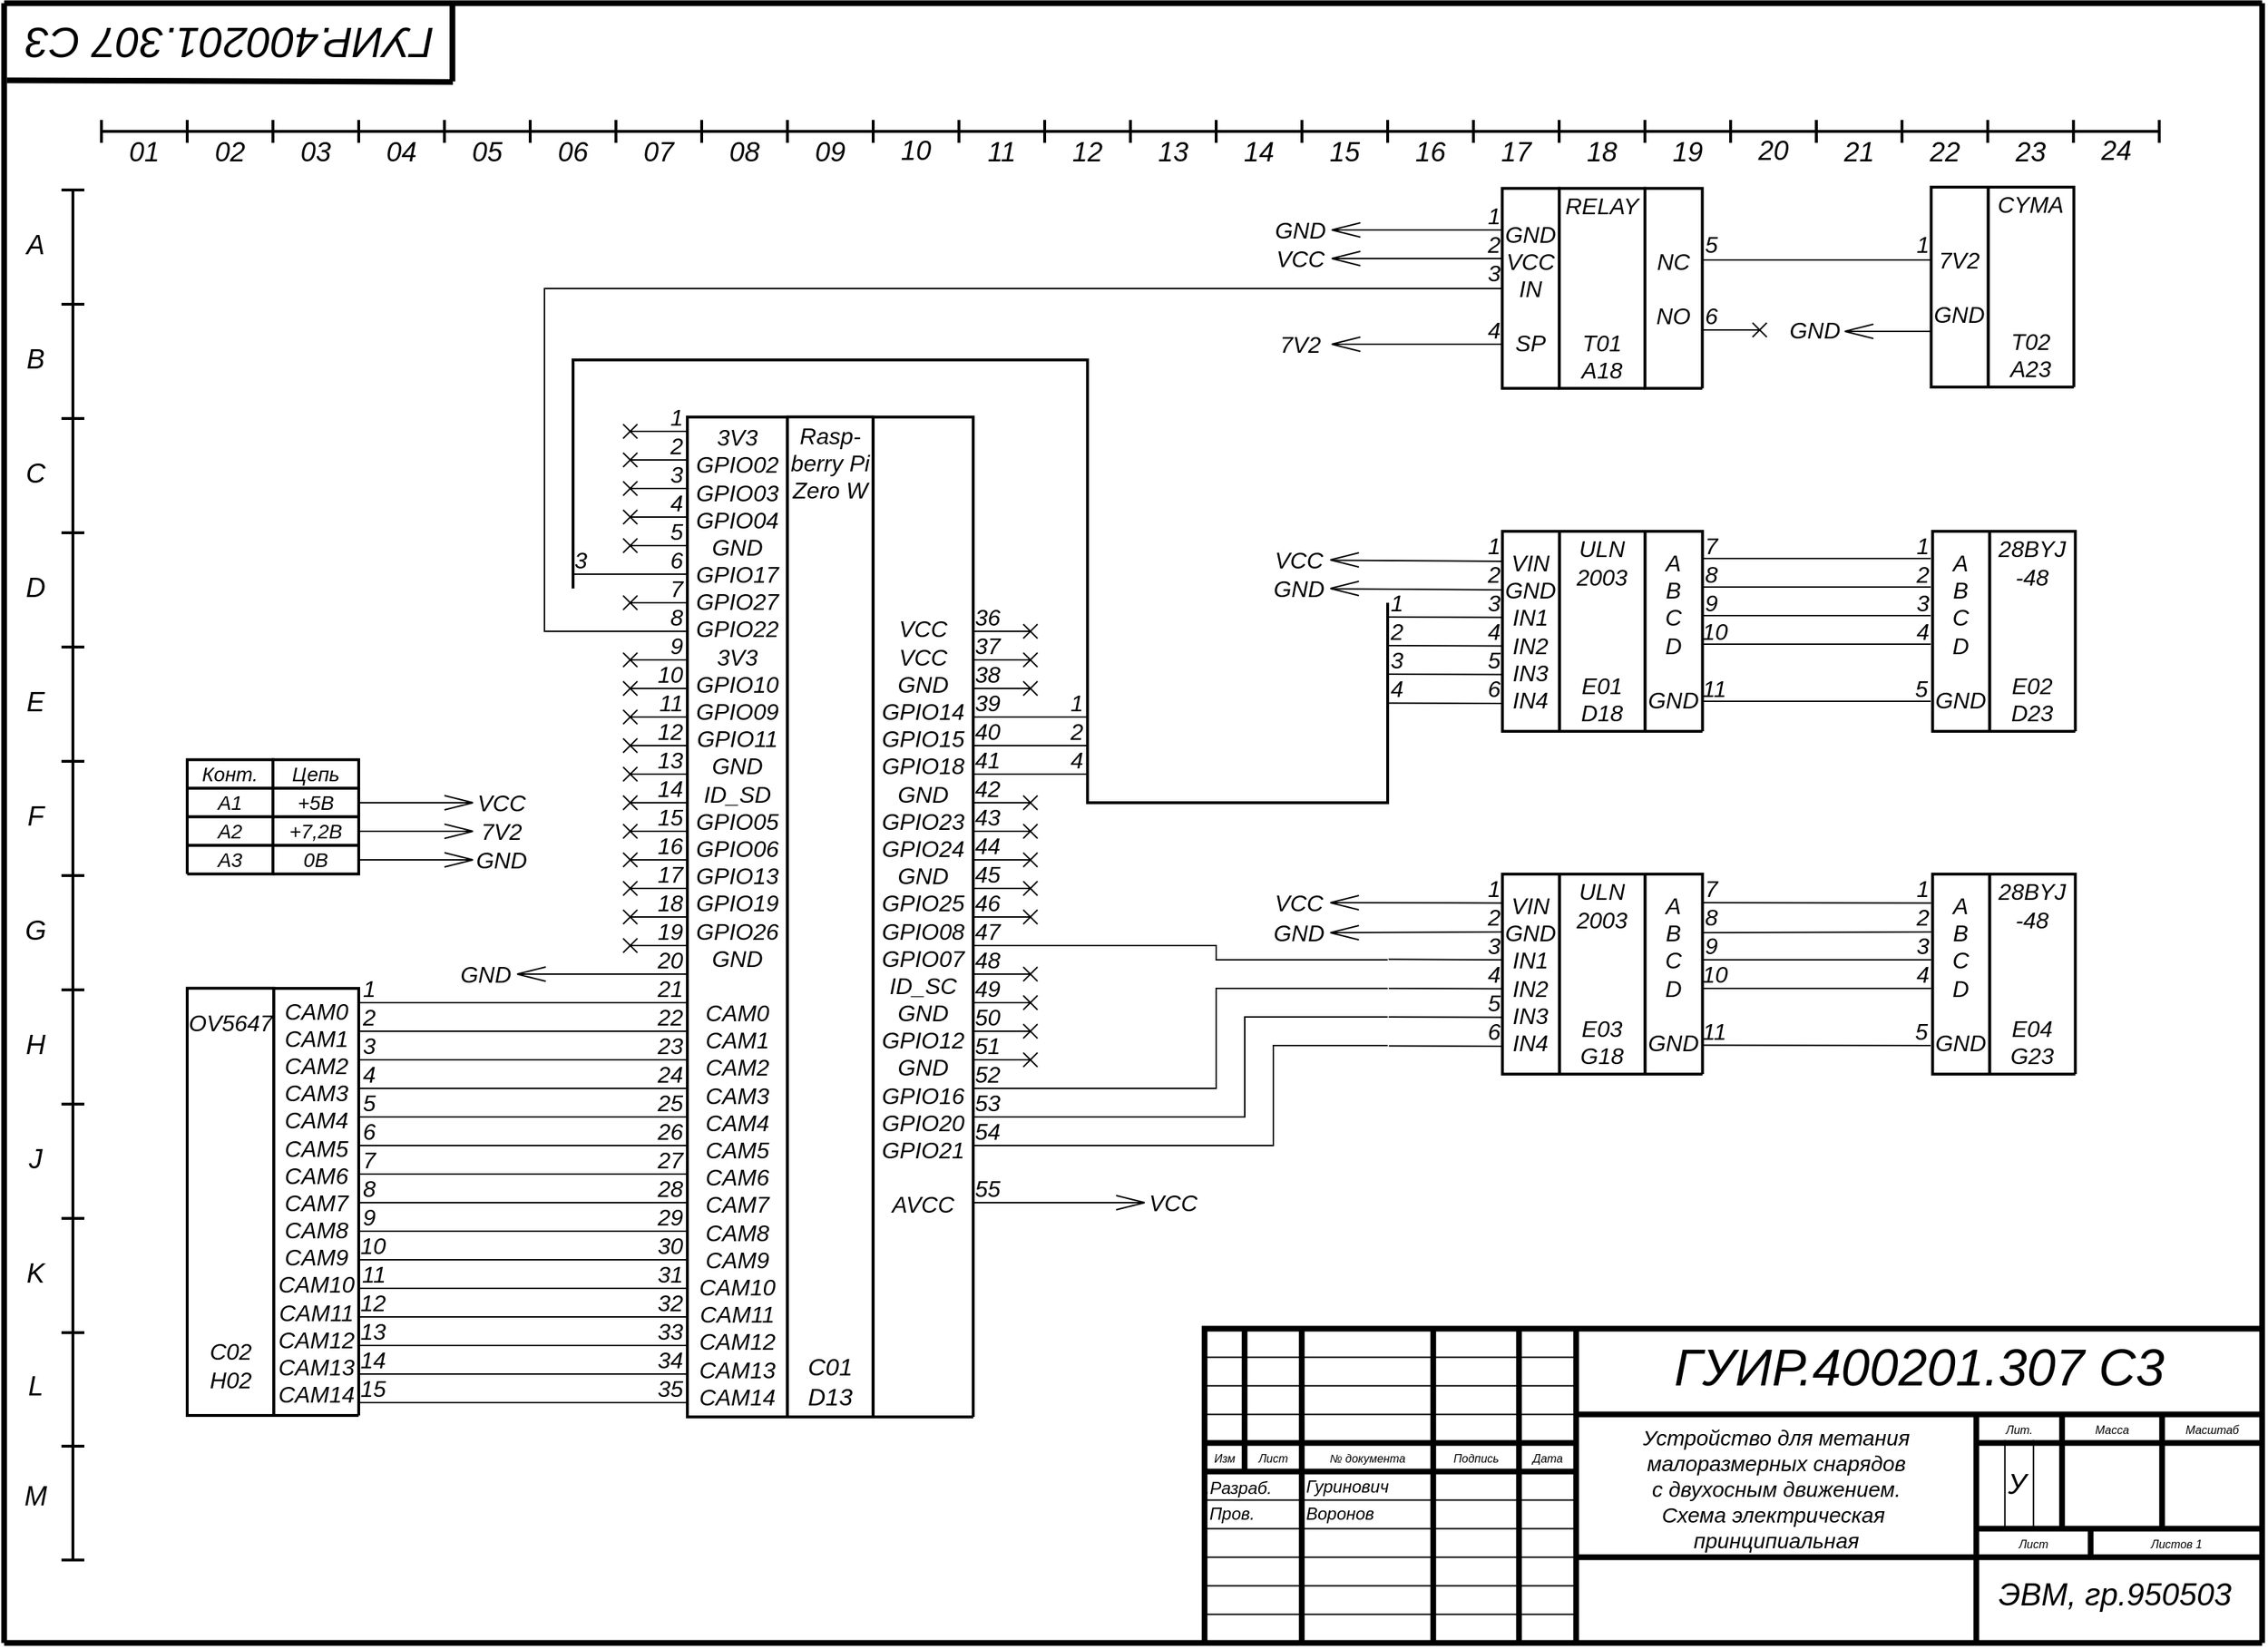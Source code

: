 <mxfile compressed="false" version="18.0.1" type="device">
  <diagram name="Страница-1" id="Страница-1">
    <mxGraphModel dx="1351" dy="876" grid="1" gridSize="10" guides="1" tooltips="1" connect="1" arrows="1" fold="1" page="1" pageScale="1" pageWidth="1654" pageHeight="1169" math="0" shadow="0">
      <root>
        <mxCell id="0" />
        <mxCell id="1" value="Блок-схема" parent="0" />
        <mxCell id="Izu4CDzaR0ki_h7jihql-112" style="vsdxID=3;fillColor=#FFFFFF;gradientColor=none;shape=stencil(nY9LDoAgDERP0z3SI/i5BwkoRAUC+Lu9kGo0Lt3NtK/tFLCOWngFnMUU3Kg2I5MGbIBzY7UKJmUF2ALWvQtqCG6xkrwXhSxqdmvZsNNcxViZ4ewgT64jdDL2hf4E7wsXmsWThd549765c4l+xvYE);strokeColor=#000000;strokeWidth=4;spacingTop=-1;spacingBottom=-1;spacingLeft=-1;spacingRight=-1;labelBackgroundColor=#ffffff;rounded=0;html=1;whiteSpace=wrap;fontFamily=Arial;fontStyle=2" parent="1" vertex="1">
          <mxGeometry x="911.88" y="938.2" width="740" height="220" as="geometry" />
        </mxCell>
        <mxCell id="Izu4CDzaR0ki_h7jihql-113" style="vsdxID=28;edgeStyle=none;startArrow=none;endArrow=none;startSize=5;endSize=5;strokeWidth=4;strokeColor=#000000;spacingTop=-1;spacingBottom=-1;spacingLeft=-1;spacingRight=-1;verticalAlign=middle;html=1;labelBackgroundColor=#ffffff;rounded=0;fontFamily=Arial;fontStyle=2" parent="1" edge="1">
          <mxGeometry relative="1" as="geometry">
            <Array as="points" />
            <mxPoint x="939.88" y="938.2" as="sourcePoint" />
            <mxPoint x="939.88" y="1038.2" as="targetPoint" />
          </mxGeometry>
        </mxCell>
        <mxCell id="Izu4CDzaR0ki_h7jihql-114" style="vsdxID=27;edgeStyle=none;startArrow=none;endArrow=none;startSize=5;endSize=5;strokeColor=#000000;spacingTop=-1;spacingBottom=-1;spacingLeft=-1;spacingRight=-1;verticalAlign=middle;html=1;labelBackgroundColor=#ffffff;rounded=0;fontFamily=Arial;fontStyle=2" parent="1" edge="1">
          <mxGeometry relative="1" as="geometry">
            <mxPoint as="offset" />
            <Array as="points" />
            <mxPoint x="911.88" y="1138.2" as="sourcePoint" />
            <mxPoint x="1171.88" y="1138.2" as="targetPoint" />
          </mxGeometry>
        </mxCell>
        <mxCell id="Izu4CDzaR0ki_h7jihql-115" style="vsdxID=26;edgeStyle=none;startArrow=none;endArrow=none;startSize=5;endSize=5;strokeColor=#000000;spacingTop=-1;spacingBottom=-1;spacingLeft=-1;spacingRight=-1;verticalAlign=middle;html=1;labelBackgroundColor=#ffffff;rounded=0;fontFamily=Arial;fontStyle=2" parent="1" edge="1">
          <mxGeometry relative="1" as="geometry">
            <mxPoint as="offset" />
            <Array as="points" />
            <mxPoint x="911.88" y="1118.2" as="sourcePoint" />
            <mxPoint x="1171.88" y="1118.2" as="targetPoint" />
          </mxGeometry>
        </mxCell>
        <mxCell id="Izu4CDzaR0ki_h7jihql-116" style="vsdxID=25;edgeStyle=none;startArrow=none;endArrow=none;startSize=5;endSize=5;strokeColor=#000000;spacingTop=-1;spacingBottom=-1;spacingLeft=-1;spacingRight=-1;verticalAlign=middle;html=1;labelBackgroundColor=#ffffff;rounded=0;fontFamily=Arial;fontStyle=2" parent="1" edge="1">
          <mxGeometry relative="1" as="geometry">
            <mxPoint as="offset" />
            <Array as="points" />
            <mxPoint x="911.88" y="1098.2" as="sourcePoint" />
            <mxPoint x="1171.88" y="1098.2" as="targetPoint" />
          </mxGeometry>
        </mxCell>
        <mxCell id="Izu4CDzaR0ki_h7jihql-117" style="vsdxID=24;edgeStyle=none;startArrow=none;endArrow=none;startSize=5;endSize=5;strokeColor=#000000;spacingTop=-1;spacingBottom=-1;spacingLeft=-1;spacingRight=-1;verticalAlign=middle;html=1;labelBackgroundColor=#ffffff;rounded=0;fontFamily=Arial;fontStyle=2" parent="1" edge="1">
          <mxGeometry relative="1" as="geometry">
            <mxPoint as="offset" />
            <Array as="points" />
            <mxPoint x="911.88" y="1078.2" as="sourcePoint" />
            <mxPoint x="1171.88" y="1078.2" as="targetPoint" />
          </mxGeometry>
        </mxCell>
        <mxCell id="Izu4CDzaR0ki_h7jihql-118" style="vsdxID=23;edgeStyle=none;startArrow=none;endArrow=none;startSize=5;endSize=5;strokeColor=#000000;spacingTop=-1;spacingBottom=-1;spacingLeft=-1;spacingRight=-1;verticalAlign=middle;html=1;labelBackgroundColor=#ffffff;rounded=0;fontFamily=Arial;fontStyle=2" parent="1" edge="1">
          <mxGeometry relative="1" as="geometry">
            <mxPoint as="offset" />
            <Array as="points" />
            <mxPoint x="911.88" y="1058.2" as="sourcePoint" />
            <mxPoint x="1171.88" y="1058.2" as="targetPoint" />
          </mxGeometry>
        </mxCell>
        <mxCell id="Izu4CDzaR0ki_h7jihql-119" style="vsdxID=22;edgeStyle=none;startArrow=none;endArrow=none;startSize=5;endSize=5;strokeWidth=4;strokeColor=#000000;spacingTop=-1;spacingBottom=-1;spacingLeft=-1;spacingRight=-1;verticalAlign=middle;html=1;labelBackgroundColor=#ffffff;rounded=0;fontFamily=Arial;fontStyle=2" parent="1" edge="1">
          <mxGeometry relative="1" as="geometry">
            <mxPoint as="offset" />
            <Array as="points" />
            <mxPoint x="911.88" y="1038.2" as="sourcePoint" />
            <mxPoint x="1171.88" y="1038.2" as="targetPoint" />
          </mxGeometry>
        </mxCell>
        <mxCell id="Izu4CDzaR0ki_h7jihql-120" style="vsdxID=21;edgeStyle=none;startArrow=none;endArrow=none;startSize=5;endSize=5;strokeWidth=4;strokeColor=#000000;spacingTop=-1;spacingBottom=-1;spacingLeft=-1;spacingRight=-1;verticalAlign=middle;html=1;labelBackgroundColor=#ffffff;rounded=0;fontFamily=Arial;fontStyle=2" parent="1" edge="1">
          <mxGeometry relative="1" as="geometry">
            <mxPoint as="offset" />
            <Array as="points" />
            <mxPoint x="911.88" y="1018.2" as="sourcePoint" />
            <mxPoint x="1171.88" y="1018.2" as="targetPoint" />
          </mxGeometry>
        </mxCell>
        <mxCell id="Izu4CDzaR0ki_h7jihql-121" style="vsdxID=20;edgeStyle=none;startArrow=none;endArrow=none;startSize=5;endSize=5;strokeColor=#000000;spacingTop=-1;spacingBottom=-1;spacingLeft=-1;spacingRight=-1;verticalAlign=middle;html=1;labelBackgroundColor=#ffffff;rounded=0;fontFamily=Arial;fontStyle=2" parent="1" edge="1">
          <mxGeometry relative="1" as="geometry">
            <mxPoint as="offset" />
            <Array as="points" />
            <mxPoint x="911.88" y="998.2" as="sourcePoint" />
            <mxPoint x="1171.88" y="998.2" as="targetPoint" />
          </mxGeometry>
        </mxCell>
        <mxCell id="Izu4CDzaR0ki_h7jihql-122" style="vsdxID=19;edgeStyle=none;startArrow=none;endArrow=none;startSize=5;endSize=5;strokeColor=#000000;spacingTop=-1;spacingBottom=-1;spacingLeft=-1;spacingRight=-1;verticalAlign=middle;html=1;labelBackgroundColor=#ffffff;rounded=0;fontFamily=Arial;fontStyle=2" parent="1" edge="1">
          <mxGeometry relative="1" as="geometry">
            <mxPoint as="offset" />
            <Array as="points" />
            <mxPoint x="911.88" y="978.2" as="sourcePoint" />
            <mxPoint x="1171.88" y="978.2" as="targetPoint" />
          </mxGeometry>
        </mxCell>
        <mxCell id="Izu4CDzaR0ki_h7jihql-123" style="vsdxID=18;edgeStyle=none;startArrow=none;endArrow=none;startSize=5;endSize=5;strokeColor=#000000;spacingTop=-1;spacingBottom=-1;spacingLeft=-1;spacingRight=-1;verticalAlign=middle;html=1;labelBackgroundColor=#ffffff;rounded=0;fontFamily=Arial;fontStyle=2" parent="1" edge="1">
          <mxGeometry relative="1" as="geometry">
            <mxPoint as="offset" />
            <Array as="points" />
            <mxPoint x="911.88" y="958.2" as="sourcePoint" />
            <mxPoint x="1171.88" y="958.2" as="targetPoint" />
          </mxGeometry>
        </mxCell>
        <mxCell id="Izu4CDzaR0ki_h7jihql-124" style="vsdxID=17;edgeStyle=none;startArrow=none;endArrow=none;startSize=5;endSize=5;strokeWidth=4;strokeColor=#000000;spacingTop=-1;spacingBottom=-1;spacingLeft=-1;spacingRight=-1;verticalAlign=middle;html=1;labelBackgroundColor=#ffffff;rounded=0;fontFamily=Arial;fontStyle=2" parent="1" edge="1">
          <mxGeometry relative="1" as="geometry">
            <Array as="points" />
            <mxPoint x="979.88" y="938.2" as="sourcePoint" />
            <mxPoint x="979.88" y="1158.2" as="targetPoint" />
          </mxGeometry>
        </mxCell>
        <mxCell id="Izu4CDzaR0ki_h7jihql-125" style="vsdxID=16;edgeStyle=none;startArrow=none;endArrow=none;startSize=5;endSize=5;strokeWidth=4;strokeColor=#000000;spacingTop=-1;spacingBottom=-1;spacingLeft=-1;spacingRight=-1;verticalAlign=middle;html=1;labelBackgroundColor=#ffffff;rounded=0;fontFamily=Arial;fontStyle=2" parent="1" edge="1">
          <mxGeometry relative="1" as="geometry">
            <Array as="points" />
            <mxPoint x="1071.88" y="938.2" as="sourcePoint" />
            <mxPoint x="1071.88" y="1158.2" as="targetPoint" />
          </mxGeometry>
        </mxCell>
        <mxCell id="Izu4CDzaR0ki_h7jihql-126" style="vsdxID=15;edgeStyle=none;startArrow=none;endArrow=none;startSize=5;endSize=5;strokeWidth=4;strokeColor=#000000;spacingTop=-1;spacingBottom=-1;spacingLeft=-1;spacingRight=-1;verticalAlign=middle;html=1;labelBackgroundColor=#ffffff;rounded=0;fontFamily=Arial;fontStyle=2" parent="1" edge="1">
          <mxGeometry relative="1" as="geometry">
            <Array as="points" />
            <mxPoint x="1131.88" y="938.2" as="sourcePoint" />
            <mxPoint x="1131.88" y="1158.2" as="targetPoint" />
          </mxGeometry>
        </mxCell>
        <mxCell id="Izu4CDzaR0ki_h7jihql-127" style="vsdxID=14;edgeStyle=none;startArrow=none;endArrow=none;startSize=5;endSize=5;strokeWidth=4;strokeColor=#000000;spacingTop=-1;spacingBottom=-1;spacingLeft=-1;spacingRight=-1;verticalAlign=middle;html=1;labelBackgroundColor=#ffffff;rounded=0;fontFamily=Arial;fontStyle=2" parent="1" edge="1">
          <mxGeometry relative="1" as="geometry">
            <Array as="points" />
            <mxPoint x="1581.88" y="998.2" as="sourcePoint" />
            <mxPoint x="1581.88" y="1078.2" as="targetPoint" />
          </mxGeometry>
        </mxCell>
        <mxCell id="Izu4CDzaR0ki_h7jihql-128" style="vsdxID=11;edgeStyle=none;startArrow=none;endArrow=none;startSize=5;endSize=5;strokeWidth=4;strokeColor=#000000;spacingTop=-1;spacingBottom=-1;spacingLeft=-1;spacingRight=-1;verticalAlign=middle;html=1;labelBackgroundColor=#ffffff;rounded=0;fontFamily=Arial;fontStyle=2" parent="1" edge="1">
          <mxGeometry relative="1" as="geometry">
            <Array as="points" />
            <mxPoint x="1531.88" y="1078.2" as="sourcePoint" />
            <mxPoint x="1531.88" y="1098.2" as="targetPoint" />
          </mxGeometry>
        </mxCell>
        <mxCell id="Izu4CDzaR0ki_h7jihql-129" style="vsdxID=10;edgeStyle=none;startArrow=none;endArrow=none;startSize=5;endSize=5;strokeWidth=4;strokeColor=#000000;spacingTop=-1;spacingBottom=-1;spacingLeft=-1;spacingRight=-1;verticalAlign=middle;html=1;labelBackgroundColor=#ffffff;rounded=0;fontFamily=Arial;fontStyle=2" parent="1" edge="1">
          <mxGeometry relative="1" as="geometry">
            <Array as="points" />
            <mxPoint x="1511.88" y="998.2" as="sourcePoint" />
            <mxPoint x="1511.88" y="1078.2" as="targetPoint" />
          </mxGeometry>
        </mxCell>
        <mxCell id="Izu4CDzaR0ki_h7jihql-130" style="vsdxID=273;edgeStyle=none;startArrow=none;endArrow=none;startSize=5;endSize=5;strokeWidth=4;strokeColor=#000000;spacingTop=-1;spacingBottom=-1;spacingLeft=-1;spacingRight=-1;verticalAlign=middle;html=1;labelBackgroundColor=#ffffff;rounded=0;fontFamily=Arial;fontStyle=2" parent="1" edge="1">
          <mxGeometry relative="1" as="geometry">
            <Array as="points" />
            <mxPoint x="385.59" y="10" as="sourcePoint" />
            <mxPoint x="385.59" y="65" as="targetPoint" />
          </mxGeometry>
        </mxCell>
        <mxCell id="Izu4CDzaR0ki_h7jihql-131" style="vsdxID=388;edgeStyle=none;startArrow=none;endArrow=none;startSize=5;endSize=5;strokeColor=#000000;spacingTop=-1;spacingBottom=-1;spacingLeft=-1;spacingRight=-1;verticalAlign=middle;html=1;labelBackgroundColor=#ffffff;rounded=0;fontFamily=Arial;fontStyle=2" parent="1" edge="1">
          <mxGeometry relative="1" as="geometry">
            <Array as="points" />
            <mxPoint x="1491.88" y="1016.2" as="sourcePoint" />
            <mxPoint x="1491.88" y="1078.2" as="targetPoint" />
          </mxGeometry>
        </mxCell>
        <mxCell id="Izu4CDzaR0ki_h7jihql-132" style="vsdxID=2198;edgeStyle=none;startArrow=none;endArrow=none;startSize=3;endSize=3;strokeWidth=4;strokeColor=#000000;spacingTop=-2;spacingBottom=-2;spacingLeft=-2;spacingRight=-2;verticalAlign=middle;html=1;labelBackgroundColor=#ffffff;rounded=0;fontFamily=Arial;fontStyle=2" parent="1" edge="1">
          <mxGeometry relative="1" as="geometry">
            <Array as="points" />
            <mxPoint x="1651.88" y="1158.2" as="sourcePoint" />
            <mxPoint x="71.88" y="1158.2" as="targetPoint" />
          </mxGeometry>
        </mxCell>
        <mxCell id="Izu4CDzaR0ki_h7jihql-133" style="vsdxID=2197;edgeStyle=none;startArrow=none;endArrow=none;startSize=3;endSize=3;strokeWidth=4;strokeColor=#000000;spacingTop=-2;spacingBottom=-2;spacingLeft=-2;spacingRight=-2;verticalAlign=middle;html=1;labelBackgroundColor=#ffffff;rounded=0;fontFamily=Arial;fontStyle=2" parent="1" edge="1">
          <mxGeometry relative="1" as="geometry">
            <Array as="points" />
            <mxPoint x="71.88" y="1158.2" as="sourcePoint" />
            <mxPoint x="71.88" y="10.2" as="targetPoint" />
          </mxGeometry>
        </mxCell>
        <mxCell id="Izu4CDzaR0ki_h7jihql-134" style="vsdxID=2196;edgeStyle=none;startArrow=none;endArrow=none;startSize=3;endSize=3;strokeWidth=4;strokeColor=#000000;spacingTop=-2;spacingBottom=-2;spacingLeft=-2;spacingRight=-2;verticalAlign=middle;html=1;labelBackgroundColor=#ffffff;rounded=0;fontFamily=Arial;fontStyle=2" parent="1" edge="1">
          <mxGeometry relative="1" as="geometry">
            <Array as="points" />
            <mxPoint x="1651.88" y="1158.2" as="sourcePoint" />
            <mxPoint x="1651.88" y="10.2" as="targetPoint" />
          </mxGeometry>
        </mxCell>
        <mxCell id="Izu4CDzaR0ki_h7jihql-135" style="vsdxID=387;edgeStyle=none;startArrow=none;endArrow=none;startSize=5;endSize=5;strokeColor=#000000;spacingTop=-1;spacingBottom=-1;spacingLeft=-1;spacingRight=-1;verticalAlign=middle;html=1;labelBackgroundColor=#ffffff;rounded=0;fontFamily=Arial;fontStyle=2" parent="1" edge="1">
          <mxGeometry relative="1" as="geometry">
            <Array as="points" />
            <mxPoint x="1471.88" y="1016.2" as="sourcePoint" />
            <mxPoint x="1471.88" y="1078.2" as="targetPoint" />
          </mxGeometry>
        </mxCell>
        <mxCell id="Izu4CDzaR0ki_h7jihql-136" style="vsdxID=9;edgeStyle=none;startArrow=none;endArrow=none;startSize=5;endSize=5;strokeWidth=4;strokeColor=#000000;spacingTop=-1;spacingBottom=-1;spacingLeft=-1;spacingRight=-1;verticalAlign=middle;html=1;labelBackgroundColor=#ffffff;rounded=0;fontFamily=Arial;fontStyle=2" parent="1" edge="1">
          <mxGeometry relative="1" as="geometry">
            <mxPoint as="offset" />
            <Array as="points" />
            <mxPoint x="1451.88" y="1078.2" as="sourcePoint" />
            <mxPoint x="1651.88" y="1078.2" as="targetPoint" />
          </mxGeometry>
        </mxCell>
        <mxCell id="Izu4CDzaR0ki_h7jihql-137" style="vsdxID=8;edgeStyle=none;startArrow=none;endArrow=none;startSize=5;endSize=5;strokeWidth=4;strokeColor=#000000;spacingTop=-1;spacingBottom=-1;spacingLeft=-1;spacingRight=-1;verticalAlign=middle;html=1;labelBackgroundColor=#ffffff;rounded=0;fontFamily=Arial;fontStyle=2" parent="1" edge="1">
          <mxGeometry relative="1" as="geometry">
            <mxPoint as="offset" />
            <Array as="points" />
            <mxPoint x="1451.88" y="1018.2" as="sourcePoint" />
            <mxPoint x="1651.88" y="1018.2" as="targetPoint" />
          </mxGeometry>
        </mxCell>
        <mxCell id="Izu4CDzaR0ki_h7jihql-138" style="vsdxID=7;edgeStyle=none;startArrow=none;endArrow=none;startSize=5;endSize=5;strokeWidth=4;strokeColor=#000000;spacingTop=-1;spacingBottom=-1;spacingLeft=-1;spacingRight=-1;verticalAlign=middle;html=1;labelBackgroundColor=#ffffff;rounded=0;fontFamily=Arial;fontStyle=2" parent="1" edge="1">
          <mxGeometry relative="1" as="geometry">
            <Array as="points" />
            <mxPoint x="1451.88" y="998.2" as="sourcePoint" />
            <mxPoint x="1451.88" y="1158.2" as="targetPoint" />
          </mxGeometry>
        </mxCell>
        <mxCell id="Izu4CDzaR0ki_h7jihql-139" style="vsdxID=6;edgeStyle=none;startArrow=none;endArrow=none;startSize=5;endSize=5;strokeWidth=4;strokeColor=#000000;spacingTop=-1;spacingBottom=-1;spacingLeft=-1;spacingRight=-1;verticalAlign=middle;html=1;labelBackgroundColor=#ffffff;rounded=0;fontFamily=Arial;fontStyle=2" parent="1" edge="1">
          <mxGeometry relative="1" as="geometry">
            <Array as="points" />
            <mxPoint x="1651.88" y="1098.2" as="sourcePoint" />
            <mxPoint x="1171.88" y="1098.2" as="targetPoint" />
          </mxGeometry>
        </mxCell>
        <mxCell id="Izu4CDzaR0ki_h7jihql-140" style="vsdxID=4;edgeStyle=none;startArrow=none;endArrow=none;startSize=5;endSize=5;strokeWidth=4;strokeColor=#000000;spacingTop=-1;spacingBottom=-1;spacingLeft=-1;spacingRight=-1;verticalAlign=middle;html=1;labelBackgroundColor=#ffffff;rounded=0;fontFamily=Arial;fontStyle=2" parent="1" edge="1">
          <mxGeometry relative="1" as="geometry">
            <Array as="points" />
            <mxPoint x="1171.88" y="938.2" as="sourcePoint" />
            <mxPoint x="1171.88" y="1158.2" as="targetPoint" />
          </mxGeometry>
        </mxCell>
        <mxCell id="Izu4CDzaR0ki_h7jihql-141" style="vsdxID=5;edgeStyle=none;startArrow=none;endArrow=none;startSize=5;endSize=5;strokeWidth=4;strokeColor=#000000;spacingTop=-1;spacingBottom=-1;spacingLeft=-1;spacingRight=-1;verticalAlign=middle;html=1;labelBackgroundColor=#ffffff;rounded=0;fontFamily=Arial;fontStyle=2" parent="1" edge="1">
          <mxGeometry relative="1" as="geometry">
            <Array as="points" />
            <mxPoint x="1651.88" y="998.2" as="sourcePoint" />
            <mxPoint x="1171.88" y="998.2" as="targetPoint" />
          </mxGeometry>
        </mxCell>
        <mxCell id="Izu4CDzaR0ki_h7jihql-142" value="&lt;font style=&quot;font-size: 8px; direction: ltr; letter-spacing: 0px; line-height: 120%; opacity: 1;&quot;&gt;&lt;span&gt;Изм&lt;br&gt;&lt;/span&gt;&lt;/font&gt;" style="verticalAlign=middle;align=center;vsdxID=29;fillColor=none;gradientColor=none;shape=stencil(nZBLDoAgDERP0z3SIyjew0SURgSD+Lu9kMZoXLhwN9O+tukAlrNpJg1SzDH4QW/URgNYgZTkjA4UkwJUgGXng+6DX1zLfmoymdXo17xh5zmRJ6Q42BWCfc2oJfdAr+Yv+AP9Cb7OJ3H/2JG1HNGz/84klThPVCc=);strokeColor=none;strokeWidth=4;spacingTop=-1;spacingBottom=-1;spacingLeft=-1;spacingRight=-1;labelBackgroundColor=none;rounded=0;html=1;whiteSpace=wrap;fontFamily=Arial;fontStyle=2" parent="1" vertex="1">
          <mxGeometry x="913.88" y="1020.2" width="24" height="16" as="geometry" />
        </mxCell>
        <mxCell id="Izu4CDzaR0ki_h7jihql-143" value="&lt;font style=&quot;font-size: 8px; direction: ltr; letter-spacing: 0px; line-height: 120%; opacity: 1;&quot;&gt;&lt;span&gt;Лист&lt;br&gt;&lt;/span&gt;&lt;/font&gt;" style="verticalAlign=middle;align=center;vsdxID=30;fillColor=none;gradientColor=none;shape=stencil(nZBLDoAgDERP0z3SIyjew0SURgSD+Lu9kMZoXLhwN9O+tukAlrNpJg1SzDH4QW/URgNYgZTkjA4UkwJUgGXng+6DX1zLfmoymdXo17xh5zmRJ6Q42BWCfc2oJfdAr+Yv+AP9Cb7OJ3H/2JG1HNGz/84klThPVCc=);strokeColor=none;strokeWidth=4;spacingTop=-1;spacingBottom=-1;spacingLeft=-1;spacingRight=-1;labelBackgroundColor=none;rounded=0;html=1;whiteSpace=wrap;fontFamily=Arial;fontStyle=2" parent="1" vertex="1">
          <mxGeometry x="941.88" y="1020.2" width="36" height="16" as="geometry" />
        </mxCell>
        <mxCell id="Izu4CDzaR0ki_h7jihql-144" value="&lt;font style=&quot;font-size: 8px; direction: ltr; letter-spacing: 0px; line-height: 120%; opacity: 1;&quot;&gt;&lt;span&gt;№ документа&lt;br&gt;&lt;/span&gt;&lt;/font&gt;" style="verticalAlign=middle;align=center;vsdxID=31;fillColor=none;gradientColor=none;shape=stencil(nZBLDoAgDERP0z3SIyjew0SURgSD+Lu9kMZoXLhwN9O+tukAlrNpJg1SzDH4QW/URgNYgZTkjA4UkwJUgGXng+6DX1zLfmoymdXo17xh5zmRJ6Q42BWCfc2oJfdAr+Yv+AP9Cb7OJ3H/2JG1HNGz/84klThPVCc=);strokeColor=none;strokeWidth=4;spacingTop=-1;spacingBottom=-1;spacingLeft=-1;spacingRight=-1;labelBackgroundColor=none;rounded=0;html=1;whiteSpace=wrap;fontFamily=Arial;fontStyle=2" parent="1" vertex="1">
          <mxGeometry x="981.88" y="1020.2" width="88" height="16" as="geometry" />
        </mxCell>
        <mxCell id="Izu4CDzaR0ki_h7jihql-145" value="&lt;font style=&quot;font-size: 8px; direction: ltr; letter-spacing: 0px; line-height: 120%; opacity: 1;&quot;&gt;&lt;span&gt;Подпись&lt;br&gt;&lt;/span&gt;&lt;/font&gt;" style="verticalAlign=middle;align=center;vsdxID=32;fillColor=none;gradientColor=none;shape=stencil(nZBLDoAgDERP0z3SIyjew0SURgSD+Lu9kMZoXLhwN9O+tukAlrNpJg1SzDH4QW/URgNYgZTkjA4UkwJUgGXng+6DX1zLfmoymdXo17xh5zmRJ6Q42BWCfc2oJfdAr+Yv+AP9Cb7OJ3H/2JG1HNGz/84klThPVCc=);strokeColor=none;strokeWidth=4;spacingTop=-1;spacingBottom=-1;spacingLeft=-1;spacingRight=-1;labelBackgroundColor=none;rounded=0;html=1;whiteSpace=wrap;fontFamily=Arial;fontStyle=2" parent="1" vertex="1">
          <mxGeometry x="1073.88" y="1020.2" width="56" height="16" as="geometry" />
        </mxCell>
        <mxCell id="Izu4CDzaR0ki_h7jihql-146" value="&lt;font style=&quot;font-size: 8px; direction: ltr; letter-spacing: 0px; line-height: 120%; opacity: 1;&quot;&gt;&lt;span&gt;Дата&lt;br&gt;&lt;/span&gt;&lt;/font&gt;" style="verticalAlign=middle;align=center;vsdxID=33;fillColor=none;gradientColor=none;shape=stencil(nZBLDoAgDERP0z3SIyjew0SURgSD+Lu9kMZoXLhwN9O+tukAlrNpJg1SzDH4QW/URgNYgZTkjA4UkwJUgGXng+6DX1zLfmoymdXo17xh5zmRJ6Q42BWCfc2oJfdAr+Yv+AP9Cb7OJ3H/2JG1HNGz/84klThPVCc=);strokeColor=none;strokeWidth=4;spacingTop=-1;spacingBottom=-1;spacingLeft=-1;spacingRight=-1;labelBackgroundColor=none;rounded=0;html=1;whiteSpace=wrap;fontFamily=Arial;fontStyle=2" parent="1" vertex="1">
          <mxGeometry x="1133.88" y="1020.2" width="36" height="16" as="geometry" />
        </mxCell>
        <mxCell id="Izu4CDzaR0ki_h7jihql-147" value="&lt;font style=&quot;font-size: 8px; direction: ltr; letter-spacing: 0px; line-height: 120%; opacity: 1;&quot;&gt;&lt;span&gt;Лит.&lt;br&gt;&lt;/span&gt;&lt;/font&gt;" style="verticalAlign=middle;align=center;vsdxID=34;fillColor=none;gradientColor=none;shape=stencil(nZBLDoAgDERP0z3SIyjew0SURgSD+Lu9kMZoXLhwN9O+tukAlrNpJg1SzDH4QW/URgNYgZTkjA4UkwJUgGXng+6DX1zLfmoymdXo17xh5zmRJ6Q42BWCfc2oJfdAr+Yv+AP9Cb7OJ3H/2JG1HNGz/84klThPVCc=);strokeColor=none;strokeWidth=4;spacingTop=-1;spacingBottom=-1;spacingLeft=-1;spacingRight=-1;labelBackgroundColor=none;rounded=0;html=1;whiteSpace=wrap;fontFamily=Arial;fontStyle=2" parent="1" vertex="1">
          <mxGeometry x="1453.88" y="1000.2" width="56" height="16" as="geometry" />
        </mxCell>
        <mxCell id="Izu4CDzaR0ki_h7jihql-148" value="&lt;font style=&quot;font-size: 8px; direction: ltr; letter-spacing: 0px; line-height: 120%; opacity: 1;&quot;&gt;&lt;span&gt;Масса&lt;br&gt;&lt;/span&gt;&lt;/font&gt;" style="verticalAlign=middle;align=center;vsdxID=35;fillColor=none;gradientColor=none;shape=stencil(nZBLDoAgDERP0z3SIyjew0SURgSD+Lu9kMZoXLhwN9O+tukAlrNpJg1SzDH4QW/URgNYgZTkjA4UkwJUgGXng+6DX1zLfmoymdXo17xh5zmRJ6Q42BWCfc2oJfdAr+Yv+AP9Cb7OJ3H/2JG1HNGz/84klThPVCc=);strokeColor=none;strokeWidth=4;spacingTop=-1;spacingBottom=-1;spacingLeft=-1;spacingRight=-1;labelBackgroundColor=none;rounded=0;html=1;whiteSpace=wrap;fontFamily=Arial;fontStyle=2" parent="1" vertex="1">
          <mxGeometry x="1513.88" y="1000.2" width="66" height="16" as="geometry" />
        </mxCell>
        <mxCell id="Izu4CDzaR0ki_h7jihql-149" value="&lt;font style=&quot;font-size: 8px; direction: ltr; letter-spacing: 0px; line-height: 120%; opacity: 1;&quot;&gt;&lt;span&gt;Масштаб&lt;br&gt;&lt;/span&gt;&lt;/font&gt;" style="verticalAlign=middle;align=center;vsdxID=36;fillColor=none;gradientColor=none;shape=stencil(nZBLDoAgDERP0z3SIyjew0SURgSD+Lu9kMZoXLhwN9O+tukAlrNpJg1SzDH4QW/URgNYgZTkjA4UkwJUgGXng+6DX1zLfmoymdXo17xh5zmRJ6Q42BWCfc2oJfdAr+Yv+AP9Cb7OJ3H/2JG1HNGz/84klThPVCc=);strokeColor=none;strokeWidth=4;spacingTop=-1;spacingBottom=-1;spacingLeft=-1;spacingRight=-1;labelBackgroundColor=none;rounded=0;html=1;whiteSpace=wrap;fontFamily=Arial;fontStyle=2" parent="1" vertex="1">
          <mxGeometry x="1583.88" y="1000.2" width="66" height="16" as="geometry" />
        </mxCell>
        <mxCell id="Izu4CDzaR0ki_h7jihql-150" value="&lt;font style=&quot;font-size: 8px; direction: ltr; letter-spacing: 0px; line-height: 120%; opacity: 1;&quot;&gt;&lt;span&gt;Лист &lt;br&gt;&lt;/span&gt;&lt;/font&gt;" style="verticalAlign=middle;align=center;vsdxID=37;fillColor=none;gradientColor=none;shape=stencil(nZBLDoAgDERP0z3SIyjew0SURgSD+Lu9kMZoXLhwN9O+tukAlrNpJg1SzDH4QW/URgNYgZTkjA4UkwJUgGXng+6DX1zLfmoymdXo17xh5zmRJ6Q42BWCfc2oJfdAr+Yv+AP9Cb7OJ3H/2JG1HNGz/84klThPVCc=);strokeColor=none;strokeWidth=4;spacingTop=-1;spacingBottom=-1;spacingLeft=-1;spacingRight=-1;labelBackgroundColor=none;rounded=0;html=1;whiteSpace=wrap;fontFamily=Arial;fontStyle=2" parent="1" vertex="1">
          <mxGeometry x="1453.88" y="1080.2" width="76" height="16" as="geometry" />
        </mxCell>
        <mxCell id="Izu4CDzaR0ki_h7jihql-151" value="&lt;font style=&quot;font-size: 8px; direction: ltr; letter-spacing: 0px; line-height: 120%; opacity: 1;&quot;&gt;&lt;span&gt;Листов &lt;/span&gt;&lt;/font&gt;&lt;font style=&quot;font-size: 8px; direction: ltr; letter-spacing: 0px; line-height: 120%; opacity: 1;&quot;&gt;&lt;span&gt;1&lt;br&gt;&lt;/span&gt;&lt;/font&gt;" style="verticalAlign=middle;align=center;vsdxID=38;fillColor=none;gradientColor=none;shape=stencil(nZBLDoAgDERP0z3SIyjew0SURgSD+Lu9kMZoXLhwN9O+tukAlrNpJg1SzDH4QW/URgNYgZTkjA4UkwJUgGXng+6DX1zLfmoymdXo17xh5zmRJ6Q42BWCfc2oJfdAr+Yv+AP9Cb7OJ3H/2JG1HNGz/84klThPVCc=);strokeColor=none;strokeWidth=4;spacingTop=-1;spacingBottom=-1;spacingLeft=-1;spacingRight=-1;labelBackgroundColor=none;rounded=0;html=1;whiteSpace=wrap;fontFamily=Arial;fontStyle=2" parent="1" vertex="1">
          <mxGeometry x="1533.88" y="1080.2" width="116" height="16" as="geometry" />
        </mxCell>
        <mxCell id="Izu4CDzaR0ki_h7jihql-152" value="&lt;p style=&quot;margin-left: 0 ; margin-right: 0 ; margin-top: 0px ; margin-bottom: 0px ; text-indent: 0 ; direction: rtl&quot;&gt;&lt;font style=&quot;font-size: 12px; direction: ltr; letter-spacing: 0px; line-height: 120%; opacity: 1;&quot;&gt;&lt;span&gt;.Разраб.&lt;br&gt;&lt;/span&gt;&lt;/font&gt;&lt;/p&gt;" style="verticalAlign=middle;align=right;vsdxID=39;fillColor=none;gradientColor=none;shape=stencil(nZBLDoAgDERP0z3SIyjew0SURgSD+Lu9kMZoXLhwN9O+tukAlrNpJg1SzDH4QW/URgNYgZTkjA4UkwJUgGXng+6DX1zLfmoymdXo17xh5zmRJ6Q42BWCfc2oJfdAr+Yv+AP9Cb7OJ3H/2JG1HNGz/84klThPVCc=);strokeColor=none;strokeWidth=4;spacingTop=-1;spacingBottom=-1;spacingLeft=-1;spacingRight=-1;labelBackgroundColor=none;rounded=0;html=1;whiteSpace=wrap;fontFamily=Arial;fontStyle=2" parent="1" vertex="1">
          <mxGeometry x="891.88" y="1042.2" width="68" height="16" as="geometry" />
        </mxCell>
        <mxCell id="Izu4CDzaR0ki_h7jihql-153" value="&lt;p style=&quot;margin-left: 0 ; margin-right: 0 ; margin-top: 0px ; margin-bottom: 0px ; text-indent: 0 ; direction: rtl&quot;&gt;&lt;font style=&quot;font-size: 12px; direction: ltr; letter-spacing: 0px; line-height: 120%; opacity: 1;&quot;&gt;&lt;span&gt;.Пров&lt;br&gt;&lt;/span&gt;&lt;/font&gt;&lt;/p&gt;" style="verticalAlign=middle;align=right;vsdxID=40;fillColor=none;gradientColor=none;shape=stencil(nZBLDoAgDERP0z3SIyjew0SURgSD+Lu9kMZoXLhwN9O+tukAlrNpJg1SzDH4QW/URgNYgZTkjA4UkwJUgGXng+6DX1zLfmoymdXo17xh5zmRJ6Q42BWCfc2oJfdAr+Yv+AP9Cb7OJ3H/2JG1HNGz/84klThPVCc=);strokeColor=none;strokeWidth=4;spacingTop=-1;spacingBottom=-1;spacingLeft=-1;spacingRight=-1;labelBackgroundColor=none;rounded=0;html=1;whiteSpace=wrap;fontFamily=Arial;fontStyle=2" parent="1" vertex="1">
          <mxGeometry x="883.88" y="1058.2" width="64" height="20" as="geometry" />
        </mxCell>
        <mxCell id="Izu4CDzaR0ki_h7jihql-154" value="&lt;p style=&quot;margin-left: 0 ; margin-right: 0 ; margin-top: 0px ; margin-bottom: 0px ; text-indent: 0 ; direction: rtl&quot;&gt;&lt;font style=&quot;direction: ltr; letter-spacing: 0px; line-height: 120%; opacity: 1;&quot;&gt;&lt;span&gt;&lt;font style=&quot;font-size: 36px&quot;&gt;ГУИР.400201.307 С3&lt;/font&gt;&lt;/span&gt;&lt;span style=&quot;font-size: 28px&quot;&gt;&lt;br&gt;&lt;/span&gt;&lt;/font&gt;&lt;/p&gt;" style="verticalAlign=middle;align=center;vsdxID=222;fillColor=none;gradientColor=none;shape=stencil(nZBLDoAgDERP0z3SIyjew0SURgSD+Lu9kMZoXLhwN9O+tukAlrNpJg1SzDH4QW/URgNYgZTkjA4UkwJUgGXng+6DX1zLfmoymdXo17xh5zmRJ6Q42BWCfc2oJfdAr+Yv+AP9Cb7OJ3H/2JG1HNGz/84klThPVCc=);strokeColor=none;spacingTop=-1;spacingBottom=-1;spacingLeft=-1;spacingRight=-1;labelBackgroundColor=none;rounded=0;html=1;whiteSpace=wrap;fontFamily=Arial;fontStyle=2" parent="1" vertex="1">
          <mxGeometry x="1171.88" y="940" width="480" height="60" as="geometry" />
        </mxCell>
        <mxCell id="Izu4CDzaR0ki_h7jihql-155" value="&lt;font style=&quot;font-size: 20px; direction: ltr; letter-spacing: 0px; line-height: 120%; opacity: 1;&quot;&gt;&lt;span&gt;У&lt;br&gt;&lt;/span&gt;&lt;/font&gt;" style="verticalAlign=middle;align=center;vsdxID=233;fillColor=none;gradientColor=none;shape=stencil(nZBLDoAgDERP0z3SIyjew0SURgSD+Lu9kMZoXLhwN9O+tukAlrNpJg1SzDH4QW/URgNYgZTkjA4UkwJUgGXng+6DX1zLfmoymdXo17xh5zmRJ6Q42BWCfc2oJfdAr+Yv+AP9Cb7OJ3H/2JG1HNGz/84klThPVCc=);strokeColor=none;spacingTop=-1;spacingBottom=-1;spacingLeft=-1;spacingRight=-1;labelBackgroundColor=none;rounded=0;html=1;whiteSpace=wrap;fontFamily=Arial;fontStyle=2" parent="1" vertex="1">
          <mxGeometry x="1409.88" y="1038.2" width="141" height="16" as="geometry" />
        </mxCell>
        <mxCell id="Izu4CDzaR0ki_h7jihql-156" value="&lt;font style=&quot;font-size: 12px; direction: ltr; letter-spacing: 0px; line-height: 120%; opacity: 1;&quot;&gt;&lt;span&gt;Гуринович&lt;br&gt;&lt;/span&gt;&lt;/font&gt;" style="verticalAlign=middle;align=left;vsdxID=236;fillColor=none;gradientColor=none;shape=stencil(nZBLDoAgDERP0z3SIyjew0SURgSD+Lu9kMZoXLhwN9O+tukAlrNpJg1SzDH4QW/URgNYgZTkjA4UkwJUgGXng+6DX1zLfmoymdXo17xh5zmRJ6Q42BWCfc2oJfdAr+Yv+AP9Cb7OJ3H/2JG1HNGz/84klThPVCc=);strokeColor=none;spacingTop=-1;spacingBottom=-1;spacingLeft=-1;spacingRight=-1;labelBackgroundColor=none;rounded=0;html=1;whiteSpace=wrap;fontFamily=Arial;fontStyle=2" parent="1" vertex="1">
          <mxGeometry x="981.88" y="1041.2" width="90" height="16" as="geometry" />
        </mxCell>
        <mxCell id="Izu4CDzaR0ki_h7jihql-157" value="Воронов" style="verticalAlign=middle;align=left;vsdxID=237;fillColor=none;gradientColor=none;shape=stencil(nZBLDoAgDERP0z3SIyjew0SURgSD+Lu9kMZoXLhwN9O+tukAlrNpJg1SzDH4QW/URgNYgZTkjA4UkwJUgGXng+6DX1zLfmoymdXo17xh5zmRJ6Q42BWCfc2oJfdAr+Yv+AP9Cb7OJ3H/2JG1HNGz/84klThPVCc=);strokeColor=none;spacingTop=-1;spacingBottom=-1;spacingLeft=-1;spacingRight=-1;labelBackgroundColor=none;rounded=0;html=1;whiteSpace=wrap;fontFamily=Arial;fontStyle=2" parent="1" vertex="1">
          <mxGeometry x="981.88" y="1060.2" width="90" height="16" as="geometry" />
        </mxCell>
        <mxCell id="Izu4CDzaR0ki_h7jihql-158" value="&lt;font style=&quot;font-size: 22px; direction: ltr; letter-spacing: 0px; line-height: 120%; opacity: 1;&quot;&gt;&lt;span&gt;ЭВМ, гр.950503&lt;/span&gt;&lt;/font&gt;&lt;font style=&quot;font-size: 22px; direction: ltr; letter-spacing: 0px; line-height: 120%; opacity: 1;&quot;&gt;&lt;span&gt;&lt;br&gt;&lt;/span&gt;&lt;/font&gt;" style="verticalAlign=middle;align=center;vsdxID=262;fillColor=none;gradientColor=none;shape=stencil(nZBLDoAgDERP0z3SIyjew0SURgSD+Lu9kMZoXLhwN9O+tukAlrNpJg1SzDH4QW/URgNYgZTkjA4UkwJUgGXng+6DX1zLfmoymdXo17xh5zmRJ6Q42BWCfc2oJfdAr+Yv+AP9Cb7OJ3H/2JG1HNGz/84klThPVCc=);strokeColor=none;spacingTop=-1;spacingBottom=-1;spacingLeft=-1;spacingRight=-1;labelBackgroundColor=none;rounded=0;html=1;whiteSpace=wrap;fontFamily=Arial;fontStyle=2" parent="1" vertex="1">
          <mxGeometry x="1451.88" y="1117.2" width="194" height="16" as="geometry" />
        </mxCell>
        <mxCell id="Izu4CDzaR0ki_h7jihql-159" value="&lt;p style=&quot;margin: 0px ; text-indent: 0px ; direction: rtl ; font-size: 30px&quot;&gt;&lt;font style=&quot;font-size: 30px; direction: ltr; letter-spacing: 0px; line-height: 120%; opacity: 1;&quot;&gt;&lt;span style=&quot;font-size: 30px&quot;&gt;ГУИР.400201.307 С3&lt;/span&gt;&lt;span style=&quot;font-size: 30px&quot;&gt;&lt;br style=&quot;font-size: 30px&quot;&gt;&lt;/span&gt;&lt;/font&gt;&lt;/p&gt;" style="verticalAlign=middle;align=center;vsdxID=275;rotation=180;fillColor=none;gradientColor=none;shape=stencil(nZBLDoAgDERP0z3SIyjew0SURgSD+Lu9kMZoXLhwN9O+tukAlrNpJg1SzDH4QW/URgNYgZTkjA4UkwJUgGXng+6DX1zLfmoymdXo17xh5zmRJ6Q42BWCfc2oJfdAr+Yv+AP9Cb7OJ3H/2JG1HNGz/84klThPVCc=);strokeColor=none;spacingTop=-1;spacingBottom=-1;spacingLeft=-1;spacingRight=-1;labelBackgroundColor=none;rounded=0;html=1;whiteSpace=wrap;fontSize=30;fontFamily=Arial;fontStyle=2" parent="1" vertex="1">
          <mxGeometry x="75.88" y="30.2" width="308" height="16" as="geometry" />
        </mxCell>
        <mxCell id="Izu4CDzaR0ki_h7jihql-160" value="&lt;font style=&quot;font-size: 15px; direction: ltr; letter-spacing: 0px; line-height: 120%; opacity: 1;&quot;&gt;&lt;span style=&quot;text-align: start;&quot; lang=&quot;RU&quot;&gt;Устройство для метания малоразмерных снарядов &lt;br&gt;с двухосным движением.&lt;br&gt;&lt;span style=&quot;letter-spacing: 0px; background-color: initial; text-align: center;&quot;&gt;Схема электрическая&amp;nbsp;&lt;/span&gt;&lt;br&gt;&lt;/span&gt;&lt;p class=&quot;MsoNormal&quot; style=&quot;margin: 0cm;&quot;&gt;принципиальная&lt;/p&gt;&lt;/font&gt;" style="verticalAlign=middle;align=center;vsdxID=565;fillColor=none;gradientColor=none;shape=stencil(nZBLDoAgDERP0z3SIyjew0SURgSD+Lu9kMZoXLhwN9O+tukAlrNpJg1SzDH4QW/URgNYgZTkjA4UkwJUgGXng+6DX1zLfmoymdXo17xh5zmRJ6Q42BWCfc2oJfdAr+Yv+AP9Cb7OJ3H/2JG1HNGz/84klThPVCc=);strokeColor=none;spacingTop=-1;spacingBottom=-1;spacingLeft=-1;spacingRight=-1;labelBackgroundColor=none;rounded=0;html=1;whiteSpace=wrap;fontFamily=Arial;fontStyle=2" parent="1" vertex="1">
          <mxGeometry x="1171.88" y="1000.2" width="280" height="100" as="geometry" />
        </mxCell>
        <mxCell id="Izu4CDzaR0ki_h7jihql-162" style="vsdxID=272;edgeStyle=none;startArrow=none;endArrow=none;startSize=5;endSize=5;strokeWidth=4;strokeColor=#000000;spacingTop=-1;spacingBottom=-1;spacingLeft=-1;spacingRight=-1;verticalAlign=middle;html=1;labelBackgroundColor=#ffffff;rounded=0;fontFamily=Arial;fontStyle=2" parent="1" edge="1">
          <mxGeometry relative="1" as="geometry">
            <Array as="points">
              <mxPoint x="385.88" y="65.4" />
            </Array>
            <mxPoint x="73.88" y="64.2" as="sourcePoint" />
            <mxPoint x="385.88" y="65.2" as="targetPoint" />
          </mxGeometry>
        </mxCell>
        <mxCell id="Izu4CDzaR0ki_h7jihql-163" style="vsdxID=2;edgeStyle=none;startArrow=none;endArrow=none;startSize=5;endSize=5;strokeWidth=4;strokeColor=#000000;spacingTop=-1;spacingBottom=-1;spacingLeft=-1;spacingRight=-1;verticalAlign=middle;html=1;labelBackgroundColor=#ffffff;rounded=0;fontFamily=Arial;fontStyle=2" parent="1" edge="1">
          <mxGeometry relative="1" as="geometry">
            <Array as="points" />
            <mxPoint x="1651.88" y="10.2" as="sourcePoint" />
            <mxPoint x="71.88" y="10.2" as="targetPoint" />
          </mxGeometry>
        </mxCell>
        <mxCell id="ONEsGkyxHGMmGEH6Y6vj-3" style="vsdxID=862;edgeStyle=none;startArrow=none;endArrow=none;startSize=5;endSize=5;strokeWidth=2;strokeColor=#000000;spacingTop=0;spacingBottom=0;spacingLeft=0;spacingRight=0;verticalAlign=middle;html=1;labelBackgroundColor=none;rounded=0;fontFamily=Arial;fontStyle=2" parent="1" edge="1">
          <mxGeometry relative="1" as="geometry">
            <Array as="points" />
            <mxPoint x="740.0" y="108" as="sourcePoint" />
            <mxPoint x="740.0" y="92.0" as="targetPoint" />
          </mxGeometry>
        </mxCell>
        <mxCell id="ONEsGkyxHGMmGEH6Y6vj-4" style="vsdxID=864;edgeStyle=none;startArrow=none;endArrow=none;startSize=5;endSize=5;strokeWidth=2;strokeColor=#000000;spacingTop=0;spacingBottom=0;spacingLeft=0;spacingRight=0;verticalAlign=middle;html=1;labelBackgroundColor=none;rounded=0;fontFamily=Arial;fontStyle=2" parent="1" edge="1">
          <mxGeometry relative="1" as="geometry">
            <Array as="points" />
            <mxPoint x="680.0" y="108" as="sourcePoint" />
            <mxPoint x="680.0" y="92.0" as="targetPoint" />
          </mxGeometry>
        </mxCell>
        <mxCell id="ONEsGkyxHGMmGEH6Y6vj-5" style="vsdxID=865;edgeStyle=none;startArrow=none;endArrow=none;startSize=5;endSize=5;strokeWidth=2;strokeColor=#000000;spacingTop=0;spacingBottom=0;spacingLeft=0;spacingRight=0;verticalAlign=middle;html=1;labelBackgroundColor=none;rounded=0;fontFamily=Arial;fontStyle=2" parent="1" edge="1">
          <mxGeometry relative="1" as="geometry">
            <Array as="points" />
            <mxPoint x="380.0" y="108" as="sourcePoint" />
            <mxPoint x="380.0" y="92.0" as="targetPoint" />
          </mxGeometry>
        </mxCell>
        <mxCell id="ONEsGkyxHGMmGEH6Y6vj-6" style="vsdxID=866;edgeStyle=none;startArrow=none;endArrow=none;startSize=5;endSize=5;strokeWidth=2;strokeColor=#000000;spacingTop=0;spacingBottom=0;spacingLeft=0;spacingRight=0;verticalAlign=middle;html=1;labelBackgroundColor=none;rounded=0;fontFamily=Arial;fontStyle=2" parent="1" edge="1">
          <mxGeometry relative="1" as="geometry">
            <Array as="points" />
            <mxPoint x="440.0" y="108" as="sourcePoint" />
            <mxPoint x="440.0" y="92.0" as="targetPoint" />
          </mxGeometry>
        </mxCell>
        <mxCell id="ONEsGkyxHGMmGEH6Y6vj-7" style="vsdxID=867;edgeStyle=none;startArrow=none;endArrow=none;startSize=5;endSize=5;strokeWidth=2;strokeColor=#000000;spacingTop=0;spacingBottom=0;spacingLeft=0;spacingRight=0;verticalAlign=middle;html=1;labelBackgroundColor=none;rounded=0;fontFamily=Arial;fontStyle=2" parent="1" edge="1">
          <mxGeometry relative="1" as="geometry">
            <Array as="points" />
            <mxPoint x="500.0" y="108" as="sourcePoint" />
            <mxPoint x="500.0" y="92.0" as="targetPoint" />
          </mxGeometry>
        </mxCell>
        <mxCell id="ONEsGkyxHGMmGEH6Y6vj-8" style="vsdxID=868;edgeStyle=none;startArrow=none;endArrow=none;startSize=5;endSize=5;strokeWidth=2;strokeColor=#000000;spacingTop=0;spacingBottom=0;spacingLeft=0;spacingRight=0;verticalAlign=middle;html=1;labelBackgroundColor=none;rounded=0;fontFamily=Arial;fontStyle=2" parent="1" edge="1">
          <mxGeometry relative="1" as="geometry">
            <Array as="points" />
            <mxPoint x="560.0" y="108" as="sourcePoint" />
            <mxPoint x="560.0" y="92.0" as="targetPoint" />
          </mxGeometry>
        </mxCell>
        <mxCell id="ONEsGkyxHGMmGEH6Y6vj-9" style="vsdxID=869;edgeStyle=none;startArrow=none;endArrow=none;startSize=5;endSize=5;strokeWidth=2;strokeColor=#000000;spacingTop=0;spacingBottom=0;spacingLeft=0;spacingRight=0;verticalAlign=middle;html=1;labelBackgroundColor=none;rounded=0;fontFamily=Arial;fontStyle=2" parent="1" edge="1">
          <mxGeometry relative="1" as="geometry">
            <Array as="points" />
            <mxPoint x="620.0" y="108" as="sourcePoint" />
            <mxPoint x="620.0" y="92.0" as="targetPoint" />
          </mxGeometry>
        </mxCell>
        <mxCell id="ONEsGkyxHGMmGEH6Y6vj-10" style="vsdxID=870;edgeStyle=none;startArrow=none;endArrow=none;startSize=5;endSize=5;strokeWidth=2;strokeColor=#000000;spacingTop=0;spacingBottom=0;spacingLeft=0;spacingRight=0;verticalAlign=middle;html=1;labelBackgroundColor=none;rounded=0;fontFamily=Arial;fontStyle=2" parent="1" edge="1">
          <mxGeometry relative="1" as="geometry">
            <Array as="points" />
            <mxPoint x="260.0" y="108" as="sourcePoint" />
            <mxPoint x="260.0" y="92.0" as="targetPoint" />
          </mxGeometry>
        </mxCell>
        <mxCell id="ONEsGkyxHGMmGEH6Y6vj-11" style="vsdxID=871;edgeStyle=none;startArrow=none;endArrow=none;startSize=5;endSize=5;strokeWidth=2;strokeColor=#000000;spacingTop=0;spacingBottom=0;spacingLeft=0;spacingRight=0;verticalAlign=middle;html=1;labelBackgroundColor=none;rounded=0;fontFamily=Arial;fontStyle=2" parent="1" edge="1">
          <mxGeometry relative="1" as="geometry">
            <Array as="points" />
            <mxPoint x="320.0" y="108" as="sourcePoint" />
            <mxPoint x="320.0" y="92.0" as="targetPoint" />
          </mxGeometry>
        </mxCell>
        <mxCell id="ONEsGkyxHGMmGEH6Y6vj-12" style="vsdxID=872;edgeStyle=none;startArrow=none;endArrow=none;startSize=5;endSize=5;strokeWidth=2;strokeColor=#000000;spacingTop=0;spacingBottom=0;spacingLeft=0;spacingRight=0;verticalAlign=middle;html=1;labelBackgroundColor=none;rounded=0;fontFamily=Arial;fontStyle=2" parent="1" edge="1">
          <mxGeometry relative="1" as="geometry">
            <Array as="points" />
            <mxPoint x="140" y="108" as="sourcePoint" />
            <mxPoint x="140" y="92.0" as="targetPoint" />
          </mxGeometry>
        </mxCell>
        <mxCell id="ONEsGkyxHGMmGEH6Y6vj-13" style="vsdxID=873;edgeStyle=none;startArrow=none;endArrow=none;startSize=5;endSize=5;strokeWidth=2;strokeColor=#000000;spacingTop=0;spacingBottom=0;spacingLeft=0;spacingRight=0;verticalAlign=middle;html=1;labelBackgroundColor=none;rounded=0;fontFamily=Arial;fontStyle=2" parent="1" edge="1">
          <mxGeometry relative="1" as="geometry">
            <Array as="points" />
            <mxPoint x="200.0" y="108" as="sourcePoint" />
            <mxPoint x="200.0" y="92.0" as="targetPoint" />
          </mxGeometry>
        </mxCell>
        <mxCell id="ONEsGkyxHGMmGEH6Y6vj-14" value="&lt;font style=&quot;font-size: 19px; color: rgb(0, 0, 0); direction: ltr; letter-spacing: 0px; line-height: 120%; opacity: 1;&quot;&gt;&lt;span&gt;01&lt;br&gt;&lt;/span&gt;&lt;/font&gt;" style="verticalAlign=middle;align=center;vsdxID=874;fillColor=none;gradientColor=none;strokeColor=none;strokeWidth=2;labelBackgroundColor=none;rounded=0;html=1;whiteSpace=wrap;fontFamily=Arial;fontStyle=2" parent="1" vertex="1">
          <mxGeometry x="140" y="105" width="60" height="20" as="geometry" />
        </mxCell>
        <mxCell id="ONEsGkyxHGMmGEH6Y6vj-15" value="&lt;font style=&quot;font-size: 19px; color: rgb(0, 0, 0); direction: ltr; letter-spacing: 0px; line-height: 120%; opacity: 1;&quot;&gt;&lt;span&gt;02&lt;br&gt;&lt;/span&gt;&lt;/font&gt;" style="verticalAlign=middle;align=center;vsdxID=875;fillColor=none;gradientColor=none;strokeColor=none;strokeWidth=2;labelBackgroundColor=none;rounded=0;html=1;whiteSpace=wrap;fontFamily=Arial;fontStyle=2" parent="1" vertex="1">
          <mxGeometry x="200" y="105" width="60" height="20" as="geometry" />
        </mxCell>
        <mxCell id="ONEsGkyxHGMmGEH6Y6vj-16" value="&lt;font style=&quot;font-size: 19px; color: rgb(0, 0, 0); direction: ltr; letter-spacing: 0px; line-height: 120%; opacity: 1;&quot;&gt;&lt;span&gt;03&lt;br&gt;&lt;/span&gt;&lt;/font&gt;" style="verticalAlign=middle;align=center;vsdxID=876;fillColor=none;gradientColor=none;strokeColor=none;strokeWidth=6;labelBackgroundColor=none;rounded=0;html=1;whiteSpace=wrap;fontFamily=Arial;fontStyle=2" parent="1" vertex="1">
          <mxGeometry x="260" y="105" width="60" height="20" as="geometry" />
        </mxCell>
        <mxCell id="ONEsGkyxHGMmGEH6Y6vj-17" value="&lt;font style=&quot;font-size: 19px; color: rgb(0, 0, 0); direction: ltr; letter-spacing: 0px; line-height: 120%; opacity: 1;&quot;&gt;&lt;span&gt;04&lt;br&gt;&lt;/span&gt;&lt;/font&gt;" style="verticalAlign=middle;align=center;vsdxID=877;fillColor=none;gradientColor=none;strokeColor=none;strokeWidth=2;labelBackgroundColor=none;rounded=0;html=1;whiteSpace=wrap;fontFamily=Arial;fontStyle=2" parent="1" vertex="1">
          <mxGeometry x="320" y="105" width="60" height="20" as="geometry" />
        </mxCell>
        <mxCell id="ONEsGkyxHGMmGEH6Y6vj-18" value="&lt;font style=&quot;font-size: 19px; color: rgb(0, 0, 0); direction: ltr; letter-spacing: 0px; line-height: 120%; opacity: 1;&quot;&gt;&lt;span&gt;05&lt;br&gt;&lt;/span&gt;&lt;/font&gt;" style="verticalAlign=middle;align=center;vsdxID=878;fillColor=none;gradientColor=none;strokeColor=none;strokeWidth=2;labelBackgroundColor=none;rounded=0;html=1;whiteSpace=wrap;fontFamily=Arial;fontStyle=2" parent="1" vertex="1">
          <mxGeometry x="380" y="105" width="60" height="20" as="geometry" />
        </mxCell>
        <mxCell id="ONEsGkyxHGMmGEH6Y6vj-19" value="&lt;font style=&quot;font-size: 19px; color: rgb(0, 0, 0); direction: ltr; letter-spacing: 0px; line-height: 120%; opacity: 1;&quot;&gt;&lt;span&gt;06&lt;br&gt;&lt;/span&gt;&lt;/font&gt;" style="verticalAlign=middle;align=center;vsdxID=879;fillColor=none;gradientColor=none;strokeColor=none;strokeWidth=2;labelBackgroundColor=none;rounded=0;html=1;whiteSpace=wrap;fontFamily=Arial;fontStyle=2" parent="1" vertex="1">
          <mxGeometry x="440" y="105" width="60" height="20" as="geometry" />
        </mxCell>
        <mxCell id="ONEsGkyxHGMmGEH6Y6vj-20" value="&lt;font style=&quot;font-size: 19px; color: rgb(0, 0, 0); direction: ltr; letter-spacing: 0px; line-height: 120%; opacity: 1;&quot;&gt;&lt;span&gt;07&lt;br&gt;&lt;/span&gt;&lt;/font&gt;" style="verticalAlign=middle;align=center;vsdxID=880;fillColor=none;gradientColor=none;strokeColor=none;strokeWidth=6;labelBackgroundColor=none;rounded=0;html=1;whiteSpace=wrap;fontFamily=Arial;fontStyle=2" parent="1" vertex="1">
          <mxGeometry x="500" y="105" width="60" height="20" as="geometry" />
        </mxCell>
        <mxCell id="ONEsGkyxHGMmGEH6Y6vj-21" value="&lt;font style=&quot;font-size: 19px; color: rgb(0, 0, 0); direction: ltr; letter-spacing: 0px; line-height: 120%; opacity: 1;&quot;&gt;&lt;span&gt;08&lt;br&gt;&lt;/span&gt;&lt;/font&gt;" style="verticalAlign=middle;align=center;vsdxID=881;fillColor=none;gradientColor=none;strokeColor=none;strokeWidth=2;labelBackgroundColor=none;rounded=0;html=1;whiteSpace=wrap;fontFamily=Arial;fontStyle=2" parent="1" vertex="1">
          <mxGeometry x="560" y="105" width="60" height="20" as="geometry" />
        </mxCell>
        <mxCell id="ONEsGkyxHGMmGEH6Y6vj-22" value="&lt;font style=&quot;font-size: 19px; color: rgb(0, 0, 0); direction: ltr; letter-spacing: 0px; line-height: 120%; opacity: 1;&quot;&gt;&lt;span&gt;09&lt;br&gt;&lt;/span&gt;&lt;/font&gt;" style="verticalAlign=middle;align=center;vsdxID=882;fillColor=none;gradientColor=none;strokeColor=none;strokeWidth=2;labelBackgroundColor=none;rounded=0;html=1;whiteSpace=wrap;fontFamily=Arial;fontStyle=2" parent="1" vertex="1">
          <mxGeometry x="620" y="105" width="60" height="20" as="geometry" />
        </mxCell>
        <mxCell id="ONEsGkyxHGMmGEH6Y6vj-23" value="&lt;font style=&quot;font-size: 19px; color: rgb(0, 0, 0); direction: ltr; letter-spacing: 0px; line-height: 120%; opacity: 1;&quot;&gt;&lt;span&gt;10&lt;br&gt;&lt;/span&gt;&lt;/font&gt;" style="verticalAlign=middle;align=center;vsdxID=883;fillColor=none;gradientColor=none;strokeColor=none;strokeWidth=2;labelBackgroundColor=none;rounded=0;html=1;whiteSpace=wrap;fontFamily=Arial;fontStyle=2" parent="1" vertex="1">
          <mxGeometry x="680" y="104" width="60" height="20" as="geometry" />
        </mxCell>
        <mxCell id="ONEsGkyxHGMmGEH6Y6vj-24" style="vsdxID=888;edgeStyle=orthogonalEdgeStyle;startArrow=none;endArrow=none;startSize=5;endSize=5;strokeWidth=2;strokeColor=#000000;spacingTop=0;spacingBottom=0;spacingLeft=0;spacingRight=0;verticalAlign=middle;html=1;labelBackgroundColor=none;rounded=0;fontFamily=Arial;fontStyle=2" parent="1" edge="1">
          <mxGeometry relative="1" as="geometry">
            <mxPoint x="140" y="100" as="sourcePoint" />
            <mxPoint x="1580" y="100" as="targetPoint" />
          </mxGeometry>
        </mxCell>
        <mxCell id="ONEsGkyxHGMmGEH6Y6vj-25" style="vsdxID=889;edgeStyle=none;startArrow=none;endArrow=none;startSize=5;endSize=5;strokeWidth=2;strokeColor=#000000;spacingTop=0;spacingBottom=0;spacingLeft=0;spacingRight=0;verticalAlign=middle;html=1;labelBackgroundColor=none;rounded=0;fontFamily=Arial;fontStyle=2" parent="1" edge="1">
          <mxGeometry relative="1" as="geometry">
            <Array as="points" />
            <mxPoint x="112" y="861.0" as="sourcePoint" />
            <mxPoint x="128" y="861.0" as="targetPoint" />
          </mxGeometry>
        </mxCell>
        <mxCell id="ONEsGkyxHGMmGEH6Y6vj-26" style="vsdxID=890;edgeStyle=none;startArrow=none;endArrow=none;startSize=5;endSize=5;strokeWidth=2;strokeColor=#000000;spacingTop=0;spacingBottom=0;spacingLeft=0;spacingRight=0;verticalAlign=middle;html=1;labelBackgroundColor=none;rounded=0;fontFamily=Arial;fontStyle=2" parent="1" edge="1">
          <mxGeometry relative="1" as="geometry">
            <mxPoint as="offset" />
            <Array as="points" />
            <mxPoint x="112" y="781.0" as="sourcePoint" />
            <mxPoint x="128" y="781.0" as="targetPoint" />
          </mxGeometry>
        </mxCell>
        <mxCell id="ONEsGkyxHGMmGEH6Y6vj-27" style="vsdxID=891;edgeStyle=none;startArrow=none;endArrow=none;startSize=5;endSize=5;strokeWidth=2;strokeColor=#000000;spacingTop=0;spacingBottom=0;spacingLeft=0;spacingRight=0;verticalAlign=middle;html=1;labelBackgroundColor=none;rounded=0;fontFamily=Arial;fontStyle=2" parent="1" edge="1">
          <mxGeometry relative="1" as="geometry">
            <mxPoint as="offset" />
            <Array as="points" />
            <mxPoint x="112" y="621.0" as="sourcePoint" />
            <mxPoint x="128" y="621.0" as="targetPoint" />
          </mxGeometry>
        </mxCell>
        <mxCell id="ONEsGkyxHGMmGEH6Y6vj-28" style="vsdxID=892;edgeStyle=none;startArrow=none;endArrow=none;startSize=5;endSize=5;strokeWidth=2;strokeColor=#000000;spacingTop=0;spacingBottom=0;spacingLeft=0;spacingRight=0;verticalAlign=middle;html=1;labelBackgroundColor=none;rounded=0;fontFamily=Arial;fontStyle=2" parent="1" edge="1">
          <mxGeometry relative="1" as="geometry">
            <Array as="points" />
            <mxPoint x="112" y="701.0" as="sourcePoint" />
            <mxPoint x="128" y="701.0" as="targetPoint" />
          </mxGeometry>
        </mxCell>
        <mxCell id="ONEsGkyxHGMmGEH6Y6vj-29" style="vsdxID=893;edgeStyle=none;startArrow=none;endArrow=none;startSize=5;endSize=5;strokeWidth=2;strokeColor=#000000;spacingTop=0;spacingBottom=0;spacingLeft=0;spacingRight=0;verticalAlign=middle;html=1;labelBackgroundColor=none;rounded=0;fontFamily=Arial;fontStyle=2" parent="1" edge="1">
          <mxGeometry relative="1" as="geometry">
            <mxPoint as="offset" />
            <Array as="points" />
            <mxPoint x="112" y="541.0" as="sourcePoint" />
            <mxPoint x="128" y="541.0" as="targetPoint" />
          </mxGeometry>
        </mxCell>
        <mxCell id="ONEsGkyxHGMmGEH6Y6vj-30" style="vsdxID=894;edgeStyle=none;startArrow=none;endArrow=none;startSize=5;endSize=5;strokeWidth=2;strokeColor=#000000;spacingTop=0;spacingBottom=0;spacingLeft=0;spacingRight=0;verticalAlign=middle;html=1;labelBackgroundColor=none;rounded=0;fontFamily=Arial;fontStyle=2" parent="1" edge="1">
          <mxGeometry relative="1" as="geometry">
            <mxPoint as="offset" />
            <Array as="points" />
            <mxPoint x="112" y="381" as="sourcePoint" />
            <mxPoint x="128" y="381" as="targetPoint" />
          </mxGeometry>
        </mxCell>
        <mxCell id="ONEsGkyxHGMmGEH6Y6vj-31" style="vsdxID=895;edgeStyle=none;startArrow=none;endArrow=none;startSize=5;endSize=5;strokeWidth=2;strokeColor=#000000;spacingTop=0;spacingBottom=0;spacingLeft=0;spacingRight=0;verticalAlign=middle;html=1;labelBackgroundColor=none;rounded=0;fontFamily=Arial;fontStyle=2" parent="1" edge="1">
          <mxGeometry relative="1" as="geometry">
            <mxPoint as="offset" />
            <Array as="points" />
            <mxPoint x="112" y="221" as="sourcePoint" />
            <mxPoint x="128" y="221" as="targetPoint" />
          </mxGeometry>
        </mxCell>
        <mxCell id="ONEsGkyxHGMmGEH6Y6vj-32" style="vsdxID=896;edgeStyle=none;startArrow=none;endArrow=none;startSize=5;endSize=5;strokeWidth=2;strokeColor=#000000;spacingTop=0;spacingBottom=0;spacingLeft=0;spacingRight=0;verticalAlign=middle;html=1;labelBackgroundColor=none;rounded=0;fontFamily=Arial;fontStyle=2" parent="1" edge="1">
          <mxGeometry relative="1" as="geometry">
            <mxPoint as="offset" />
            <Array as="points" />
            <mxPoint x="112" y="301" as="sourcePoint" />
            <mxPoint x="128" y="301" as="targetPoint" />
          </mxGeometry>
        </mxCell>
        <mxCell id="ONEsGkyxHGMmGEH6Y6vj-33" style="vsdxID=897;edgeStyle=none;startArrow=none;endArrow=none;startSize=5;endSize=5;strokeWidth=2;strokeColor=#000000;spacingTop=0;spacingBottom=0;spacingLeft=0;spacingRight=0;verticalAlign=middle;html=1;labelBackgroundColor=none;rounded=0;fontFamily=Arial;fontStyle=2" parent="1" edge="1">
          <mxGeometry relative="1" as="geometry">
            <mxPoint as="offset" />
            <Array as="points" />
            <mxPoint x="112" y="141" as="sourcePoint" />
            <mxPoint x="128" y="141" as="targetPoint" />
          </mxGeometry>
        </mxCell>
        <mxCell id="ONEsGkyxHGMmGEH6Y6vj-34" value="&lt;font style=&quot;font-size: 19px; color: rgb(0, 0, 0); direction: ltr; letter-spacing: 0px; line-height: 120%; opacity: 1;&quot;&gt;&lt;span&gt;A&lt;br&gt;&lt;/span&gt;&lt;/font&gt;" style="verticalAlign=middle;align=center;vsdxID=898;fillColor=none;gradientColor=none;strokeColor=none;strokeWidth=2;labelBackgroundColor=none;rounded=0;html=1;whiteSpace=wrap;fontFamily=Arial;fontStyle=2" parent="1" vertex="1">
          <mxGeometry x="80" y="166" width="28" height="28" as="geometry" />
        </mxCell>
        <mxCell id="ONEsGkyxHGMmGEH6Y6vj-35" value="&lt;font style=&quot;font-size: 19px; color: rgb(0, 0, 0); direction: ltr; letter-spacing: 0px; line-height: 120%; opacity: 1;&quot;&gt;&lt;span&gt;B&lt;br&gt;&lt;/span&gt;&lt;/font&gt;" style="verticalAlign=middle;align=center;vsdxID=899;fillColor=none;gradientColor=none;strokeColor=none;strokeWidth=2;labelBackgroundColor=none;rounded=0;html=1;whiteSpace=wrap;fontFamily=Arial;fontStyle=2" parent="1" vertex="1">
          <mxGeometry x="80" y="246" width="28" height="28" as="geometry" />
        </mxCell>
        <mxCell id="ONEsGkyxHGMmGEH6Y6vj-36" value="&lt;font style=&quot;font-size: 19px; color: rgb(0, 0, 0); direction: ltr; letter-spacing: 0px; line-height: 120%; opacity: 1;&quot;&gt;&lt;span&gt;C&lt;br&gt;&lt;/span&gt;&lt;/font&gt;" style="verticalAlign=middle;align=center;vsdxID=900;fillColor=none;gradientColor=none;strokeColor=none;strokeWidth=2;labelBackgroundColor=none;rounded=0;html=1;whiteSpace=wrap;fontFamily=Arial;fontStyle=2" parent="1" vertex="1">
          <mxGeometry x="80" y="326" width="28" height="28" as="geometry" />
        </mxCell>
        <mxCell id="ONEsGkyxHGMmGEH6Y6vj-37" value="&lt;font style=&quot;font-size: 19px; color: rgb(0, 0, 0); direction: ltr; letter-spacing: 0px; line-height: 120%; opacity: 1;&quot;&gt;&lt;span&gt;D&lt;br&gt;&lt;/span&gt;&lt;/font&gt;" style="verticalAlign=middle;align=center;vsdxID=901;fillColor=none;gradientColor=none;strokeColor=none;strokeWidth=2;labelBackgroundColor=none;rounded=0;html=1;whiteSpace=wrap;fontFamily=Arial;fontStyle=2" parent="1" vertex="1">
          <mxGeometry x="80" y="406" width="28" height="28" as="geometry" />
        </mxCell>
        <mxCell id="ONEsGkyxHGMmGEH6Y6vj-38" value="&lt;font style=&quot;font-size: 19px; color: rgb(0, 0, 0); direction: ltr; letter-spacing: 0px; line-height: 120%; opacity: 1;&quot;&gt;&lt;span&gt;E&lt;br&gt;&lt;/span&gt;&lt;/font&gt;" style="verticalAlign=middle;align=center;vsdxID=902;fillColor=none;gradientColor=none;strokeColor=none;strokeWidth=2;labelBackgroundColor=none;rounded=0;html=1;whiteSpace=wrap;fontFamily=Arial;fontStyle=2" parent="1" vertex="1">
          <mxGeometry x="80" y="486" width="28" height="28" as="geometry" />
        </mxCell>
        <mxCell id="ONEsGkyxHGMmGEH6Y6vj-39" value="&lt;font style=&quot;font-size: 19px; color: rgb(0, 0, 0); direction: ltr; letter-spacing: 0px; line-height: 120%; opacity: 1;&quot;&gt;&lt;span&gt;F&lt;br&gt;&lt;/span&gt;&lt;/font&gt;" style="verticalAlign=middle;align=center;vsdxID=903;fillColor=none;gradientColor=none;strokeColor=none;strokeWidth=2;labelBackgroundColor=none;rounded=0;html=1;whiteSpace=wrap;fontFamily=Arial;fontStyle=2" parent="1" vertex="1">
          <mxGeometry x="80" y="566" width="28" height="28" as="geometry" />
        </mxCell>
        <mxCell id="ONEsGkyxHGMmGEH6Y6vj-40" value="&lt;font style=&quot;font-size: 19px; color: rgb(0, 0, 0); direction: ltr; letter-spacing: 0px; line-height: 120%; opacity: 1;&quot;&gt;&lt;span&gt;G&lt;br&gt;&lt;/span&gt;&lt;/font&gt;" style="verticalAlign=middle;align=center;vsdxID=904;fillColor=none;gradientColor=none;strokeColor=none;strokeWidth=2;labelBackgroundColor=none;rounded=0;html=1;whiteSpace=wrap;fontFamily=Arial;fontStyle=2" parent="1" vertex="1">
          <mxGeometry x="80" y="646" width="28" height="28" as="geometry" />
        </mxCell>
        <mxCell id="ONEsGkyxHGMmGEH6Y6vj-41" value="&lt;font style=&quot;font-size: 19px; color: rgb(0, 0, 0); direction: ltr; letter-spacing: 0px; line-height: 120%; opacity: 1;&quot;&gt;&lt;span&gt;H&lt;br&gt;&lt;/span&gt;&lt;/font&gt;" style="verticalAlign=middle;align=center;vsdxID=905;fillColor=none;gradientColor=none;strokeColor=none;strokeWidth=2;labelBackgroundColor=none;rounded=0;html=1;whiteSpace=wrap;fontFamily=Arial;fontStyle=2" parent="1" vertex="1">
          <mxGeometry x="80" y="726" width="28" height="28" as="geometry" />
        </mxCell>
        <mxCell id="ONEsGkyxHGMmGEH6Y6vj-42" value="&lt;font style=&quot;font-size: 19px; color: rgb(0, 0, 0); direction: ltr; letter-spacing: 0px; line-height: 120%; opacity: 1;&quot;&gt;&lt;span&gt;J&lt;br&gt;&lt;/span&gt;&lt;/font&gt;" style="verticalAlign=middle;align=center;vsdxID=906;fillColor=none;gradientColor=none;strokeColor=none;strokeWidth=2;labelBackgroundColor=none;rounded=0;html=1;whiteSpace=wrap;fontFamily=Arial;fontStyle=2" parent="1" vertex="1">
          <mxGeometry x="80" y="806" width="28" height="28" as="geometry" />
        </mxCell>
        <mxCell id="ONEsGkyxHGMmGEH6Y6vj-43" style="vsdxID=907;edgeStyle=none;startArrow=none;endArrow=none;startSize=5;endSize=5;strokeWidth=2;strokeColor=#000000;spacingTop=0;spacingBottom=0;spacingLeft=0;spacingRight=0;verticalAlign=middle;html=1;labelBackgroundColor=none;rounded=0;fontFamily=Arial;fontStyle=2" parent="1" edge="1">
          <mxGeometry relative="1" as="geometry">
            <mxPoint as="offset" />
            <Array as="points" />
            <mxPoint x="112" y="461" as="sourcePoint" />
            <mxPoint x="128" y="461" as="targetPoint" />
          </mxGeometry>
        </mxCell>
        <mxCell id="ONEsGkyxHGMmGEH6Y6vj-44" style="vsdxID=909;edgeStyle=none;startArrow=none;endArrow=none;startSize=5;endSize=5;strokeWidth=2;strokeColor=#000000;spacingTop=0;spacingBottom=0;spacingLeft=0;spacingRight=0;verticalAlign=middle;html=1;labelBackgroundColor=none;rounded=0;fontFamily=Arial;fontStyle=2" parent="1" edge="1">
          <mxGeometry relative="1" as="geometry">
            <mxPoint as="offset" />
            <Array as="points" />
            <mxPoint x="112" y="941.0" as="sourcePoint" />
            <mxPoint x="128" y="941.0" as="targetPoint" />
          </mxGeometry>
        </mxCell>
        <mxCell id="ONEsGkyxHGMmGEH6Y6vj-45" value="&lt;font style=&quot;font-size: 19px; color: rgb(0, 0, 0); direction: ltr; letter-spacing: 0px; line-height: 120%; opacity: 1;&quot;&gt;&lt;span&gt;K&lt;br&gt;&lt;/span&gt;&lt;/font&gt;" style="verticalAlign=middle;align=center;vsdxID=910;fillColor=none;gradientColor=none;strokeColor=none;strokeWidth=2;labelBackgroundColor=none;rounded=0;html=1;whiteSpace=wrap;fontFamily=Arial;fontStyle=2" parent="1" vertex="1">
          <mxGeometry x="80" y="886" width="28" height="28" as="geometry" />
        </mxCell>
        <mxCell id="ONEsGkyxHGMmGEH6Y6vj-46" style="vsdxID=911;edgeStyle=none;startArrow=none;endArrow=none;startSize=5;endSize=5;strokeWidth=2;strokeColor=#000000;spacingTop=0;spacingBottom=0;spacingLeft=0;spacingRight=0;verticalAlign=middle;html=1;labelBackgroundColor=none;rounded=0;fontFamily=Arial;fontStyle=2" parent="1" edge="1">
          <mxGeometry relative="1" as="geometry">
            <Array as="points" />
            <mxPoint x="120" y="141" as="sourcePoint" />
            <mxPoint x="120" y="1100" as="targetPoint" />
          </mxGeometry>
        </mxCell>
        <mxCell id="ONEsGkyxHGMmGEH6Y6vj-171" style="vsdxID=862;edgeStyle=none;startArrow=none;endArrow=none;startSize=5;endSize=5;strokeWidth=2;strokeColor=#000000;spacingTop=0;spacingBottom=0;spacingLeft=0;spacingRight=0;verticalAlign=middle;html=1;labelBackgroundColor=none;rounded=0;fontFamily=Arial;fontStyle=2" parent="1" edge="1">
          <mxGeometry relative="1" as="geometry">
            <Array as="points" />
            <mxPoint x="1340.0" y="108" as="sourcePoint" />
            <mxPoint x="1340.0" y="92.0" as="targetPoint" />
          </mxGeometry>
        </mxCell>
        <mxCell id="ONEsGkyxHGMmGEH6Y6vj-172" style="vsdxID=864;edgeStyle=none;startArrow=none;endArrow=none;startSize=5;endSize=5;strokeWidth=2;strokeColor=#000000;spacingTop=0;spacingBottom=0;spacingLeft=0;spacingRight=0;verticalAlign=middle;html=1;labelBackgroundColor=none;rounded=0;fontFamily=Arial;fontStyle=2" parent="1" edge="1">
          <mxGeometry relative="1" as="geometry">
            <Array as="points" />
            <mxPoint x="1280.0" y="108" as="sourcePoint" />
            <mxPoint x="1280.0" y="92.0" as="targetPoint" />
          </mxGeometry>
        </mxCell>
        <mxCell id="ONEsGkyxHGMmGEH6Y6vj-173" style="vsdxID=865;edgeStyle=none;startArrow=none;endArrow=none;startSize=5;endSize=5;strokeWidth=2;strokeColor=#000000;spacingTop=0;spacingBottom=0;spacingLeft=0;spacingRight=0;verticalAlign=middle;html=1;labelBackgroundColor=none;rounded=0;fontFamily=Arial;fontStyle=2" parent="1" edge="1">
          <mxGeometry relative="1" as="geometry">
            <Array as="points" />
            <mxPoint x="980.0" y="108" as="sourcePoint" />
            <mxPoint x="980.0" y="92.0" as="targetPoint" />
          </mxGeometry>
        </mxCell>
        <mxCell id="ONEsGkyxHGMmGEH6Y6vj-174" style="vsdxID=866;edgeStyle=none;startArrow=none;endArrow=none;startSize=5;endSize=5;strokeWidth=2;strokeColor=#000000;spacingTop=0;spacingBottom=0;spacingLeft=0;spacingRight=0;verticalAlign=middle;html=1;labelBackgroundColor=none;rounded=0;fontFamily=Arial;fontStyle=2" parent="1" edge="1">
          <mxGeometry relative="1" as="geometry">
            <Array as="points" />
            <mxPoint x="1040.0" y="108" as="sourcePoint" />
            <mxPoint x="1040.0" y="92.0" as="targetPoint" />
          </mxGeometry>
        </mxCell>
        <mxCell id="ONEsGkyxHGMmGEH6Y6vj-175" style="vsdxID=867;edgeStyle=none;startArrow=none;endArrow=none;startSize=5;endSize=5;strokeWidth=2;strokeColor=#000000;spacingTop=0;spacingBottom=0;spacingLeft=0;spacingRight=0;verticalAlign=middle;html=1;labelBackgroundColor=none;rounded=0;fontFamily=Arial;fontStyle=2" parent="1" edge="1">
          <mxGeometry relative="1" as="geometry">
            <Array as="points" />
            <mxPoint x="1100.0" y="108" as="sourcePoint" />
            <mxPoint x="1100.0" y="92.0" as="targetPoint" />
          </mxGeometry>
        </mxCell>
        <mxCell id="ONEsGkyxHGMmGEH6Y6vj-176" style="vsdxID=868;edgeStyle=none;startArrow=none;endArrow=none;startSize=5;endSize=5;strokeWidth=2;strokeColor=#000000;spacingTop=0;spacingBottom=0;spacingLeft=0;spacingRight=0;verticalAlign=middle;html=1;labelBackgroundColor=none;rounded=0;fontFamily=Arial;fontStyle=2" parent="1" edge="1">
          <mxGeometry relative="1" as="geometry">
            <Array as="points" />
            <mxPoint x="1160.0" y="108" as="sourcePoint" />
            <mxPoint x="1160.0" y="92.0" as="targetPoint" />
          </mxGeometry>
        </mxCell>
        <mxCell id="ONEsGkyxHGMmGEH6Y6vj-177" style="vsdxID=869;edgeStyle=none;startArrow=none;endArrow=none;startSize=5;endSize=5;strokeWidth=2;strokeColor=#000000;spacingTop=0;spacingBottom=0;spacingLeft=0;spacingRight=0;verticalAlign=middle;html=1;labelBackgroundColor=none;rounded=0;fontFamily=Arial;fontStyle=2" parent="1" edge="1">
          <mxGeometry relative="1" as="geometry">
            <Array as="points" />
            <mxPoint x="1220.0" y="108" as="sourcePoint" />
            <mxPoint x="1220.0" y="92.0" as="targetPoint" />
          </mxGeometry>
        </mxCell>
        <mxCell id="ONEsGkyxHGMmGEH6Y6vj-178" style="vsdxID=870;edgeStyle=none;startArrow=none;endArrow=none;startSize=5;endSize=5;strokeWidth=2;strokeColor=#000000;spacingTop=0;spacingBottom=0;spacingLeft=0;spacingRight=0;verticalAlign=middle;html=1;labelBackgroundColor=none;rounded=0;fontFamily=Arial;fontStyle=2" parent="1" edge="1">
          <mxGeometry relative="1" as="geometry">
            <Array as="points" />
            <mxPoint x="860.0" y="108" as="sourcePoint" />
            <mxPoint x="860.0" y="92.0" as="targetPoint" />
          </mxGeometry>
        </mxCell>
        <mxCell id="ONEsGkyxHGMmGEH6Y6vj-179" style="vsdxID=871;edgeStyle=none;startArrow=none;endArrow=none;startSize=5;endSize=5;strokeWidth=2;strokeColor=#000000;spacingTop=0;spacingBottom=0;spacingLeft=0;spacingRight=0;verticalAlign=middle;html=1;labelBackgroundColor=none;rounded=0;fontFamily=Arial;fontStyle=2" parent="1" edge="1">
          <mxGeometry relative="1" as="geometry">
            <Array as="points" />
            <mxPoint x="920.0" y="108" as="sourcePoint" />
            <mxPoint x="920.0" y="92.0" as="targetPoint" />
          </mxGeometry>
        </mxCell>
        <mxCell id="ONEsGkyxHGMmGEH6Y6vj-180" style="vsdxID=872;edgeStyle=none;startArrow=none;endArrow=none;startSize=5;endSize=5;strokeWidth=2;strokeColor=#000000;spacingTop=0;spacingBottom=0;spacingLeft=0;spacingRight=0;verticalAlign=middle;html=1;labelBackgroundColor=none;rounded=0;fontFamily=Arial;fontStyle=2" parent="1" edge="1">
          <mxGeometry relative="1" as="geometry">
            <Array as="points" />
            <mxPoint x="740" y="108" as="sourcePoint" />
            <mxPoint x="740" y="92.0" as="targetPoint" />
          </mxGeometry>
        </mxCell>
        <mxCell id="ONEsGkyxHGMmGEH6Y6vj-181" style="vsdxID=873;edgeStyle=none;startArrow=none;endArrow=none;startSize=5;endSize=5;strokeWidth=2;strokeColor=#000000;spacingTop=0;spacingBottom=0;spacingLeft=0;spacingRight=0;verticalAlign=middle;html=1;labelBackgroundColor=none;rounded=0;fontFamily=Arial;fontStyle=2" parent="1" edge="1">
          <mxGeometry relative="1" as="geometry">
            <Array as="points" />
            <mxPoint x="800.0" y="108" as="sourcePoint" />
            <mxPoint x="800.0" y="92.0" as="targetPoint" />
          </mxGeometry>
        </mxCell>
        <mxCell id="ONEsGkyxHGMmGEH6Y6vj-182" value="&lt;font style=&quot;font-size: 19px; color: rgb(0, 0, 0); direction: ltr; letter-spacing: 0px; line-height: 120%; opacity: 1;&quot;&gt;&lt;span&gt;11&lt;br&gt;&lt;/span&gt;&lt;/font&gt;" style="verticalAlign=middle;align=center;vsdxID=874;fillColor=none;gradientColor=none;strokeColor=none;strokeWidth=2;labelBackgroundColor=none;rounded=0;html=1;whiteSpace=wrap;fontFamily=Arial;fontStyle=2" parent="1" vertex="1">
          <mxGeometry x="740" y="105" width="60" height="20" as="geometry" />
        </mxCell>
        <mxCell id="ONEsGkyxHGMmGEH6Y6vj-183" value="&lt;font style=&quot;font-size: 19px; color: rgb(0, 0, 0); direction: ltr; letter-spacing: 0px; line-height: 120%; opacity: 1;&quot;&gt;&lt;span&gt;12&lt;br&gt;&lt;/span&gt;&lt;/font&gt;" style="verticalAlign=middle;align=center;vsdxID=875;fillColor=none;gradientColor=none;strokeColor=none;strokeWidth=2;labelBackgroundColor=none;rounded=0;html=1;whiteSpace=wrap;fontFamily=Arial;fontStyle=2" parent="1" vertex="1">
          <mxGeometry x="800" y="105" width="60" height="20" as="geometry" />
        </mxCell>
        <mxCell id="ONEsGkyxHGMmGEH6Y6vj-184" value="&lt;font style=&quot;font-size: 19px; color: rgb(0, 0, 0); direction: ltr; letter-spacing: 0px; line-height: 120%; opacity: 1;&quot;&gt;&lt;span&gt;13&lt;br&gt;&lt;/span&gt;&lt;/font&gt;" style="verticalAlign=middle;align=center;vsdxID=876;fillColor=none;gradientColor=none;strokeColor=none;strokeWidth=6;labelBackgroundColor=none;rounded=0;html=1;whiteSpace=wrap;fontFamily=Arial;fontStyle=2" parent="1" vertex="1">
          <mxGeometry x="860.0" y="105" width="60" height="20" as="geometry" />
        </mxCell>
        <mxCell id="ONEsGkyxHGMmGEH6Y6vj-185" value="&lt;font style=&quot;font-size: 19px; color: rgb(0, 0, 0); direction: ltr; letter-spacing: 0px; line-height: 120%; opacity: 1;&quot;&gt;&lt;span&gt;14&lt;br&gt;&lt;/span&gt;&lt;/font&gt;" style="verticalAlign=middle;align=center;vsdxID=877;fillColor=none;gradientColor=none;strokeColor=none;strokeWidth=2;labelBackgroundColor=none;rounded=0;html=1;whiteSpace=wrap;fontFamily=Arial;fontStyle=2" parent="1" vertex="1">
          <mxGeometry x="920.0" y="105" width="60" height="20" as="geometry" />
        </mxCell>
        <mxCell id="ONEsGkyxHGMmGEH6Y6vj-186" value="&lt;font style=&quot;font-size: 19px; color: rgb(0, 0, 0); direction: ltr; letter-spacing: 0px; line-height: 120%; opacity: 1;&quot;&gt;&lt;span&gt;15&lt;br&gt;&lt;/span&gt;&lt;/font&gt;" style="verticalAlign=middle;align=center;vsdxID=878;fillColor=none;gradientColor=none;strokeColor=none;strokeWidth=2;labelBackgroundColor=none;rounded=0;html=1;whiteSpace=wrap;fontFamily=Arial;fontStyle=2" parent="1" vertex="1">
          <mxGeometry x="980.0" y="105" width="60" height="20" as="geometry" />
        </mxCell>
        <mxCell id="ONEsGkyxHGMmGEH6Y6vj-187" value="&lt;font style=&quot;font-size: 19px; color: rgb(0, 0, 0); direction: ltr; letter-spacing: 0px; line-height: 120%; opacity: 1;&quot;&gt;&lt;span&gt;16&lt;br&gt;&lt;/span&gt;&lt;/font&gt;" style="verticalAlign=middle;align=center;vsdxID=879;fillColor=none;gradientColor=none;strokeColor=none;strokeWidth=2;labelBackgroundColor=none;rounded=0;html=1;whiteSpace=wrap;fontFamily=Arial;fontStyle=2" parent="1" vertex="1">
          <mxGeometry x="1040" y="105" width="60" height="20" as="geometry" />
        </mxCell>
        <mxCell id="ONEsGkyxHGMmGEH6Y6vj-188" value="&lt;font style=&quot;font-size: 19px; color: rgb(0, 0, 0); direction: ltr; letter-spacing: 0px; line-height: 120%; opacity: 1;&quot;&gt;&lt;span&gt;17&lt;br&gt;&lt;/span&gt;&lt;/font&gt;" style="verticalAlign=middle;align=center;vsdxID=880;fillColor=none;gradientColor=none;strokeColor=none;strokeWidth=6;labelBackgroundColor=none;rounded=0;html=1;whiteSpace=wrap;fontFamily=Arial;fontStyle=2" parent="1" vertex="1">
          <mxGeometry x="1100" y="105" width="60" height="20" as="geometry" />
        </mxCell>
        <mxCell id="ONEsGkyxHGMmGEH6Y6vj-189" value="&lt;font style=&quot;font-size: 19px; color: rgb(0, 0, 0); direction: ltr; letter-spacing: 0px; line-height: 120%; opacity: 1;&quot;&gt;&lt;span&gt;18&lt;br&gt;&lt;/span&gt;&lt;/font&gt;" style="verticalAlign=middle;align=center;vsdxID=881;fillColor=none;gradientColor=none;strokeColor=none;strokeWidth=2;labelBackgroundColor=none;rounded=0;html=1;whiteSpace=wrap;fontFamily=Arial;fontStyle=2" parent="1" vertex="1">
          <mxGeometry x="1160" y="105" width="60" height="20" as="geometry" />
        </mxCell>
        <mxCell id="ONEsGkyxHGMmGEH6Y6vj-190" value="&lt;font style=&quot;font-size: 19px; color: rgb(0, 0, 0); direction: ltr; letter-spacing: 0px; line-height: 120%; opacity: 1;&quot;&gt;&lt;span&gt;19&lt;br&gt;&lt;/span&gt;&lt;/font&gt;" style="verticalAlign=middle;align=center;vsdxID=882;fillColor=none;gradientColor=none;strokeColor=none;strokeWidth=2;labelBackgroundColor=none;rounded=0;html=1;whiteSpace=wrap;fontFamily=Arial;fontStyle=2" parent="1" vertex="1">
          <mxGeometry x="1220" y="105" width="60" height="20" as="geometry" />
        </mxCell>
        <mxCell id="ONEsGkyxHGMmGEH6Y6vj-191" value="&lt;font style=&quot;font-size: 19px; color: rgb(0, 0, 0); direction: ltr; letter-spacing: 0px; line-height: 120%; opacity: 1;&quot;&gt;&lt;span&gt;20&lt;br&gt;&lt;/span&gt;&lt;/font&gt;" style="verticalAlign=middle;align=center;vsdxID=883;fillColor=none;gradientColor=none;strokeColor=none;strokeWidth=2;labelBackgroundColor=none;rounded=0;html=1;whiteSpace=wrap;fontFamily=Arial;fontStyle=2" parent="1" vertex="1">
          <mxGeometry x="1280" y="104" width="60" height="20" as="geometry" />
        </mxCell>
        <mxCell id="ONEsGkyxHGMmGEH6Y6vj-272" style="vsdxID=2161;edgeStyle=none;startArrow=none;endArrow=none;startSize=5;endSize=5;spacingTop=0;spacingBottom=0;spacingLeft=0;spacingRight=0;verticalAlign=middle;html=1;labelBackgroundColor=#ffffff;rounded=0;exitX=1.25;exitY=0.5;exitDx=0;exitDy=0;exitPerimeter=0;entryX=0;entryY=0.5;entryDx=0;entryDy=0;entryPerimeter=0;" parent="1" edge="1">
          <mxGeometry relative="1" as="geometry">
            <mxPoint as="offset" />
            <Array as="points">
              <mxPoint x="585" y="829.29" />
              <mxPoint x="585" y="790.72" />
              <mxPoint x="643.2" y="790.72" />
            </Array>
            <mxPoint x="570" y="829.29" as="sourcePoint" />
          </mxGeometry>
        </mxCell>
        <mxCell id="ONEsGkyxHGMmGEH6Y6vj-286" style="vsdxID=2416;edgeStyle=none;startArrow=none;endArrow=none;startSize=5;endSize=5;spacingTop=0;spacingBottom=0;spacingLeft=0;spacingRight=0;verticalAlign=middle;html=1;labelBackgroundColor=#ffffff;rounded=0;entryX=0.75;entryY=0;entryDx=0;entryDy=0;entryPerimeter=0;" parent="1" edge="1">
          <mxGeometry relative="1" as="geometry">
            <mxPoint x="10" as="offset" />
            <Array as="points">
              <mxPoint x="380" y="899.29" />
            </Array>
            <mxPoint x="380" y="912.29" as="targetPoint" />
          </mxGeometry>
        </mxCell>
        <mxCell id="PWNq5hil7Q4DDjXEupyb-126" value="&lt;font style=&quot;font-size: 16px ; font-family: &amp;quot;arial&amp;quot; ; color: #000000 ; direction: ltr ; letter-spacing: 0px ; line-height: 120% ; opacity: 1&quot;&gt;&lt;i&gt;15&lt;br&gt;&lt;/i&gt;&lt;/font&gt;" style="verticalAlign=middle;align=right;vsdxID=2354;fillColor=none;gradientColor=none;shape=stencil(nZBLDoAgDERP0z3SIyjew0SURgSD+Lu9kMZoXLhwN9O+tukAlrNpJg1SzDH4QW/URgNYgZTkjA4UkwJUgGXng+6DX1zLfmoymdXo17xh5zmRJ6Q42BWCfc2oJfdAr+Yv+AP9Cb7OJ3H/2JG1HNGz/84klThPVCc=);strokeColor=none;labelBackgroundColor=none;rounded=0;html=1;whiteSpace=wrap;" parent="1" vertex="1">
          <mxGeometry x="711" y="510" width="20" height="20" as="geometry" />
        </mxCell>
        <mxCell id="PWNq5hil7Q4DDjXEupyb-166" value="&lt;font style=&quot;font-size: 16px ; font-family: &amp;quot;arial&amp;quot; ; color: #000000 ; direction: ltr ; letter-spacing: 0px ; line-height: 120% ; opacity: 1&quot;&gt;&lt;i&gt;36&lt;br&gt;&lt;/i&gt;&lt;/font&gt;" style="verticalAlign=middle;align=right;vsdxID=2354;fillColor=none;gradientColor=none;shape=stencil(nZBLDoAgDERP0z3SIyjew0SURgSD+Lu9kMZoXLhwN9O+tukAlrNpJg1SzDH4QW/URgNYgZTkjA4UkwJUgGXng+6DX1zLfmoymdXo17xh5zmRJ6Q42BWCfc2oJfdAr+Yv+AP9Cb7OJ3H/2JG1HNGz/84klThPVCc=);strokeColor=none;labelBackgroundColor=none;rounded=0;html=1;whiteSpace=wrap;" parent="1" vertex="1">
          <mxGeometry x="751" y="430" width="20" height="20" as="geometry" />
        </mxCell>
        <mxCell id="PWNq5hil7Q4DDjXEupyb-171" value="&lt;font style=&quot;font-size: 16px ; font-family: &amp;quot;arial&amp;quot; ; color: #000000 ; direction: ltr ; letter-spacing: 0px ; line-height: 120% ; opacity: 1&quot;&gt;&lt;i&gt;37&lt;br&gt;&lt;/i&gt;&lt;/font&gt;" style="verticalAlign=middle;align=right;vsdxID=2354;fillColor=none;gradientColor=none;shape=stencil(nZBLDoAgDERP0z3SIyjew0SURgSD+Lu9kMZoXLhwN9O+tukAlrNpJg1SzDH4QW/URgNYgZTkjA4UkwJUgGXng+6DX1zLfmoymdXo17xh5zmRJ6Q42BWCfc2oJfdAr+Yv+AP9Cb7OJ3H/2JG1HNGz/84klThPVCc=);strokeColor=none;labelBackgroundColor=none;rounded=0;html=1;whiteSpace=wrap;" parent="1" vertex="1">
          <mxGeometry x="751" y="450" width="20" height="20" as="geometry" />
        </mxCell>
        <mxCell id="PWNq5hil7Q4DDjXEupyb-176" value="&lt;font style=&quot;font-size: 16px ; font-family: &amp;quot;arial&amp;quot; ; color: #000000 ; direction: ltr ; letter-spacing: 0px ; line-height: 120% ; opacity: 1&quot;&gt;&lt;i&gt;38&lt;br&gt;&lt;/i&gt;&lt;/font&gt;" style="verticalAlign=middle;align=right;vsdxID=2354;fillColor=none;gradientColor=none;shape=stencil(nZBLDoAgDERP0z3SIyjew0SURgSD+Lu9kMZoXLhwN9O+tukAlrNpJg1SzDH4QW/URgNYgZTkjA4UkwJUgGXng+6DX1zLfmoymdXo17xh5zmRJ6Q42BWCfc2oJfdAr+Yv+AP9Cb7OJ3H/2JG1HNGz/84klThPVCc=);strokeColor=none;labelBackgroundColor=none;rounded=0;html=1;whiteSpace=wrap;" parent="1" vertex="1">
          <mxGeometry x="751" y="470" width="20" height="20" as="geometry" />
        </mxCell>
        <mxCell id="PWNq5hil7Q4DDjXEupyb-181" value="&lt;font style=&quot;font-size: 16px ; font-family: &amp;quot;arial&amp;quot; ; color: #000000 ; direction: ltr ; letter-spacing: 0px ; line-height: 120% ; opacity: 1&quot;&gt;&lt;i&gt;39&lt;br&gt;&lt;/i&gt;&lt;/font&gt;" style="verticalAlign=middle;align=right;vsdxID=2354;fillColor=none;gradientColor=none;shape=stencil(nZBLDoAgDERP0z3SIyjew0SURgSD+Lu9kMZoXLhwN9O+tukAlrNpJg1SzDH4QW/URgNYgZTkjA4UkwJUgGXng+6DX1zLfmoymdXo17xh5zmRJ6Q42BWCfc2oJfdAr+Yv+AP9Cb7OJ3H/2JG1HNGz/84klThPVCc=);strokeColor=none;labelBackgroundColor=none;rounded=0;html=1;whiteSpace=wrap;" parent="1" vertex="1">
          <mxGeometry x="751" y="490" width="20" height="20" as="geometry" />
        </mxCell>
        <mxCell id="PWNq5hil7Q4DDjXEupyb-186" value="&lt;font style=&quot;font-size: 16px ; font-family: &amp;quot;arial&amp;quot; ; color: #000000 ; direction: ltr ; letter-spacing: 0px ; line-height: 120% ; opacity: 1&quot;&gt;&lt;i&gt;40&lt;br&gt;&lt;/i&gt;&lt;/font&gt;" style="verticalAlign=middle;align=right;vsdxID=2354;fillColor=none;gradientColor=none;shape=stencil(nZBLDoAgDERP0z3SIyjew0SURgSD+Lu9kMZoXLhwN9O+tukAlrNpJg1SzDH4QW/URgNYgZTkjA4UkwJUgGXng+6DX1zLfmoymdXo17xh5zmRJ6Q42BWCfc2oJfdAr+Yv+AP9Cb7OJ3H/2JG1HNGz/84klThPVCc=);strokeColor=none;labelBackgroundColor=none;rounded=0;html=1;whiteSpace=wrap;" parent="1" vertex="1">
          <mxGeometry x="751" y="510" width="20" height="20" as="geometry" />
        </mxCell>
        <mxCell id="PWNq5hil7Q4DDjXEupyb-317" style="vsdxID=862;edgeStyle=none;startArrow=none;endArrow=none;startSize=5;endSize=5;strokeWidth=2;strokeColor=#000000;spacingTop=0;spacingBottom=0;spacingLeft=0;spacingRight=0;verticalAlign=middle;html=1;labelBackgroundColor=none;rounded=0;fontFamily=Arial;fontStyle=2" parent="1" edge="1">
          <mxGeometry relative="1" as="geometry">
            <Array as="points" />
            <mxPoint x="1579.88" y="108" as="sourcePoint" />
            <mxPoint x="1579.88" y="92.0" as="targetPoint" />
          </mxGeometry>
        </mxCell>
        <mxCell id="PWNq5hil7Q4DDjXEupyb-318" style="vsdxID=864;edgeStyle=none;startArrow=none;endArrow=none;startSize=5;endSize=5;strokeWidth=2;strokeColor=#000000;spacingTop=0;spacingBottom=0;spacingLeft=0;spacingRight=0;verticalAlign=middle;html=1;labelBackgroundColor=none;rounded=0;fontFamily=Arial;fontStyle=2" parent="1" edge="1">
          <mxGeometry relative="1" as="geometry">
            <Array as="points" />
            <mxPoint x="1519.88" y="108" as="sourcePoint" />
            <mxPoint x="1519.88" y="92.0" as="targetPoint" />
          </mxGeometry>
        </mxCell>
        <mxCell id="PWNq5hil7Q4DDjXEupyb-319" style="vsdxID=867;edgeStyle=none;startArrow=none;endArrow=none;startSize=5;endSize=5;strokeWidth=2;strokeColor=#000000;spacingTop=0;spacingBottom=0;spacingLeft=0;spacingRight=0;verticalAlign=middle;html=1;labelBackgroundColor=none;rounded=0;fontFamily=Arial;fontStyle=2" parent="1" edge="1">
          <mxGeometry relative="1" as="geometry">
            <Array as="points" />
            <mxPoint x="1339.88" y="108" as="sourcePoint" />
            <mxPoint x="1339.88" y="92.0" as="targetPoint" />
          </mxGeometry>
        </mxCell>
        <mxCell id="PWNq5hil7Q4DDjXEupyb-320" style="vsdxID=868;edgeStyle=none;startArrow=none;endArrow=none;startSize=5;endSize=5;strokeWidth=2;strokeColor=#000000;spacingTop=0;spacingBottom=0;spacingLeft=0;spacingRight=0;verticalAlign=middle;html=1;labelBackgroundColor=none;rounded=0;fontFamily=Arial;fontStyle=2" parent="1" edge="1">
          <mxGeometry relative="1" as="geometry">
            <Array as="points" />
            <mxPoint x="1399.88" y="108" as="sourcePoint" />
            <mxPoint x="1399.88" y="92.0" as="targetPoint" />
          </mxGeometry>
        </mxCell>
        <mxCell id="PWNq5hil7Q4DDjXEupyb-321" style="vsdxID=869;edgeStyle=none;startArrow=none;endArrow=none;startSize=5;endSize=5;strokeWidth=2;strokeColor=#000000;spacingTop=0;spacingBottom=0;spacingLeft=0;spacingRight=0;verticalAlign=middle;html=1;labelBackgroundColor=none;rounded=0;fontFamily=Arial;fontStyle=2" parent="1" edge="1">
          <mxGeometry relative="1" as="geometry">
            <Array as="points" />
            <mxPoint x="1459.88" y="108" as="sourcePoint" />
            <mxPoint x="1459.88" y="92.0" as="targetPoint" />
          </mxGeometry>
        </mxCell>
        <mxCell id="PWNq5hil7Q4DDjXEupyb-322" value="&lt;font style=&quot;font-size: 19px ; color: rgb(0 , 0 , 0) ; direction: ltr ; letter-spacing: 0px ; line-height: 120% ; opacity: 1&quot;&gt;&lt;span&gt;21&lt;br&gt;&lt;/span&gt;&lt;/font&gt;" style="verticalAlign=middle;align=center;vsdxID=880;fillColor=none;gradientColor=none;strokeColor=none;strokeWidth=6;labelBackgroundColor=none;rounded=0;html=1;whiteSpace=wrap;fontFamily=Arial;fontStyle=2" parent="1" vertex="1">
          <mxGeometry x="1339.88" y="105" width="60" height="20" as="geometry" />
        </mxCell>
        <mxCell id="PWNq5hil7Q4DDjXEupyb-323" value="&lt;font style=&quot;font-size: 19px ; color: rgb(0 , 0 , 0) ; direction: ltr ; letter-spacing: 0px ; line-height: 120% ; opacity: 1&quot;&gt;&lt;span&gt;22&lt;br&gt;&lt;/span&gt;&lt;/font&gt;" style="verticalAlign=middle;align=center;vsdxID=881;fillColor=none;gradientColor=none;strokeColor=none;strokeWidth=2;labelBackgroundColor=none;rounded=0;html=1;whiteSpace=wrap;fontFamily=Arial;fontStyle=2" parent="1" vertex="1">
          <mxGeometry x="1399.88" y="105" width="60" height="20" as="geometry" />
        </mxCell>
        <mxCell id="PWNq5hil7Q4DDjXEupyb-324" value="&lt;font style=&quot;font-size: 19px ; color: rgb(0 , 0 , 0) ; direction: ltr ; letter-spacing: 0px ; line-height: 120% ; opacity: 1&quot;&gt;&lt;span&gt;23&lt;br&gt;&lt;/span&gt;&lt;/font&gt;" style="verticalAlign=middle;align=center;vsdxID=882;fillColor=none;gradientColor=none;strokeColor=none;strokeWidth=2;labelBackgroundColor=none;rounded=0;html=1;whiteSpace=wrap;fontFamily=Arial;fontStyle=2" parent="1" vertex="1">
          <mxGeometry x="1459.88" y="105" width="60" height="20" as="geometry" />
        </mxCell>
        <mxCell id="PWNq5hil7Q4DDjXEupyb-325" value="&lt;font style=&quot;font-size: 19px ; color: rgb(0 , 0 , 0) ; direction: ltr ; letter-spacing: 0px ; line-height: 120% ; opacity: 1&quot;&gt;&lt;span&gt;24&lt;br&gt;&lt;/span&gt;&lt;/font&gt;" style="verticalAlign=middle;align=center;vsdxID=883;fillColor=none;gradientColor=none;strokeColor=none;strokeWidth=2;labelBackgroundColor=none;rounded=0;html=1;whiteSpace=wrap;fontFamily=Arial;fontStyle=2" parent="1" vertex="1">
          <mxGeometry x="1519.88" y="104" width="60" height="20" as="geometry" />
        </mxCell>
        <mxCell id="PWNq5hil7Q4DDjXEupyb-502" style="vsdxID=909;edgeStyle=none;startArrow=none;endArrow=none;startSize=5;endSize=5;strokeWidth=2;strokeColor=#000000;spacingTop=0;spacingBottom=0;spacingLeft=0;spacingRight=0;verticalAlign=middle;html=1;labelBackgroundColor=none;rounded=0;fontFamily=Arial;fontStyle=2" parent="1" edge="1">
          <mxGeometry relative="1" as="geometry">
            <mxPoint as="offset" />
            <Array as="points" />
            <mxPoint x="112" y="1020.51" as="sourcePoint" />
            <mxPoint x="128" y="1020.51" as="targetPoint" />
          </mxGeometry>
        </mxCell>
        <mxCell id="PWNq5hil7Q4DDjXEupyb-503" value="&lt;font style=&quot;font-size: 19px ; color: rgb(0 , 0 , 0) ; direction: ltr ; letter-spacing: 0px ; line-height: 120% ; opacity: 1&quot;&gt;&lt;span&gt;L&lt;br&gt;&lt;/span&gt;&lt;/font&gt;" style="verticalAlign=middle;align=center;vsdxID=910;fillColor=none;gradientColor=none;strokeColor=none;strokeWidth=2;labelBackgroundColor=none;rounded=0;html=1;whiteSpace=wrap;fontFamily=Arial;fontStyle=2" parent="1" vertex="1">
          <mxGeometry x="80" y="964.51" width="28" height="28" as="geometry" />
        </mxCell>
        <mxCell id="PWNq5hil7Q4DDjXEupyb-504" style="vsdxID=909;edgeStyle=none;startArrow=none;endArrow=none;startSize=5;endSize=5;strokeWidth=2;strokeColor=#000000;spacingTop=0;spacingBottom=0;spacingLeft=0;spacingRight=0;verticalAlign=middle;html=1;labelBackgroundColor=none;rounded=0;fontFamily=Arial;fontStyle=2" parent="1" edge="1">
          <mxGeometry relative="1" as="geometry">
            <mxPoint as="offset" />
            <Array as="points" />
            <mxPoint x="112" y="1100.2" as="sourcePoint" />
            <mxPoint x="128" y="1100.2" as="targetPoint" />
          </mxGeometry>
        </mxCell>
        <mxCell id="PWNq5hil7Q4DDjXEupyb-505" value="&lt;font style=&quot;font-size: 19px ; color: rgb(0 , 0 , 0) ; direction: ltr ; letter-spacing: 0px ; line-height: 120% ; opacity: 1&quot;&gt;&lt;span&gt;M&lt;br&gt;&lt;/span&gt;&lt;/font&gt;" style="verticalAlign=middle;align=center;vsdxID=910;fillColor=none;gradientColor=none;strokeColor=none;strokeWidth=2;labelBackgroundColor=none;rounded=0;html=1;whiteSpace=wrap;fontFamily=Arial;fontStyle=2" parent="1" vertex="1">
          <mxGeometry x="80" y="1042.2" width="28" height="28" as="geometry" />
        </mxCell>
        <mxCell id="-cCmj5Oy-tP_Hk0NG_XO-26" value="&lt;font style=&quot;font-size: 16px ; font-family: &amp;quot;arial&amp;quot; ; color: #000000 ; direction: ltr ; letter-spacing: 0px ; line-height: 120% ; opacity: 1&quot;&gt;&lt;i&gt;1&lt;br&gt;&lt;/i&gt;&lt;/font&gt;" style="verticalAlign=middle;align=right;vsdxID=2354;fillColor=none;gradientColor=none;shape=stencil(nZBLDoAgDERP0z3SIyjew0SURgSD+Lu9kMZoXLhwN9O+tukAlrNpJg1SzDH4QW/URgNYgZTkjA4UkwJUgGXng+6DX1zLfmoymdXo17xh5zmRJ6Q42BWCfc2oJfdAr+Yv+AP9Cb7OJ3H/2JG1HNGz/84klThPVCc=);strokeColor=none;labelBackgroundColor=none;rounded=0;html=1;whiteSpace=wrap;" parent="1" vertex="1">
          <mxGeometry x="529" y="289.91" width="20" height="20" as="geometry" />
        </mxCell>
        <mxCell id="-cCmj5Oy-tP_Hk0NG_XO-27" value="&lt;font style=&quot;font-size: 16px ; font-family: &amp;quot;arial&amp;quot; ; color: #000000 ; direction: ltr ; letter-spacing: 0px ; line-height: 120% ; opacity: 1&quot;&gt;&lt;i&gt;2&lt;br&gt;&lt;/i&gt;&lt;/font&gt;" style="verticalAlign=middle;align=right;vsdxID=2354;fillColor=none;gradientColor=none;shape=stencil(nZBLDoAgDERP0z3SIyjew0SURgSD+Lu9kMZoXLhwN9O+tukAlrNpJg1SzDH4QW/URgNYgZTkjA4UkwJUgGXng+6DX1zLfmoymdXo17xh5zmRJ6Q42BWCfc2oJfdAr+Yv+AP9Cb7OJ3H/2JG1HNGz/84klThPVCc=);strokeColor=none;labelBackgroundColor=none;rounded=0;html=1;whiteSpace=wrap;" parent="1" vertex="1">
          <mxGeometry x="529" y="309.91" width="20" height="20" as="geometry" />
        </mxCell>
        <mxCell id="-cCmj5Oy-tP_Hk0NG_XO-28" value="&lt;font style=&quot;font-size: 16px ; font-family: &amp;quot;arial&amp;quot; ; color: #000000 ; direction: ltr ; letter-spacing: 0px ; line-height: 120% ; opacity: 1&quot;&gt;&lt;i&gt;3&lt;br&gt;&lt;/i&gt;&lt;/font&gt;" style="verticalAlign=middle;align=right;vsdxID=2354;fillColor=none;gradientColor=none;shape=stencil(nZBLDoAgDERP0z3SIyjew0SURgSD+Lu9kMZoXLhwN9O+tukAlrNpJg1SzDH4QW/URgNYgZTkjA4UkwJUgGXng+6DX1zLfmoymdXo17xh5zmRJ6Q42BWCfc2oJfdAr+Yv+AP9Cb7OJ3H/2JG1HNGz/84klThPVCc=);strokeColor=none;labelBackgroundColor=none;rounded=0;html=1;whiteSpace=wrap;" parent="1" vertex="1">
          <mxGeometry x="529" y="329.91" width="20" height="20" as="geometry" />
        </mxCell>
        <mxCell id="-cCmj5Oy-tP_Hk0NG_XO-29" value="&lt;font style=&quot;font-size: 16px ; font-family: &amp;quot;arial&amp;quot; ; color: #000000 ; direction: ltr ; letter-spacing: 0px ; line-height: 120% ; opacity: 1&quot;&gt;&lt;i&gt;4&lt;br&gt;&lt;/i&gt;&lt;/font&gt;" style="verticalAlign=middle;align=right;vsdxID=2354;fillColor=none;gradientColor=none;shape=stencil(nZBLDoAgDERP0z3SIyjew0SURgSD+Lu9kMZoXLhwN9O+tukAlrNpJg1SzDH4QW/URgNYgZTkjA4UkwJUgGXng+6DX1zLfmoymdXo17xh5zmRJ6Q42BWCfc2oJfdAr+Yv+AP9Cb7OJ3H/2JG1HNGz/84klThPVCc=);strokeColor=none;labelBackgroundColor=none;rounded=0;html=1;whiteSpace=wrap;" parent="1" vertex="1">
          <mxGeometry x="529" y="349.91" width="20" height="20" as="geometry" />
        </mxCell>
        <mxCell id="-cCmj5Oy-tP_Hk0NG_XO-30" value="&lt;font style=&quot;font-size: 16px ; font-family: &amp;quot;arial&amp;quot; ; color: #000000 ; direction: ltr ; letter-spacing: 0px ; line-height: 120% ; opacity: 1&quot;&gt;&lt;i&gt;5&lt;br&gt;&lt;/i&gt;&lt;/font&gt;" style="verticalAlign=middle;align=right;vsdxID=2354;fillColor=none;gradientColor=none;shape=stencil(nZBLDoAgDERP0z3SIyjew0SURgSD+Lu9kMZoXLhwN9O+tukAlrNpJg1SzDH4QW/URgNYgZTkjA4UkwJUgGXng+6DX1zLfmoymdXo17xh5zmRJ6Q42BWCfc2oJfdAr+Yv+AP9Cb7OJ3H/2JG1HNGz/84klThPVCc=);strokeColor=none;labelBackgroundColor=none;rounded=0;html=1;whiteSpace=wrap;" parent="1" vertex="1">
          <mxGeometry x="529" y="369.91" width="20" height="20" as="geometry" />
        </mxCell>
        <mxCell id="-cCmj5Oy-tP_Hk0NG_XO-31" value="&lt;font style=&quot;font-size: 16px ; font-family: &amp;quot;arial&amp;quot; ; color: #000000 ; direction: ltr ; letter-spacing: 0px ; line-height: 120% ; opacity: 1&quot;&gt;&lt;i&gt;6&lt;br&gt;&lt;/i&gt;&lt;/font&gt;" style="verticalAlign=middle;align=right;vsdxID=2354;fillColor=none;gradientColor=none;shape=stencil(nZBLDoAgDERP0z3SIyjew0SURgSD+Lu9kMZoXLhwN9O+tukAlrNpJg1SzDH4QW/URgNYgZTkjA4UkwJUgGXng+6DX1zLfmoymdXo17xh5zmRJ6Q42BWCfc2oJfdAr+Yv+AP9Cb7OJ3H/2JG1HNGz/84klThPVCc=);strokeColor=none;labelBackgroundColor=none;rounded=0;html=1;whiteSpace=wrap;" parent="1" vertex="1">
          <mxGeometry x="529" y="389.91" width="20" height="20" as="geometry" />
        </mxCell>
        <mxCell id="-cCmj5Oy-tP_Hk0NG_XO-32" value="&lt;font style=&quot;font-size: 16px ; font-family: &amp;quot;arial&amp;quot; ; color: #000000 ; direction: ltr ; letter-spacing: 0px ; line-height: 120% ; opacity: 1&quot;&gt;&lt;i&gt;7&lt;br&gt;&lt;/i&gt;&lt;/font&gt;" style="verticalAlign=middle;align=right;vsdxID=2354;fillColor=none;gradientColor=none;shape=stencil(nZBLDoAgDERP0z3SIyjew0SURgSD+Lu9kMZoXLhwN9O+tukAlrNpJg1SzDH4QW/URgNYgZTkjA4UkwJUgGXng+6DX1zLfmoymdXo17xh5zmRJ6Q42BWCfc2oJfdAr+Yv+AP9Cb7OJ3H/2JG1HNGz/84klThPVCc=);strokeColor=none;labelBackgroundColor=none;rounded=0;html=1;whiteSpace=wrap;" parent="1" vertex="1">
          <mxGeometry x="529" y="409.91" width="20" height="20" as="geometry" />
        </mxCell>
        <mxCell id="-cCmj5Oy-tP_Hk0NG_XO-33" value="&lt;font style=&quot;font-size: 16px ; font-family: &amp;quot;arial&amp;quot; ; color: #000000 ; direction: ltr ; letter-spacing: 0px ; line-height: 120% ; opacity: 1&quot;&gt;&lt;i&gt;8&lt;br&gt;&lt;/i&gt;&lt;/font&gt;" style="verticalAlign=middle;align=right;vsdxID=2354;fillColor=none;gradientColor=none;shape=stencil(nZBLDoAgDERP0z3SIyjew0SURgSD+Lu9kMZoXLhwN9O+tukAlrNpJg1SzDH4QW/URgNYgZTkjA4UkwJUgGXng+6DX1zLfmoymdXo17xh5zmRJ6Q42BWCfc2oJfdAr+Yv+AP9Cb7OJ3H/2JG1HNGz/84klThPVCc=);strokeColor=none;labelBackgroundColor=none;rounded=0;html=1;whiteSpace=wrap;" parent="1" vertex="1">
          <mxGeometry x="529" y="429.91" width="20" height="20" as="geometry" />
        </mxCell>
        <mxCell id="-cCmj5Oy-tP_Hk0NG_XO-34" value="&lt;font style=&quot;font-size: 16px ; font-family: &amp;quot;arial&amp;quot; ; color: #000000 ; direction: ltr ; letter-spacing: 0px ; line-height: 120% ; opacity: 1&quot;&gt;&lt;i&gt;9&lt;br&gt;&lt;/i&gt;&lt;/font&gt;" style="verticalAlign=middle;align=right;vsdxID=2354;fillColor=none;gradientColor=none;shape=stencil(nZBLDoAgDERP0z3SIyjew0SURgSD+Lu9kMZoXLhwN9O+tukAlrNpJg1SzDH4QW/URgNYgZTkjA4UkwJUgGXng+6DX1zLfmoymdXo17xh5zmRJ6Q42BWCfc2oJfdAr+Yv+AP9Cb7OJ3H/2JG1HNGz/84klThPVCc=);strokeColor=none;labelBackgroundColor=none;rounded=0;html=1;whiteSpace=wrap;" parent="1" vertex="1">
          <mxGeometry x="529" y="449.91" width="20" height="20" as="geometry" />
        </mxCell>
        <mxCell id="-cCmj5Oy-tP_Hk0NG_XO-35" value="&lt;font style=&quot;font-size: 16px ; font-family: &amp;quot;arial&amp;quot; ; color: #000000 ; direction: ltr ; letter-spacing: 0px ; line-height: 120% ; opacity: 1&quot;&gt;&lt;i&gt;10&lt;br&gt;&lt;/i&gt;&lt;/font&gt;" style="verticalAlign=middle;align=right;vsdxID=2354;fillColor=none;gradientColor=none;shape=stencil(nZBLDoAgDERP0z3SIyjew0SURgSD+Lu9kMZoXLhwN9O+tukAlrNpJg1SzDH4QW/URgNYgZTkjA4UkwJUgGXng+6DX1zLfmoymdXo17xh5zmRJ6Q42BWCfc2oJfdAr+Yv+AP9Cb7OJ3H/2JG1HNGz/84klThPVCc=);strokeColor=none;labelBackgroundColor=none;rounded=0;html=1;whiteSpace=wrap;" parent="1" vertex="1">
          <mxGeometry x="529" y="469.91" width="20" height="20" as="geometry" />
        </mxCell>
        <mxCell id="-cCmj5Oy-tP_Hk0NG_XO-36" value="&lt;font style=&quot;font-size: 16px ; font-family: &amp;quot;arial&amp;quot; ; color: #000000 ; direction: ltr ; letter-spacing: 0px ; line-height: 120% ; opacity: 1&quot;&gt;&lt;i&gt;11&lt;br&gt;&lt;/i&gt;&lt;/font&gt;" style="verticalAlign=middle;align=right;vsdxID=2354;fillColor=none;gradientColor=none;shape=stencil(nZBLDoAgDERP0z3SIyjew0SURgSD+Lu9kMZoXLhwN9O+tukAlrNpJg1SzDH4QW/URgNYgZTkjA4UkwJUgGXng+6DX1zLfmoymdXo17xh5zmRJ6Q42BWCfc2oJfdAr+Yv+AP9Cb7OJ3H/2JG1HNGz/84klThPVCc=);strokeColor=none;labelBackgroundColor=none;rounded=0;html=1;whiteSpace=wrap;" parent="1" vertex="1">
          <mxGeometry x="529" y="489.91" width="20" height="20" as="geometry" />
        </mxCell>
        <mxCell id="-cCmj5Oy-tP_Hk0NG_XO-37" value="&lt;font style=&quot;font-size: 16px ; font-family: &amp;quot;arial&amp;quot; ; color: #000000 ; direction: ltr ; letter-spacing: 0px ; line-height: 120% ; opacity: 1&quot;&gt;&lt;i&gt;12&lt;br&gt;&lt;/i&gt;&lt;/font&gt;" style="verticalAlign=middle;align=right;vsdxID=2354;fillColor=none;gradientColor=none;shape=stencil(nZBLDoAgDERP0z3SIyjew0SURgSD+Lu9kMZoXLhwN9O+tukAlrNpJg1SzDH4QW/URgNYgZTkjA4UkwJUgGXng+6DX1zLfmoymdXo17xh5zmRJ6Q42BWCfc2oJfdAr+Yv+AP9Cb7OJ3H/2JG1HNGz/84klThPVCc=);strokeColor=none;labelBackgroundColor=none;rounded=0;html=1;whiteSpace=wrap;" parent="1" vertex="1">
          <mxGeometry x="529" y="509.91" width="20" height="20" as="geometry" />
        </mxCell>
        <mxCell id="-cCmj5Oy-tP_Hk0NG_XO-38" value="&lt;font style=&quot;font-size: 16px ; font-family: &amp;quot;arial&amp;quot; ; color: #000000 ; direction: ltr ; letter-spacing: 0px ; line-height: 120% ; opacity: 1&quot;&gt;&lt;i&gt;13&lt;br&gt;&lt;/i&gt;&lt;/font&gt;" style="verticalAlign=middle;align=right;vsdxID=2354;fillColor=none;gradientColor=none;shape=stencil(nZBLDoAgDERP0z3SIyjew0SURgSD+Lu9kMZoXLhwN9O+tukAlrNpJg1SzDH4QW/URgNYgZTkjA4UkwJUgGXng+6DX1zLfmoymdXo17xh5zmRJ6Q42BWCfc2oJfdAr+Yv+AP9Cb7OJ3H/2JG1HNGz/84klThPVCc=);strokeColor=none;labelBackgroundColor=none;rounded=0;html=1;whiteSpace=wrap;" parent="1" vertex="1">
          <mxGeometry x="529" y="529.91" width="20" height="20" as="geometry" />
        </mxCell>
        <mxCell id="-cCmj5Oy-tP_Hk0NG_XO-39" value="&lt;font style=&quot;font-size: 16px ; font-family: &amp;quot;arial&amp;quot; ; color: #000000 ; direction: ltr ; letter-spacing: 0px ; line-height: 120% ; opacity: 1&quot;&gt;&lt;i&gt;14&lt;br&gt;&lt;/i&gt;&lt;/font&gt;" style="verticalAlign=middle;align=right;vsdxID=2354;fillColor=none;gradientColor=none;shape=stencil(nZBLDoAgDERP0z3SIyjew0SURgSD+Lu9kMZoXLhwN9O+tukAlrNpJg1SzDH4QW/URgNYgZTkjA4UkwJUgGXng+6DX1zLfmoymdXo17xh5zmRJ6Q42BWCfc2oJfdAr+Yv+AP9Cb7OJ3H/2JG1HNGz/84klThPVCc=);strokeColor=none;labelBackgroundColor=none;rounded=0;html=1;whiteSpace=wrap;" parent="1" vertex="1">
          <mxGeometry x="529" y="549.91" width="20" height="20" as="geometry" />
        </mxCell>
        <mxCell id="ONEsGkyxHGMmGEH6Y6vj-201" value="&lt;span style=&quot;font-size: 16px&quot;&gt;&lt;font style=&quot;font-size: 16px&quot;&gt;ULN&lt;br&gt;2003&lt;br&gt;&lt;br style=&quot;font-size: 16px&quot;&gt;&lt;br style=&quot;font-size: 16px&quot;&gt;&lt;br style=&quot;font-size: 16px&quot;&gt;E01&lt;br style=&quot;font-size: 16px&quot;&gt;D18&lt;/font&gt;&lt;/span&gt;" style="vsdxID=2112;shape=stencil(nZBLDoAgDERP0z3SIyjew0SURgSD+Lu9kMZoXLhwN9O+tukAlrNpJg1SzDH4QW/URgNYgZTkjA4UkwJUgGXng+6DX1zLfmoymdXo17xh5zmRJ6Q42BWCfc2oJfdAr+Yv+AP9Cb7OJ3H/2JG1HNGz/84klThPVCc=);strokeWidth=2;flipH=1;labelBackgroundColor=none;rounded=0;html=1;whiteSpace=wrap;fontFamily=Arial;fontStyle=2;fontSize=16;" parent="1" vertex="1">
          <mxGeometry x="1160.18" y="380" width="60" height="140" as="geometry" />
        </mxCell>
        <mxCell id="ONEsGkyxHGMmGEH6Y6vj-202" value="VIN&lt;br&gt;GND&lt;br&gt;IN1&lt;br&gt;IN2&lt;br&gt;IN3&lt;br&gt;IN4" style="vsdxID=2112;shape=stencil(nZBLDoAgDERP0z3SIyjew0SURgSD+Lu9kMZoXLhwN9O+tukAlrNpJg1SzDH4QW/URgNYgZTkjA4UkwJUgGXng+6DX1zLfmoymdXo17xh5zmRJ6Q42BWCfc2oJfdAr+Yv+AP9Cb7OJ3H/2JG1HNGz/84klThPVCc=);strokeWidth=2;flipH=1;labelBackgroundColor=none;rounded=0;html=1;whiteSpace=wrap;fontFamily=Arial;fontStyle=2;fontSize=16;" parent="1" vertex="1">
          <mxGeometry x="1120.3" y="380" width="39.88" height="140" as="geometry" />
        </mxCell>
        <mxCell id="ONEsGkyxHGMmGEH6Y6vj-203" value="A&lt;br&gt;B&lt;br&gt;C&lt;br&gt;D&lt;br&gt;&lt;br&gt;GND" style="vsdxID=2112;shape=stencil(nZBLDoAgDERP0z3SIyjew0SURgSD+Lu9kMZoXLhwN9O+tukAlrNpJg1SzDH4QW/URgNYgZTkjA4UkwJUgGXng+6DX1zLfmoymdXo17xh5zmRJ6Q42BWCfc2oJfdAr+Yv+AP9Cb7OJ3H/2JG1HNGz/84klThPVCc=);strokeWidth=2;flipH=1;labelBackgroundColor=none;rounded=0;html=1;whiteSpace=wrap;fontFamily=Arial;fontStyle=2;fontSize=16;" parent="1" vertex="1">
          <mxGeometry x="1220.18" y="380" width="40.12" height="140" as="geometry" />
        </mxCell>
        <mxCell id="PWNq5hil7Q4DDjXEupyb-106" value="&lt;font style=&quot;font-size: 16px;&quot;&gt;&lt;span style=&quot;text-align: start;&quot; lang=&quot;EN-US&quot;&gt;Rasp-berry&lt;/span&gt;&lt;span style=&quot;text-align: start;&quot; lang=&quot;EN-US&quot;&gt; &lt;/span&gt;&lt;span style=&quot;text-align: start;&quot; lang=&quot;EN-US&quot;&gt;Pi&lt;/span&gt;&lt;span style=&quot;text-align: start;&quot; lang=&quot;EN-US&quot;&gt; &lt;/span&gt;&lt;span style=&quot;text-align: start;&quot; lang=&quot;EN-US&quot;&gt;Zero&lt;/span&gt;&lt;span style=&quot;text-align: start;&quot; lang=&quot;EN-US&quot;&gt; &lt;/span&gt;&lt;span style=&quot;text-align: start;&quot; lang=&quot;EN-US&quot;&gt;W&lt;/span&gt;&lt;span style=&quot;text-align: start;&quot; lang=&quot;EN-US&quot;&gt;&lt;/span&gt;&lt;span style=&quot;text-align: start;&quot;&gt;&lt;/span&gt;&lt;/font&gt;&lt;font style=&quot;font-size: 16px;&quot;&gt;&lt;font style=&quot;font-size: 16px;&quot;&gt;&lt;br&gt;&lt;/font&gt;&lt;br&gt;&lt;br&gt;&lt;br&gt;&lt;br&gt;&lt;br&gt;&lt;br&gt;&lt;br&gt;&lt;br&gt;&lt;br&gt;&lt;br&gt;&lt;br&gt;&lt;br&gt;&lt;br&gt;&lt;br&gt;&lt;br&gt;&lt;br&gt;&lt;br&gt;&lt;br&gt;&lt;br&gt;&lt;br&gt;&lt;br&gt;&lt;br&gt;&lt;br&gt;&lt;br&gt;&lt;br&gt;&lt;br&gt;&lt;br&gt;&lt;br&gt;&lt;br&gt;&lt;br&gt;&lt;br style=&quot;font-size: 16px&quot;&gt;&lt;span style=&quot;font-size: 17px;&quot;&gt;С01&lt;br&gt;&lt;/span&gt;&lt;span style=&quot;font-size: 17px;&quot;&gt;D13&lt;/span&gt;&lt;span style=&quot;font-size: 17px;&quot;&gt;&lt;br&gt;&lt;/span&gt;&lt;/font&gt;" style="vsdxID=2112;shape=stencil(nZBLDoAgDERP0z3SIyjew0SURgSD+Lu9kMZoXLhwN9O+tukAlrNpJg1SzDH4QW/URgNYgZTkjA4UkwJUgGXng+6DX1zLfmoymdXo17xh5zmRJ6Q42BWCfc2oJfdAr+Yv+AP9Cb7OJ3H/2JG1HNGz/84klThPVCc=);strokeWidth=2;flipH=1;labelBackgroundColor=none;rounded=0;html=1;whiteSpace=wrap;fontFamily=Arial;fontStyle=2;fontSize=16;" parent="1" vertex="1">
          <mxGeometry x="620" y="299.91" width="59.88" height="700.09" as="geometry" />
        </mxCell>
        <mxCell id="PWNq5hil7Q4DDjXEupyb-120" value="&lt;font style=&quot;font-size: 16px; line-height: 1;&quot;&gt;3V3&lt;br&gt;GPIO02&lt;br&gt;GPIO03&lt;br&gt;GPIO04&lt;br&gt;GND&lt;br&gt;GPIO17&lt;br&gt;GPIO27&lt;br&gt;GPIO22&lt;br&gt;3V3&lt;br&gt;GPIO10&lt;br&gt;GPIO09&lt;br&gt;GPIO11&lt;br&gt;GND&lt;br&gt;ID_SD&lt;br&gt;GPIO05&lt;br&gt;GPIO06&lt;br&gt;GPIO13&lt;br&gt;GPIO19&lt;br&gt;GPIO26&lt;br&gt;GND&lt;br&gt;&lt;br&gt;CAM0&lt;br&gt;CAM1&lt;br&gt;CAM2&lt;br&gt;CAM3&lt;br&gt;CAM4&lt;br&gt;CAM5&lt;br&gt;CAM6&lt;br&gt;CAM7&lt;br&gt;CAM8&lt;br&gt;CAM9&lt;br&gt;CAM10&lt;br&gt;CAM11&lt;br&gt;CAM12&lt;br&gt;CAM13&lt;br&gt;CAM14&lt;br&gt;&lt;/font&gt;" style="vsdxID=2112;shape=stencil(nZBLDoAgDERP0z3SIyjew0SURgSD+Lu9kMZoXLhwN9O+tukAlrNpJg1SzDH4QW/URgNYgZTkjA4UkwJUgGXng+6DX1zLfmoymdXo17xh5zmRJ6Q42BWCfc2oJfdAr+Yv+AP9Cb7OJ3H/2JG1HNGz/84klThPVCc=);strokeWidth=2;flipH=1;labelBackgroundColor=none;rounded=0;html=1;whiteSpace=wrap;fontFamily=Arial;fontStyle=2;fontSize=16;" parent="1" vertex="1">
          <mxGeometry x="550" y="300" width="69.88" height="700" as="geometry" />
        </mxCell>
        <mxCell id="PWNq5hil7Q4DDjXEupyb-121" value="VCC&lt;br&gt;VCC&lt;br&gt;GND&lt;br&gt;GPIO14&lt;br&gt;GPIO15&lt;br&gt;GPIO18&lt;br&gt;GND&lt;br&gt;GPIO23&lt;br&gt;GPIO24&lt;br&gt;GND&lt;br&gt;GPIO25&lt;br&gt;GPIO08&lt;br&gt;GPIO07&lt;br&gt;ID_SC&lt;br&gt;GND&lt;br&gt;GPIO12&lt;br&gt;GND&lt;br&gt;GPIO16&lt;br&gt;GPIO20&lt;br&gt;GPIO21&lt;br&gt;&lt;br&gt;AVCC" style="vsdxID=2112;shape=stencil(nZBLDoAgDERP0z3SIyjew0SURgSD+Lu9kMZoXLhwN9O+tukAlrNpJg1SzDH4QW/URgNYgZTkjA4UkwJUgGXng+6DX1zLfmoymdXo17xh5zmRJ6Q42BWCfc2oJfdAr+Yv+AP9Cb7OJ3H/2JG1HNGz/84klThPVCc=);strokeWidth=2;flipH=1;labelBackgroundColor=none;rounded=0;html=1;whiteSpace=wrap;fontFamily=Arial;fontStyle=2;fontSize=16;" parent="1" vertex="1">
          <mxGeometry x="680" y="300" width="70" height="700" as="geometry" />
        </mxCell>
        <mxCell id="9BxpMkrPyelYCtzQoUmy-7" value="28BYJ&lt;br&gt;-48&lt;br&gt;&lt;span style=&quot;font-size: 16px&quot;&gt;&lt;font style=&quot;font-size: 16px&quot;&gt;&lt;br style=&quot;font-size: 16px&quot;&gt;&lt;br style=&quot;font-size: 16px&quot;&gt;&lt;br style=&quot;font-size: 16px&quot;&gt;E02&lt;br style=&quot;font-size: 16px&quot;&gt;D23&lt;/font&gt;&lt;/span&gt;" style="vsdxID=2112;shape=stencil(nZBLDoAgDERP0z3SIyjew0SURgSD+Lu9kMZoXLhwN9O+tukAlrNpJg1SzDH4QW/URgNYgZTkjA4UkwJUgGXng+6DX1zLfmoymdXo17xh5zmRJ6Q42BWCfc2oJfdAr+Yv+AP9Cb7OJ3H/2JG1HNGz/84klThPVCc=);strokeWidth=2;flipH=1;labelBackgroundColor=none;rounded=0;html=1;whiteSpace=wrap;fontFamily=Arial;fontStyle=2;fontSize=16;" parent="1" vertex="1">
          <mxGeometry x="1461.18" y="380" width="60" height="140" as="geometry" />
        </mxCell>
        <mxCell id="9BxpMkrPyelYCtzQoUmy-8" value="A&lt;br&gt;B&lt;br&gt;C&lt;br&gt;D&lt;br&gt;&lt;br&gt;GND" style="vsdxID=2112;shape=stencil(nZBLDoAgDERP0z3SIyjew0SURgSD+Lu9kMZoXLhwN9O+tukAlrNpJg1SzDH4QW/URgNYgZTkjA4UkwJUgGXng+6DX1zLfmoymdXo17xh5zmRJ6Q42BWCfc2oJfdAr+Yv+AP9Cb7OJ3H/2JG1HNGz/84klThPVCc=);strokeWidth=2;flipH=1;labelBackgroundColor=none;rounded=0;html=1;whiteSpace=wrap;fontFamily=Arial;fontStyle=2;fontSize=16;" parent="1" vertex="1">
          <mxGeometry x="1421.3" y="380" width="39.88" height="140" as="geometry" />
        </mxCell>
        <mxCell id="9BxpMkrPyelYCtzQoUmy-9" value="&lt;font style=&quot;font-size: 16px ; font-family: &amp;quot;arial&amp;quot; ; color: #000000 ; direction: ltr ; letter-spacing: 0px ; line-height: 120% ; opacity: 1&quot;&gt;&lt;i&gt;1&lt;br&gt;&lt;/i&gt;&lt;/font&gt;" style="verticalAlign=middle;align=right;vsdxID=2354;fillColor=none;gradientColor=none;shape=stencil(nZBLDoAgDERP0z3SIyjew0SURgSD+Lu9kMZoXLhwN9O+tukAlrNpJg1SzDH4QW/URgNYgZTkjA4UkwJUgGXng+6DX1zLfmoymdXo17xh5zmRJ6Q42BWCfc2oJfdAr+Yv+AP9Cb7OJ3H/2JG1HNGz/84klThPVCc=);strokeColor=none;labelBackgroundColor=none;rounded=0;html=1;whiteSpace=wrap;" parent="1" vertex="1">
          <mxGeometry x="1420.18" y="380.29" height="20" as="geometry" />
        </mxCell>
        <mxCell id="9BxpMkrPyelYCtzQoUmy-10" value="&lt;font style=&quot;font-size: 16px ; font-family: &amp;quot;arial&amp;quot; ; color: #000000 ; direction: ltr ; letter-spacing: 0px ; line-height: 120% ; opacity: 1&quot;&gt;&lt;i&gt;2&lt;br&gt;&lt;/i&gt;&lt;/font&gt;" style="verticalAlign=middle;align=right;vsdxID=2354;fillColor=none;gradientColor=none;shape=stencil(nZBLDoAgDERP0z3SIyjew0SURgSD+Lu9kMZoXLhwN9O+tukAlrNpJg1SzDH4QW/URgNYgZTkjA4UkwJUgGXng+6DX1zLfmoymdXo17xh5zmRJ6Q42BWCfc2oJfdAr+Yv+AP9Cb7OJ3H/2JG1HNGz/84klThPVCc=);strokeColor=none;labelBackgroundColor=none;rounded=0;html=1;whiteSpace=wrap;" parent="1" vertex="1">
          <mxGeometry x="1420.18" y="400.29" height="20" as="geometry" />
        </mxCell>
        <mxCell id="9BxpMkrPyelYCtzQoUmy-11" value="&lt;font style=&quot;font-size: 16px ; font-family: &amp;quot;arial&amp;quot; ; color: #000000 ; direction: ltr ; letter-spacing: 0px ; line-height: 120% ; opacity: 1&quot;&gt;&lt;i&gt;3&lt;br&gt;&lt;/i&gt;&lt;/font&gt;" style="verticalAlign=middle;align=right;vsdxID=2354;fillColor=none;gradientColor=none;shape=stencil(nZBLDoAgDERP0z3SIyjew0SURgSD+Lu9kMZoXLhwN9O+tukAlrNpJg1SzDH4QW/URgNYgZTkjA4UkwJUgGXng+6DX1zLfmoymdXo17xh5zmRJ6Q42BWCfc2oJfdAr+Yv+AP9Cb7OJ3H/2JG1HNGz/84klThPVCc=);strokeColor=none;labelBackgroundColor=none;rounded=0;html=1;whiteSpace=wrap;" parent="1" vertex="1">
          <mxGeometry x="1420.18" y="420.29" height="20" as="geometry" />
        </mxCell>
        <mxCell id="9BxpMkrPyelYCtzQoUmy-12" value="&lt;font style=&quot;font-size: 16px ; font-family: &amp;quot;arial&amp;quot; ; color: #000000 ; direction: ltr ; letter-spacing: 0px ; line-height: 120% ; opacity: 1&quot;&gt;&lt;i&gt;4&lt;br&gt;&lt;/i&gt;&lt;/font&gt;" style="verticalAlign=middle;align=right;vsdxID=2354;fillColor=none;gradientColor=none;shape=stencil(nZBLDoAgDERP0z3SIyjew0SURgSD+Lu9kMZoXLhwN9O+tukAlrNpJg1SzDH4QW/URgNYgZTkjA4UkwJUgGXng+6DX1zLfmoymdXo17xh5zmRJ6Q42BWCfc2oJfdAr+Yv+AP9Cb7OJ3H/2JG1HNGz/84klThPVCc=);strokeColor=none;labelBackgroundColor=none;rounded=0;html=1;whiteSpace=wrap;" parent="1" vertex="1">
          <mxGeometry x="1420.18" y="440.29" height="20" as="geometry" />
        </mxCell>
        <mxCell id="9BxpMkrPyelYCtzQoUmy-13" value="&lt;font style=&quot;font-size: 16px ; font-family: &amp;quot;arial&amp;quot; ; color: #000000 ; direction: ltr ; letter-spacing: 0px ; line-height: 120% ; opacity: 1&quot;&gt;&lt;i&gt;5&lt;br&gt;&lt;/i&gt;&lt;/font&gt;" style="verticalAlign=middle;align=right;vsdxID=2354;fillColor=none;gradientColor=none;shape=stencil(nZBLDoAgDERP0z3SIyjew0SURgSD+Lu9kMZoXLhwN9O+tukAlrNpJg1SzDH4QW/URgNYgZTkjA4UkwJUgGXng+6DX1zLfmoymdXo17xh5zmRJ6Q42BWCfc2oJfdAr+Yv+AP9Cb7OJ3H/2JG1HNGz/84klThPVCc=);strokeColor=none;labelBackgroundColor=none;rounded=0;html=1;whiteSpace=wrap;" parent="1" vertex="1">
          <mxGeometry x="1419.3" y="480" height="20" as="geometry" />
        </mxCell>
        <mxCell id="9BxpMkrPyelYCtzQoUmy-14" value="" style="endArrow=none;html=1;rounded=0;" parent="1" edge="1">
          <mxGeometry width="50" height="50" relative="1" as="geometry">
            <mxPoint x="1260" y="439" as="sourcePoint" />
            <mxPoint x="1420" y="439" as="targetPoint" />
          </mxGeometry>
        </mxCell>
        <mxCell id="9BxpMkrPyelYCtzQoUmy-15" value="" style="endArrow=none;html=1;rounded=0;" parent="1" edge="1">
          <mxGeometry width="50" height="50" relative="1" as="geometry">
            <mxPoint x="1260" y="459" as="sourcePoint" />
            <mxPoint x="1420" y="459" as="targetPoint" />
          </mxGeometry>
        </mxCell>
        <mxCell id="9BxpMkrPyelYCtzQoUmy-18" value="" style="endArrow=none;html=1;rounded=0;" parent="1" edge="1">
          <mxGeometry width="50" height="50" relative="1" as="geometry">
            <mxPoint x="1260" y="499" as="sourcePoint" />
            <mxPoint x="1420" y="499" as="targetPoint" />
          </mxGeometry>
        </mxCell>
        <mxCell id="9BxpMkrPyelYCtzQoUmy-21" value="&lt;font style=&quot;font-size: 16px ; font-family: &amp;quot;arial&amp;quot; ; color: #000000 ; direction: ltr ; letter-spacing: 0px ; line-height: 120% ; opacity: 1&quot;&gt;&lt;i&gt;7&lt;br&gt;&lt;/i&gt;&lt;/font&gt;" style="verticalAlign=middle;align=right;vsdxID=2354;fillColor=none;gradientColor=none;shape=stencil(nZBLDoAgDERP0z3SIyjew0SURgSD+Lu9kMZoXLhwN9O+tukAlrNpJg1SzDH4QW/URgNYgZTkjA4UkwJUgGXng+6DX1zLfmoymdXo17xh5zmRJ6Q42BWCfc2oJfdAr+Yv+AP9Cb7OJ3H/2JG1HNGz/84klThPVCc=);strokeColor=none;labelBackgroundColor=none;rounded=0;html=1;whiteSpace=wrap;" parent="1" vertex="1">
          <mxGeometry x="1272.75" y="380.29" height="20" as="geometry" />
        </mxCell>
        <mxCell id="9BxpMkrPyelYCtzQoUmy-22" value="&lt;font style=&quot;font-size: 16px ; font-family: &amp;quot;arial&amp;quot; ; color: #000000 ; direction: ltr ; letter-spacing: 0px ; line-height: 120% ; opacity: 1&quot;&gt;&lt;i&gt;8&lt;br&gt;&lt;/i&gt;&lt;/font&gt;" style="verticalAlign=middle;align=right;vsdxID=2354;fillColor=none;gradientColor=none;shape=stencil(nZBLDoAgDERP0z3SIyjew0SURgSD+Lu9kMZoXLhwN9O+tukAlrNpJg1SzDH4QW/URgNYgZTkjA4UkwJUgGXng+6DX1zLfmoymdXo17xh5zmRJ6Q42BWCfc2oJfdAr+Yv+AP9Cb7OJ3H/2JG1HNGz/84klThPVCc=);strokeColor=none;labelBackgroundColor=none;rounded=0;html=1;whiteSpace=wrap;" parent="1" vertex="1">
          <mxGeometry x="1272.75" y="400.29" height="20" as="geometry" />
        </mxCell>
        <mxCell id="9BxpMkrPyelYCtzQoUmy-23" value="&lt;font style=&quot;font-size: 16px ; font-family: &amp;quot;arial&amp;quot; ; color: #000000 ; direction: ltr ; letter-spacing: 0px ; line-height: 120% ; opacity: 1&quot;&gt;&lt;i&gt;9&lt;br&gt;&lt;/i&gt;&lt;/font&gt;" style="verticalAlign=middle;align=right;vsdxID=2354;fillColor=none;gradientColor=none;shape=stencil(nZBLDoAgDERP0z3SIyjew0SURgSD+Lu9kMZoXLhwN9O+tukAlrNpJg1SzDH4QW/URgNYgZTkjA4UkwJUgGXng+6DX1zLfmoymdXo17xh5zmRJ6Q42BWCfc2oJfdAr+Yv+AP9Cb7OJ3H/2JG1HNGz/84klThPVCc=);strokeColor=none;labelBackgroundColor=none;rounded=0;html=1;whiteSpace=wrap;" parent="1" vertex="1">
          <mxGeometry x="1272.75" y="420.29" height="20" as="geometry" />
        </mxCell>
        <mxCell id="9BxpMkrPyelYCtzQoUmy-24" value="&lt;font style=&quot;font-size: 16px ; font-family: &amp;quot;arial&amp;quot; ; color: #000000 ; direction: ltr ; letter-spacing: 0px ; line-height: 120% ; opacity: 1&quot;&gt;&lt;i&gt;10&lt;br&gt;&lt;/i&gt;&lt;/font&gt;" style="verticalAlign=middle;align=right;vsdxID=2354;fillColor=none;gradientColor=none;shape=stencil(nZBLDoAgDERP0z3SIyjew0SURgSD+Lu9kMZoXLhwN9O+tukAlrNpJg1SzDH4QW/URgNYgZTkjA4UkwJUgGXng+6DX1zLfmoymdXo17xh5zmRJ6Q42BWCfc2oJfdAr+Yv+AP9Cb7OJ3H/2JG1HNGz/84klThPVCc=);strokeColor=none;labelBackgroundColor=none;rounded=0;html=1;whiteSpace=wrap;" parent="1" vertex="1">
          <mxGeometry x="1279.75" y="440.29" height="20" as="geometry" />
        </mxCell>
        <mxCell id="9BxpMkrPyelYCtzQoUmy-25" value="&lt;font style=&quot;font-size: 16px ; font-family: &amp;quot;arial&amp;quot; ; color: #000000 ; direction: ltr ; letter-spacing: 0px ; line-height: 120% ; opacity: 1&quot;&gt;&lt;i&gt;11&lt;br&gt;&lt;/i&gt;&lt;/font&gt;" style="verticalAlign=middle;align=right;vsdxID=2354;fillColor=none;gradientColor=none;shape=stencil(nZBLDoAgDERP0z3SIyjew0SURgSD+Lu9kMZoXLhwN9O+tukAlrNpJg1SzDH4QW/URgNYgZTkjA4UkwJUgGXng+6DX1zLfmoymdXo17xh5zmRJ6Q42BWCfc2oJfdAr+Yv+AP9Cb7OJ3H/2JG1HNGz/84klThPVCc=);strokeColor=none;labelBackgroundColor=none;rounded=0;html=1;whiteSpace=wrap;" parent="1" vertex="1">
          <mxGeometry x="1278.87" y="480" height="20" as="geometry" />
        </mxCell>
        <mxCell id="9BxpMkrPyelYCtzQoUmy-30" value="&lt;font style=&quot;font-size: 16px ; font-family: &amp;quot;arial&amp;quot; ; color: #000000 ; direction: ltr ; letter-spacing: 0px ; line-height: 120% ; opacity: 1&quot;&gt;&lt;i&gt;1&lt;br&gt;&lt;/i&gt;&lt;/font&gt;" style="verticalAlign=middle;align=right;vsdxID=2354;fillColor=none;gradientColor=none;shape=stencil(nZBLDoAgDERP0z3SIyjew0SURgSD+Lu9kMZoXLhwN9O+tukAlrNpJg1SzDH4QW/URgNYgZTkjA4UkwJUgGXng+6DX1zLfmoymdXo17xh5zmRJ6Q42BWCfc2oJfdAr+Yv+AP9Cb7OJ3H/2JG1HNGz/84klThPVCc=);strokeColor=none;labelBackgroundColor=none;rounded=0;html=1;whiteSpace=wrap;" parent="1" vertex="1">
          <mxGeometry x="1120.18" y="380.29" height="20" as="geometry" />
        </mxCell>
        <mxCell id="9BxpMkrPyelYCtzQoUmy-31" value="&lt;font style=&quot;font-size: 16px ; font-family: &amp;quot;arial&amp;quot; ; color: #000000 ; direction: ltr ; letter-spacing: 0px ; line-height: 120% ; opacity: 1&quot;&gt;&lt;i&gt;2&lt;br&gt;&lt;/i&gt;&lt;/font&gt;" style="verticalAlign=middle;align=right;vsdxID=2354;fillColor=none;gradientColor=none;shape=stencil(nZBLDoAgDERP0z3SIyjew0SURgSD+Lu9kMZoXLhwN9O+tukAlrNpJg1SzDH4QW/URgNYgZTkjA4UkwJUgGXng+6DX1zLfmoymdXo17xh5zmRJ6Q42BWCfc2oJfdAr+Yv+AP9Cb7OJ3H/2JG1HNGz/84klThPVCc=);strokeColor=none;labelBackgroundColor=none;rounded=0;html=1;whiteSpace=wrap;" parent="1" vertex="1">
          <mxGeometry x="1120.18" y="400.29" height="20" as="geometry" />
        </mxCell>
        <mxCell id="9BxpMkrPyelYCtzQoUmy-32" value="&lt;font style=&quot;font-size: 16px ; font-family: &amp;quot;arial&amp;quot; ; color: #000000 ; direction: ltr ; letter-spacing: 0px ; line-height: 120% ; opacity: 1&quot;&gt;&lt;i&gt;3&lt;br&gt;&lt;/i&gt;&lt;/font&gt;" style="verticalAlign=middle;align=right;vsdxID=2354;fillColor=none;gradientColor=none;shape=stencil(nZBLDoAgDERP0z3SIyjew0SURgSD+Lu9kMZoXLhwN9O+tukAlrNpJg1SzDH4QW/URgNYgZTkjA4UkwJUgGXng+6DX1zLfmoymdXo17xh5zmRJ6Q42BWCfc2oJfdAr+Yv+AP9Cb7OJ3H/2JG1HNGz/84klThPVCc=);strokeColor=none;labelBackgroundColor=none;rounded=0;html=1;whiteSpace=wrap;" parent="1" vertex="1">
          <mxGeometry x="1120.18" y="420.29" height="20" as="geometry" />
        </mxCell>
        <mxCell id="9BxpMkrPyelYCtzQoUmy-33" value="&lt;font style=&quot;font-size: 16px ; font-family: &amp;quot;arial&amp;quot; ; color: #000000 ; direction: ltr ; letter-spacing: 0px ; line-height: 120% ; opacity: 1&quot;&gt;&lt;i&gt;4&lt;br&gt;&lt;/i&gt;&lt;/font&gt;" style="verticalAlign=middle;align=right;vsdxID=2354;fillColor=none;gradientColor=none;shape=stencil(nZBLDoAgDERP0z3SIyjew0SURgSD+Lu9kMZoXLhwN9O+tukAlrNpJg1SzDH4QW/URgNYgZTkjA4UkwJUgGXng+6DX1zLfmoymdXo17xh5zmRJ6Q42BWCfc2oJfdAr+Yv+AP9Cb7OJ3H/2JG1HNGz/84klThPVCc=);strokeColor=none;labelBackgroundColor=none;rounded=0;html=1;whiteSpace=wrap;" parent="1" vertex="1">
          <mxGeometry x="1120.18" y="440.29" height="20" as="geometry" />
        </mxCell>
        <mxCell id="9BxpMkrPyelYCtzQoUmy-35" value="&lt;font style=&quot;font-size: 16px ; font-family: &amp;quot;arial&amp;quot; ; color: #000000 ; direction: ltr ; letter-spacing: 0px ; line-height: 120% ; opacity: 1&quot;&gt;&lt;i&gt;5&lt;br&gt;&lt;/i&gt;&lt;/font&gt;" style="verticalAlign=middle;align=right;vsdxID=2354;fillColor=none;gradientColor=none;shape=stencil(nZBLDoAgDERP0z3SIyjew0SURgSD+Lu9kMZoXLhwN9O+tukAlrNpJg1SzDH4QW/URgNYgZTkjA4UkwJUgGXng+6DX1zLfmoymdXo17xh5zmRJ6Q42BWCfc2oJfdAr+Yv+AP9Cb7OJ3H/2JG1HNGz/84klThPVCc=);strokeColor=none;labelBackgroundColor=none;rounded=0;html=1;whiteSpace=wrap;" parent="1" vertex="1">
          <mxGeometry x="1120.18" y="460.29" height="20" as="geometry" />
        </mxCell>
        <mxCell id="9BxpMkrPyelYCtzQoUmy-36" value="&lt;font style=&quot;font-size: 16px ; font-family: &amp;quot;arial&amp;quot; ; color: #000000 ; direction: ltr ; letter-spacing: 0px ; line-height: 120% ; opacity: 1&quot;&gt;&lt;i&gt;6&lt;br&gt;&lt;/i&gt;&lt;/font&gt;" style="verticalAlign=middle;align=right;vsdxID=2354;fillColor=none;gradientColor=none;shape=stencil(nZBLDoAgDERP0z3SIyjew0SURgSD+Lu9kMZoXLhwN9O+tukAlrNpJg1SzDH4QW/URgNYgZTkjA4UkwJUgGXng+6DX1zLfmoymdXo17xh5zmRJ6Q42BWCfc2oJfdAr+Yv+AP9Cb7OJ3H/2JG1HNGz/84klThPVCc=);strokeColor=none;labelBackgroundColor=none;rounded=0;html=1;whiteSpace=wrap;" parent="1" vertex="1">
          <mxGeometry x="1120.18" y="480.29" height="20" as="geometry" />
        </mxCell>
        <mxCell id="9BxpMkrPyelYCtzQoUmy-41" value="" style="endArrow=none;html=1;rounded=0;" parent="1" edge="1">
          <mxGeometry width="50" height="50" relative="1" as="geometry">
            <mxPoint x="1040.71" y="459.95" as="sourcePoint" />
            <mxPoint x="1120.71" y="460.24" as="targetPoint" />
          </mxGeometry>
        </mxCell>
        <mxCell id="9BxpMkrPyelYCtzQoUmy-43" value="" style="endArrow=none;html=1;rounded=0;" parent="1" edge="1">
          <mxGeometry width="50" height="50" relative="1" as="geometry">
            <mxPoint x="1000.77" y="420.24" as="sourcePoint" />
            <mxPoint x="1120" y="421" as="targetPoint" />
          </mxGeometry>
        </mxCell>
        <mxCell id="9BxpMkrPyelYCtzQoUmy-46" value="" style="endArrow=none;html=1;rounded=0;" parent="1" edge="1">
          <mxGeometry width="50" height="50" relative="1" as="geometry">
            <mxPoint x="1040.65" y="479.95" as="sourcePoint" />
            <mxPoint x="1120.65" y="480.24" as="targetPoint" />
          </mxGeometry>
        </mxCell>
        <mxCell id="9BxpMkrPyelYCtzQoUmy-47" value="" style="endArrow=none;html=1;rounded=0;" parent="1" edge="1">
          <mxGeometry width="50" height="50" relative="1" as="geometry">
            <mxPoint x="1040.77" y="500.24" as="sourcePoint" />
            <mxPoint x="1120.77" y="500.53" as="targetPoint" />
          </mxGeometry>
        </mxCell>
        <mxCell id="9BxpMkrPyelYCtzQoUmy-48" value="&lt;span style=&quot;font-size: 16px&quot;&gt;&lt;font style=&quot;font-size: 16px&quot;&gt;ULN&lt;br&gt;2003&lt;br style=&quot;font-size: 16px&quot;&gt;&lt;br&gt;&lt;br style=&quot;font-size: 16px&quot;&gt;&lt;br style=&quot;font-size: 16px&quot;&gt;E03&lt;br style=&quot;font-size: 16px&quot;&gt;G18&lt;/font&gt;&lt;/span&gt;" style="vsdxID=2112;shape=stencil(nZBLDoAgDERP0z3SIyjew0SURgSD+Lu9kMZoXLhwN9O+tukAlrNpJg1SzDH4QW/URgNYgZTkjA4UkwJUgGXng+6DX1zLfmoymdXo17xh5zmRJ6Q42BWCfc2oJfdAr+Yv+AP9Cb7OJ3H/2JG1HNGz/84klThPVCc=);strokeWidth=2;flipH=1;labelBackgroundColor=none;rounded=0;html=1;whiteSpace=wrap;fontFamily=Arial;fontStyle=2;fontSize=16;" parent="1" vertex="1">
          <mxGeometry x="1160.18" y="620" width="60" height="140" as="geometry" />
        </mxCell>
        <mxCell id="9BxpMkrPyelYCtzQoUmy-49" value="VIN&lt;br&gt;GND&lt;br&gt;IN1&lt;br&gt;IN2&lt;br&gt;IN3&lt;br&gt;IN4" style="vsdxID=2112;shape=stencil(nZBLDoAgDERP0z3SIyjew0SURgSD+Lu9kMZoXLhwN9O+tukAlrNpJg1SzDH4QW/URgNYgZTkjA4UkwJUgGXng+6DX1zLfmoymdXo17xh5zmRJ6Q42BWCfc2oJfdAr+Yv+AP9Cb7OJ3H/2JG1HNGz/84klThPVCc=);strokeWidth=2;flipH=1;labelBackgroundColor=none;rounded=0;html=1;whiteSpace=wrap;fontFamily=Arial;fontStyle=2;fontSize=16;" parent="1" vertex="1">
          <mxGeometry x="1120.3" y="620" width="39.88" height="140" as="geometry" />
        </mxCell>
        <mxCell id="9BxpMkrPyelYCtzQoUmy-50" value="A&lt;br&gt;B&lt;br&gt;C&lt;br&gt;D&lt;br&gt;&lt;br&gt;GND" style="vsdxID=2112;shape=stencil(nZBLDoAgDERP0z3SIyjew0SURgSD+Lu9kMZoXLhwN9O+tukAlrNpJg1SzDH4QW/URgNYgZTkjA4UkwJUgGXng+6DX1zLfmoymdXo17xh5zmRJ6Q42BWCfc2oJfdAr+Yv+AP9Cb7OJ3H/2JG1HNGz/84klThPVCc=);strokeWidth=2;flipH=1;labelBackgroundColor=none;rounded=0;html=1;whiteSpace=wrap;fontFamily=Arial;fontStyle=2;fontSize=16;" parent="1" vertex="1">
          <mxGeometry x="1220.18" y="620" width="40.12" height="140" as="geometry" />
        </mxCell>
        <mxCell id="9BxpMkrPyelYCtzQoUmy-51" value="&lt;span style=&quot;font-size: 16px&quot;&gt;&lt;font style=&quot;font-size: 16px&quot;&gt;28BYJ&lt;br&gt;-48&lt;br style=&quot;font-size: 16px&quot;&gt;&lt;br&gt;&lt;br style=&quot;font-size: 16px&quot;&gt;&lt;br style=&quot;font-size: 16px&quot;&gt;E04&lt;br style=&quot;font-size: 16px&quot;&gt;G23&lt;/font&gt;&lt;/span&gt;" style="vsdxID=2112;shape=stencil(nZBLDoAgDERP0z3SIyjew0SURgSD+Lu9kMZoXLhwN9O+tukAlrNpJg1SzDH4QW/URgNYgZTkjA4UkwJUgGXng+6DX1zLfmoymdXo17xh5zmRJ6Q42BWCfc2oJfdAr+Yv+AP9Cb7OJ3H/2JG1HNGz/84klThPVCc=);strokeWidth=2;flipH=1;labelBackgroundColor=none;rounded=0;html=1;whiteSpace=wrap;fontFamily=Arial;fontStyle=2;fontSize=16;" parent="1" vertex="1">
          <mxGeometry x="1461.18" y="620" width="60" height="140" as="geometry" />
        </mxCell>
        <mxCell id="9BxpMkrPyelYCtzQoUmy-52" value="A&lt;br&gt;B&lt;br&gt;C&lt;br&gt;D&lt;br&gt;&lt;br&gt;GND" style="vsdxID=2112;shape=stencil(nZBLDoAgDERP0z3SIyjew0SURgSD+Lu9kMZoXLhwN9O+tukAlrNpJg1SzDH4QW/URgNYgZTkjA4UkwJUgGXng+6DX1zLfmoymdXo17xh5zmRJ6Q42BWCfc2oJfdAr+Yv+AP9Cb7OJ3H/2JG1HNGz/84klThPVCc=);strokeWidth=2;flipH=1;labelBackgroundColor=none;rounded=0;html=1;whiteSpace=wrap;fontFamily=Arial;fontStyle=2;fontSize=16;" parent="1" vertex="1">
          <mxGeometry x="1421.3" y="620" width="39.88" height="140" as="geometry" />
        </mxCell>
        <mxCell id="9BxpMkrPyelYCtzQoUmy-53" value="&lt;font style=&quot;font-size: 16px ; font-family: &amp;quot;arial&amp;quot; ; color: #000000 ; direction: ltr ; letter-spacing: 0px ; line-height: 120% ; opacity: 1&quot;&gt;&lt;i&gt;1&lt;br&gt;&lt;/i&gt;&lt;/font&gt;" style="verticalAlign=middle;align=right;vsdxID=2354;fillColor=none;gradientColor=none;shape=stencil(nZBLDoAgDERP0z3SIyjew0SURgSD+Lu9kMZoXLhwN9O+tukAlrNpJg1SzDH4QW/URgNYgZTkjA4UkwJUgGXng+6DX1zLfmoymdXo17xh5zmRJ6Q42BWCfc2oJfdAr+Yv+AP9Cb7OJ3H/2JG1HNGz/84klThPVCc=);strokeColor=none;labelBackgroundColor=none;rounded=0;html=1;whiteSpace=wrap;" parent="1" vertex="1">
          <mxGeometry x="1420.18" y="620.29" height="20" as="geometry" />
        </mxCell>
        <mxCell id="9BxpMkrPyelYCtzQoUmy-54" value="&lt;font style=&quot;font-size: 16px ; font-family: &amp;quot;arial&amp;quot; ; color: #000000 ; direction: ltr ; letter-spacing: 0px ; line-height: 120% ; opacity: 1&quot;&gt;&lt;i&gt;2&lt;br&gt;&lt;/i&gt;&lt;/font&gt;" style="verticalAlign=middle;align=right;vsdxID=2354;fillColor=none;gradientColor=none;shape=stencil(nZBLDoAgDERP0z3SIyjew0SURgSD+Lu9kMZoXLhwN9O+tukAlrNpJg1SzDH4QW/URgNYgZTkjA4UkwJUgGXng+6DX1zLfmoymdXo17xh5zmRJ6Q42BWCfc2oJfdAr+Yv+AP9Cb7OJ3H/2JG1HNGz/84klThPVCc=);strokeColor=none;labelBackgroundColor=none;rounded=0;html=1;whiteSpace=wrap;" parent="1" vertex="1">
          <mxGeometry x="1420.18" y="640.29" height="20" as="geometry" />
        </mxCell>
        <mxCell id="9BxpMkrPyelYCtzQoUmy-55" value="&lt;font style=&quot;font-size: 16px ; font-family: &amp;quot;arial&amp;quot; ; color: #000000 ; direction: ltr ; letter-spacing: 0px ; line-height: 120% ; opacity: 1&quot;&gt;&lt;i&gt;3&lt;br&gt;&lt;/i&gt;&lt;/font&gt;" style="verticalAlign=middle;align=right;vsdxID=2354;fillColor=none;gradientColor=none;shape=stencil(nZBLDoAgDERP0z3SIyjew0SURgSD+Lu9kMZoXLhwN9O+tukAlrNpJg1SzDH4QW/URgNYgZTkjA4UkwJUgGXng+6DX1zLfmoymdXo17xh5zmRJ6Q42BWCfc2oJfdAr+Yv+AP9Cb7OJ3H/2JG1HNGz/84klThPVCc=);strokeColor=none;labelBackgroundColor=none;rounded=0;html=1;whiteSpace=wrap;" parent="1" vertex="1">
          <mxGeometry x="1420.18" y="660.29" height="20" as="geometry" />
        </mxCell>
        <mxCell id="9BxpMkrPyelYCtzQoUmy-56" value="&lt;font style=&quot;font-size: 16px ; font-family: &amp;quot;arial&amp;quot; ; color: #000000 ; direction: ltr ; letter-spacing: 0px ; line-height: 120% ; opacity: 1&quot;&gt;&lt;i&gt;4&lt;br&gt;&lt;/i&gt;&lt;/font&gt;" style="verticalAlign=middle;align=right;vsdxID=2354;fillColor=none;gradientColor=none;shape=stencil(nZBLDoAgDERP0z3SIyjew0SURgSD+Lu9kMZoXLhwN9O+tukAlrNpJg1SzDH4QW/URgNYgZTkjA4UkwJUgGXng+6DX1zLfmoymdXo17xh5zmRJ6Q42BWCfc2oJfdAr+Yv+AP9Cb7OJ3H/2JG1HNGz/84klThPVCc=);strokeColor=none;labelBackgroundColor=none;rounded=0;html=1;whiteSpace=wrap;" parent="1" vertex="1">
          <mxGeometry x="1420.18" y="680.29" height="20" as="geometry" />
        </mxCell>
        <mxCell id="9BxpMkrPyelYCtzQoUmy-57" value="&lt;font style=&quot;font-size: 16px ; font-family: &amp;quot;arial&amp;quot; ; color: #000000 ; direction: ltr ; letter-spacing: 0px ; line-height: 120% ; opacity: 1&quot;&gt;&lt;i&gt;5&lt;br&gt;&lt;/i&gt;&lt;/font&gt;" style="verticalAlign=middle;align=right;vsdxID=2354;fillColor=none;gradientColor=none;shape=stencil(nZBLDoAgDERP0z3SIyjew0SURgSD+Lu9kMZoXLhwN9O+tukAlrNpJg1SzDH4QW/URgNYgZTkjA4UkwJUgGXng+6DX1zLfmoymdXo17xh5zmRJ6Q42BWCfc2oJfdAr+Yv+AP9Cb7OJ3H/2JG1HNGz/84klThPVCc=);strokeColor=none;labelBackgroundColor=none;rounded=0;html=1;whiteSpace=wrap;" parent="1" vertex="1">
          <mxGeometry x="1419.3" y="720" height="20" as="geometry" />
        </mxCell>
        <mxCell id="9BxpMkrPyelYCtzQoUmy-58" value="" style="endArrow=none;html=1;rounded=0;" parent="1" edge="1">
          <mxGeometry width="50" height="50" relative="1" as="geometry">
            <mxPoint x="1260" y="680" as="sourcePoint" />
            <mxPoint x="1420.3" y="680" as="targetPoint" />
          </mxGeometry>
        </mxCell>
        <mxCell id="9BxpMkrPyelYCtzQoUmy-59" value="" style="endArrow=none;html=1;rounded=0;" parent="1" edge="1">
          <mxGeometry width="50" height="50" relative="1" as="geometry">
            <mxPoint x="1260" y="700" as="sourcePoint" />
            <mxPoint x="1420.3" y="700" as="targetPoint" />
          </mxGeometry>
        </mxCell>
        <mxCell id="9BxpMkrPyelYCtzQoUmy-60" value="" style="endArrow=none;html=1;rounded=0;" parent="1" edge="1">
          <mxGeometry width="50" height="50" relative="1" as="geometry">
            <mxPoint x="1260" y="640" as="sourcePoint" />
            <mxPoint x="1420.3" y="640.24" as="targetPoint" />
          </mxGeometry>
        </mxCell>
        <mxCell id="9BxpMkrPyelYCtzQoUmy-61" value="" style="endArrow=none;html=1;rounded=0;" parent="1" edge="1">
          <mxGeometry width="50" height="50" relative="1" as="geometry">
            <mxPoint x="1260" y="661" as="sourcePoint" />
            <mxPoint x="1420.3" y="660.53" as="targetPoint" />
          </mxGeometry>
        </mxCell>
        <mxCell id="9BxpMkrPyelYCtzQoUmy-62" value="" style="endArrow=none;html=1;rounded=0;" parent="1" edge="1">
          <mxGeometry width="50" height="50" relative="1" as="geometry">
            <mxPoint x="1260.3" y="739.81" as="sourcePoint" />
            <mxPoint x="1420" y="740" as="targetPoint" />
          </mxGeometry>
        </mxCell>
        <mxCell id="9BxpMkrPyelYCtzQoUmy-63" value="&lt;font style=&quot;font-size: 16px ; font-family: &amp;quot;arial&amp;quot; ; color: #000000 ; direction: ltr ; letter-spacing: 0px ; line-height: 120% ; opacity: 1&quot;&gt;&lt;i&gt;7&lt;br&gt;&lt;/i&gt;&lt;/font&gt;" style="verticalAlign=middle;align=right;vsdxID=2354;fillColor=none;gradientColor=none;shape=stencil(nZBLDoAgDERP0z3SIyjew0SURgSD+Lu9kMZoXLhwN9O+tukAlrNpJg1SzDH4QW/URgNYgZTkjA4UkwJUgGXng+6DX1zLfmoymdXo17xh5zmRJ6Q42BWCfc2oJfdAr+Yv+AP9Cb7OJ3H/2JG1HNGz/84klThPVCc=);strokeColor=none;labelBackgroundColor=none;rounded=0;html=1;whiteSpace=wrap;" parent="1" vertex="1">
          <mxGeometry x="1272.75" y="620.29" height="20" as="geometry" />
        </mxCell>
        <mxCell id="9BxpMkrPyelYCtzQoUmy-64" value="&lt;font style=&quot;font-size: 16px ; font-family: &amp;quot;arial&amp;quot; ; color: #000000 ; direction: ltr ; letter-spacing: 0px ; line-height: 120% ; opacity: 1&quot;&gt;&lt;i&gt;8&lt;br&gt;&lt;/i&gt;&lt;/font&gt;" style="verticalAlign=middle;align=right;vsdxID=2354;fillColor=none;gradientColor=none;shape=stencil(nZBLDoAgDERP0z3SIyjew0SURgSD+Lu9kMZoXLhwN9O+tukAlrNpJg1SzDH4QW/URgNYgZTkjA4UkwJUgGXng+6DX1zLfmoymdXo17xh5zmRJ6Q42BWCfc2oJfdAr+Yv+AP9Cb7OJ3H/2JG1HNGz/84klThPVCc=);strokeColor=none;labelBackgroundColor=none;rounded=0;html=1;whiteSpace=wrap;" parent="1" vertex="1">
          <mxGeometry x="1272.75" y="640.29" height="20" as="geometry" />
        </mxCell>
        <mxCell id="9BxpMkrPyelYCtzQoUmy-65" value="&lt;font style=&quot;font-size: 16px ; font-family: &amp;quot;arial&amp;quot; ; color: #000000 ; direction: ltr ; letter-spacing: 0px ; line-height: 120% ; opacity: 1&quot;&gt;&lt;i&gt;9&lt;br&gt;&lt;/i&gt;&lt;/font&gt;" style="verticalAlign=middle;align=right;vsdxID=2354;fillColor=none;gradientColor=none;shape=stencil(nZBLDoAgDERP0z3SIyjew0SURgSD+Lu9kMZoXLhwN9O+tukAlrNpJg1SzDH4QW/URgNYgZTkjA4UkwJUgGXng+6DX1zLfmoymdXo17xh5zmRJ6Q42BWCfc2oJfdAr+Yv+AP9Cb7OJ3H/2JG1HNGz/84klThPVCc=);strokeColor=none;labelBackgroundColor=none;rounded=0;html=1;whiteSpace=wrap;" parent="1" vertex="1">
          <mxGeometry x="1272.75" y="660.29" height="20" as="geometry" />
        </mxCell>
        <mxCell id="9BxpMkrPyelYCtzQoUmy-66" value="&lt;font style=&quot;font-size: 16px ; font-family: &amp;quot;arial&amp;quot; ; color: #000000 ; direction: ltr ; letter-spacing: 0px ; line-height: 120% ; opacity: 1&quot;&gt;&lt;i&gt;10&lt;br&gt;&lt;/i&gt;&lt;/font&gt;" style="verticalAlign=middle;align=right;vsdxID=2354;fillColor=none;gradientColor=none;shape=stencil(nZBLDoAgDERP0z3SIyjew0SURgSD+Lu9kMZoXLhwN9O+tukAlrNpJg1SzDH4QW/URgNYgZTkjA4UkwJUgGXng+6DX1zLfmoymdXo17xh5zmRJ6Q42BWCfc2oJfdAr+Yv+AP9Cb7OJ3H/2JG1HNGz/84klThPVCc=);strokeColor=none;labelBackgroundColor=none;rounded=0;html=1;whiteSpace=wrap;" parent="1" vertex="1">
          <mxGeometry x="1279.75" y="680.29" height="20" as="geometry" />
        </mxCell>
        <mxCell id="9BxpMkrPyelYCtzQoUmy-67" value="&lt;font style=&quot;font-size: 16px ; font-family: &amp;quot;arial&amp;quot; ; color: #000000 ; direction: ltr ; letter-spacing: 0px ; line-height: 120% ; opacity: 1&quot;&gt;&lt;i&gt;11&lt;br&gt;&lt;/i&gt;&lt;/font&gt;" style="verticalAlign=middle;align=right;vsdxID=2354;fillColor=none;gradientColor=none;shape=stencil(nZBLDoAgDERP0z3SIyjew0SURgSD+Lu9kMZoXLhwN9O+tukAlrNpJg1SzDH4QW/URgNYgZTkjA4UkwJUgGXng+6DX1zLfmoymdXo17xh5zmRJ6Q42BWCfc2oJfdAr+Yv+AP9Cb7OJ3H/2JG1HNGz/84klThPVCc=);strokeColor=none;labelBackgroundColor=none;rounded=0;html=1;whiteSpace=wrap;" parent="1" vertex="1">
          <mxGeometry x="1278.87" y="720" height="20" as="geometry" />
        </mxCell>
        <mxCell id="9BxpMkrPyelYCtzQoUmy-68" value="&lt;font style=&quot;font-size: 16px ; font-family: &amp;quot;arial&amp;quot; ; color: #000000 ; direction: ltr ; letter-spacing: 0px ; line-height: 120% ; opacity: 1&quot;&gt;&lt;i&gt;1&lt;br&gt;&lt;/i&gt;&lt;/font&gt;" style="verticalAlign=middle;align=right;vsdxID=2354;fillColor=none;gradientColor=none;shape=stencil(nZBLDoAgDERP0z3SIyjew0SURgSD+Lu9kMZoXLhwN9O+tukAlrNpJg1SzDH4QW/URgNYgZTkjA4UkwJUgGXng+6DX1zLfmoymdXo17xh5zmRJ6Q42BWCfc2oJfdAr+Yv+AP9Cb7OJ3H/2JG1HNGz/84klThPVCc=);strokeColor=none;labelBackgroundColor=none;rounded=0;html=1;whiteSpace=wrap;" parent="1" vertex="1">
          <mxGeometry x="1120.18" y="620.29" height="20" as="geometry" />
        </mxCell>
        <mxCell id="9BxpMkrPyelYCtzQoUmy-69" value="&lt;font style=&quot;font-size: 16px ; font-family: &amp;quot;arial&amp;quot; ; color: #000000 ; direction: ltr ; letter-spacing: 0px ; line-height: 120% ; opacity: 1&quot;&gt;&lt;i&gt;2&lt;br&gt;&lt;/i&gt;&lt;/font&gt;" style="verticalAlign=middle;align=right;vsdxID=2354;fillColor=none;gradientColor=none;shape=stencil(nZBLDoAgDERP0z3SIyjew0SURgSD+Lu9kMZoXLhwN9O+tukAlrNpJg1SzDH4QW/URgNYgZTkjA4UkwJUgGXng+6DX1zLfmoymdXo17xh5zmRJ6Q42BWCfc2oJfdAr+Yv+AP9Cb7OJ3H/2JG1HNGz/84klThPVCc=);strokeColor=none;labelBackgroundColor=none;rounded=0;html=1;whiteSpace=wrap;" parent="1" vertex="1">
          <mxGeometry x="1120.18" y="640.29" height="20" as="geometry" />
        </mxCell>
        <mxCell id="9BxpMkrPyelYCtzQoUmy-70" value="&lt;font style=&quot;font-size: 16px ; font-family: &amp;quot;arial&amp;quot; ; color: #000000 ; direction: ltr ; letter-spacing: 0px ; line-height: 120% ; opacity: 1&quot;&gt;&lt;i&gt;3&lt;br&gt;&lt;/i&gt;&lt;/font&gt;" style="verticalAlign=middle;align=right;vsdxID=2354;fillColor=none;gradientColor=none;shape=stencil(nZBLDoAgDERP0z3SIyjew0SURgSD+Lu9kMZoXLhwN9O+tukAlrNpJg1SzDH4QW/URgNYgZTkjA4UkwJUgGXng+6DX1zLfmoymdXo17xh5zmRJ6Q42BWCfc2oJfdAr+Yv+AP9Cb7OJ3H/2JG1HNGz/84klThPVCc=);strokeColor=none;labelBackgroundColor=none;rounded=0;html=1;whiteSpace=wrap;" parent="1" vertex="1">
          <mxGeometry x="1120.18" y="660.29" height="20" as="geometry" />
        </mxCell>
        <mxCell id="9BxpMkrPyelYCtzQoUmy-71" value="&lt;font style=&quot;font-size: 16px ; font-family: &amp;quot;arial&amp;quot; ; color: #000000 ; direction: ltr ; letter-spacing: 0px ; line-height: 120% ; opacity: 1&quot;&gt;&lt;i&gt;4&lt;br&gt;&lt;/i&gt;&lt;/font&gt;" style="verticalAlign=middle;align=right;vsdxID=2354;fillColor=none;gradientColor=none;shape=stencil(nZBLDoAgDERP0z3SIyjew0SURgSD+Lu9kMZoXLhwN9O+tukAlrNpJg1SzDH4QW/URgNYgZTkjA4UkwJUgGXng+6DX1zLfmoymdXo17xh5zmRJ6Q42BWCfc2oJfdAr+Yv+AP9Cb7OJ3H/2JG1HNGz/84klThPVCc=);strokeColor=none;labelBackgroundColor=none;rounded=0;html=1;whiteSpace=wrap;" parent="1" vertex="1">
          <mxGeometry x="1120.18" y="680.29" height="20" as="geometry" />
        </mxCell>
        <mxCell id="9BxpMkrPyelYCtzQoUmy-72" value="&lt;font style=&quot;font-size: 16px ; font-family: &amp;quot;arial&amp;quot; ; color: #000000 ; direction: ltr ; letter-spacing: 0px ; line-height: 120% ; opacity: 1&quot;&gt;&lt;i&gt;5&lt;br&gt;&lt;/i&gt;&lt;/font&gt;" style="verticalAlign=middle;align=right;vsdxID=2354;fillColor=none;gradientColor=none;shape=stencil(nZBLDoAgDERP0z3SIyjew0SURgSD+Lu9kMZoXLhwN9O+tukAlrNpJg1SzDH4QW/URgNYgZTkjA4UkwJUgGXng+6DX1zLfmoymdXo17xh5zmRJ6Q42BWCfc2oJfdAr+Yv+AP9Cb7OJ3H/2JG1HNGz/84klThPVCc=);strokeColor=none;labelBackgroundColor=none;rounded=0;html=1;whiteSpace=wrap;" parent="1" vertex="1">
          <mxGeometry x="1120.18" y="700.29" height="20" as="geometry" />
        </mxCell>
        <mxCell id="9BxpMkrPyelYCtzQoUmy-73" value="&lt;font style=&quot;font-size: 16px ; font-family: &amp;quot;arial&amp;quot; ; color: #000000 ; direction: ltr ; letter-spacing: 0px ; line-height: 120% ; opacity: 1&quot;&gt;&lt;i&gt;6&lt;br&gt;&lt;/i&gt;&lt;/font&gt;" style="verticalAlign=middle;align=right;vsdxID=2354;fillColor=none;gradientColor=none;shape=stencil(nZBLDoAgDERP0z3SIyjew0SURgSD+Lu9kMZoXLhwN9O+tukAlrNpJg1SzDH4QW/URgNYgZTkjA4UkwJUgGXng+6DX1zLfmoymdXo17xh5zmRJ6Q42BWCfc2oJfdAr+Yv+AP9Cb7OJ3H/2JG1HNGz/84klThPVCc=);strokeColor=none;labelBackgroundColor=none;rounded=0;html=1;whiteSpace=wrap;" parent="1" vertex="1">
          <mxGeometry x="1120.18" y="720.29" height="20" as="geometry" />
        </mxCell>
        <mxCell id="9BxpMkrPyelYCtzQoUmy-74" value="" style="endArrow=none;html=1;rounded=0;" parent="1" edge="1">
          <mxGeometry width="50" height="50" relative="1" as="geometry">
            <mxPoint x="1040.59" y="679.66" as="sourcePoint" />
            <mxPoint x="1120.59" y="679.95" as="targetPoint" />
          </mxGeometry>
        </mxCell>
        <mxCell id="9BxpMkrPyelYCtzQoUmy-75" value="" style="endArrow=none;html=1;rounded=0;" parent="1" edge="1">
          <mxGeometry width="50" height="50" relative="1" as="geometry">
            <mxPoint x="1040.71" y="699.95" as="sourcePoint" />
            <mxPoint x="1120.71" y="700.24" as="targetPoint" />
          </mxGeometry>
        </mxCell>
        <mxCell id="9BxpMkrPyelYCtzQoUmy-76" value="" style="endArrow=none;html=1;rounded=0;" parent="1" edge="1">
          <mxGeometry width="50" height="50" relative="1" as="geometry">
            <mxPoint x="1000" y="640" as="sourcePoint" />
            <mxPoint x="1120.65" y="640.24" as="targetPoint" />
          </mxGeometry>
        </mxCell>
        <mxCell id="9BxpMkrPyelYCtzQoUmy-77" value="" style="endArrow=none;html=1;rounded=0;" parent="1" edge="1">
          <mxGeometry width="50" height="50" relative="1" as="geometry">
            <mxPoint x="1000" y="661" as="sourcePoint" />
            <mxPoint x="1120.77" y="660.53" as="targetPoint" />
          </mxGeometry>
        </mxCell>
        <mxCell id="9BxpMkrPyelYCtzQoUmy-78" value="" style="endArrow=none;html=1;rounded=0;" parent="1" edge="1">
          <mxGeometry width="50" height="50" relative="1" as="geometry">
            <mxPoint x="1040.65" y="719.95" as="sourcePoint" />
            <mxPoint x="1120.65" y="720.24" as="targetPoint" />
          </mxGeometry>
        </mxCell>
        <mxCell id="9BxpMkrPyelYCtzQoUmy-79" value="" style="endArrow=none;html=1;rounded=0;" parent="1" edge="1">
          <mxGeometry width="50" height="50" relative="1" as="geometry">
            <mxPoint x="1040.77" y="740.24" as="sourcePoint" />
            <mxPoint x="1120.77" y="740.53" as="targetPoint" />
          </mxGeometry>
        </mxCell>
        <mxCell id="9BxpMkrPyelYCtzQoUmy-117" value="&lt;span style=&quot;font-size: 16px&quot;&gt;&lt;font style=&quot;font-size: 16px&quot;&gt;RELAY&lt;br&gt;&lt;br&gt;&lt;br style=&quot;font-size: 16px&quot;&gt;&lt;br style=&quot;font-size: 16px&quot;&gt;&lt;br style=&quot;font-size: 16px&quot;&gt;T01&lt;br style=&quot;font-size: 16px&quot;&gt;A18&lt;/font&gt;&lt;/span&gt;" style="vsdxID=2112;shape=stencil(nZBLDoAgDERP0z3SIyjew0SURgSD+Lu9kMZoXLhwN9O+tukAlrNpJg1SzDH4QW/URgNYgZTkjA4UkwJUgGXng+6DX1zLfmoymdXo17xh5zmRJ6Q42BWCfc2oJfdAr+Yv+AP9Cb7OJ3H/2JG1HNGz/84klThPVCc=);strokeWidth=2;flipH=1;labelBackgroundColor=none;rounded=0;html=1;whiteSpace=wrap;fontFamily=Arial;fontStyle=2;fontSize=16;" parent="1" vertex="1">
          <mxGeometry x="1160.06" y="139.91" width="60" height="140" as="geometry" />
        </mxCell>
        <mxCell id="9BxpMkrPyelYCtzQoUmy-118" value="GND&lt;br&gt;VCC&lt;br&gt;IN&lt;br&gt;&lt;br&gt;SP" style="vsdxID=2112;shape=stencil(nZBLDoAgDERP0z3SIyjew0SURgSD+Lu9kMZoXLhwN9O+tukAlrNpJg1SzDH4QW/URgNYgZTkjA4UkwJUgGXng+6DX1zLfmoymdXo17xh5zmRJ6Q42BWCfc2oJfdAr+Yv+AP9Cb7OJ3H/2JG1HNGz/84klThPVCc=);strokeWidth=2;flipH=1;labelBackgroundColor=none;rounded=0;html=1;whiteSpace=wrap;fontFamily=Arial;fontStyle=2;fontSize=16;" parent="1" vertex="1">
          <mxGeometry x="1120.18" y="139.91" width="39.88" height="140" as="geometry" />
        </mxCell>
        <mxCell id="9BxpMkrPyelYCtzQoUmy-119" value="NC&lt;br&gt;&lt;br&gt;NO" style="vsdxID=2112;shape=stencil(nZBLDoAgDERP0z3SIyjew0SURgSD+Lu9kMZoXLhwN9O+tukAlrNpJg1SzDH4QW/URgNYgZTkjA4UkwJUgGXng+6DX1zLfmoymdXo17xh5zmRJ6Q42BWCfc2oJfdAr+Yv+AP9Cb7OJ3H/2JG1HNGz/84klThPVCc=);strokeWidth=2;flipH=1;labelBackgroundColor=none;rounded=0;html=1;whiteSpace=wrap;fontFamily=Arial;fontStyle=2;fontSize=16;" parent="1" vertex="1">
          <mxGeometry x="1220.06" y="139.91" width="40.12" height="140" as="geometry" />
        </mxCell>
        <mxCell id="9BxpMkrPyelYCtzQoUmy-120" value="&lt;span style=&quot;font-size: 16px&quot;&gt;&lt;font style=&quot;font-size: 16px&quot;&gt;CYMA&lt;br&gt;&lt;br&gt;&lt;br style=&quot;font-size: 16px&quot;&gt;&lt;br style=&quot;font-size: 16px&quot;&gt;&lt;br style=&quot;font-size: 16px&quot;&gt;T02&lt;br style=&quot;font-size: 16px&quot;&gt;A23&lt;/font&gt;&lt;/span&gt;" style="vsdxID=2112;shape=stencil(nZBLDoAgDERP0z3SIyjew0SURgSD+Lu9kMZoXLhwN9O+tukAlrNpJg1SzDH4QW/URgNYgZTkjA4UkwJUgGXng+6DX1zLfmoymdXo17xh5zmRJ6Q42BWCfc2oJfdAr+Yv+AP9Cb7OJ3H/2JG1HNGz/84klThPVCc=);strokeWidth=2;flipH=1;labelBackgroundColor=none;rounded=0;html=1;whiteSpace=wrap;fontFamily=Arial;fontStyle=2;fontSize=16;" parent="1" vertex="1">
          <mxGeometry x="1460.18" y="139" width="60" height="140" as="geometry" />
        </mxCell>
        <mxCell id="9BxpMkrPyelYCtzQoUmy-121" value="7V2&lt;br&gt;&lt;br&gt;GND" style="vsdxID=2112;shape=stencil(nZBLDoAgDERP0z3SIyjew0SURgSD+Lu9kMZoXLhwN9O+tukAlrNpJg1SzDH4QW/URgNYgZTkjA4UkwJUgGXng+6DX1zLfmoymdXo17xh5zmRJ6Q42BWCfc2oJfdAr+Yv+AP9Cb7OJ3H/2JG1HNGz/84klThPVCc=);strokeWidth=2;flipH=1;labelBackgroundColor=none;rounded=0;html=1;whiteSpace=wrap;fontFamily=Arial;fontStyle=2;fontSize=16;" parent="1" vertex="1">
          <mxGeometry x="1420.3" y="139" width="39.88" height="140" as="geometry" />
        </mxCell>
        <mxCell id="9BxpMkrPyelYCtzQoUmy-123" value="&lt;font style=&quot;font-size: 16px ; font-family: &amp;quot;arial&amp;quot; ; color: #000000 ; direction: ltr ; letter-spacing: 0px ; line-height: 120% ; opacity: 1&quot;&gt;&lt;i&gt;1&lt;br&gt;&lt;/i&gt;&lt;/font&gt;" style="verticalAlign=middle;align=right;vsdxID=2354;fillColor=none;gradientColor=none;shape=stencil(nZBLDoAgDERP0z3SIyjew0SURgSD+Lu9kMZoXLhwN9O+tukAlrNpJg1SzDH4QW/URgNYgZTkjA4UkwJUgGXng+6DX1zLfmoymdXo17xh5zmRJ6Q42BWCfc2oJfdAr+Yv+AP9Cb7OJ3H/2JG1HNGz/84klThPVCc=);strokeColor=none;labelBackgroundColor=none;rounded=0;html=1;whiteSpace=wrap;" parent="1" vertex="1">
          <mxGeometry x="1420.18" y="169.29" height="20" as="geometry" />
        </mxCell>
        <mxCell id="9BxpMkrPyelYCtzQoUmy-124" value="" style="endArrow=none;html=1;rounded=0;" parent="1" edge="1">
          <mxGeometry width="50" height="50" relative="1" as="geometry">
            <mxPoint x="1260" y="190" as="sourcePoint" />
            <mxPoint x="1420" y="190" as="targetPoint" />
          </mxGeometry>
        </mxCell>
        <mxCell id="9BxpMkrPyelYCtzQoUmy-125" value="&lt;font style=&quot;font-size: 16px ; font-family: &amp;quot;arial&amp;quot; ; color: #000000 ; direction: ltr ; letter-spacing: 0px ; line-height: 120% ; opacity: 1&quot;&gt;&lt;i&gt;5&lt;br&gt;&lt;/i&gt;&lt;/font&gt;" style="verticalAlign=middle;align=right;vsdxID=2354;fillColor=none;gradientColor=none;shape=stencil(nZBLDoAgDERP0z3SIyjew0SURgSD+Lu9kMZoXLhwN9O+tukAlrNpJg1SzDH4QW/URgNYgZTkjA4UkwJUgGXng+6DX1zLfmoymdXo17xh5zmRJ6Q42BWCfc2oJfdAr+Yv+AP9Cb7OJ3H/2JG1HNGz/84klThPVCc=);strokeColor=none;labelBackgroundColor=none;rounded=0;html=1;whiteSpace=wrap;" parent="1" vertex="1">
          <mxGeometry x="1272.75" y="169.29" height="20" as="geometry" />
        </mxCell>
        <mxCell id="9BxpMkrPyelYCtzQoUmy-126" value="&lt;font style=&quot;font-size: 16px ; font-family: &amp;quot;arial&amp;quot; ; color: #000000 ; direction: ltr ; letter-spacing: 0px ; line-height: 120% ; opacity: 1&quot;&gt;&lt;i&gt;1&lt;br&gt;&lt;/i&gt;&lt;/font&gt;" style="verticalAlign=middle;align=right;vsdxID=2354;fillColor=none;gradientColor=none;shape=stencil(nZBLDoAgDERP0z3SIyjew0SURgSD+Lu9kMZoXLhwN9O+tukAlrNpJg1SzDH4QW/URgNYgZTkjA4UkwJUgGXng+6DX1zLfmoymdXo17xh5zmRJ6Q42BWCfc2oJfdAr+Yv+AP9Cb7OJ3H/2JG1HNGz/84klThPVCc=);strokeColor=none;labelBackgroundColor=none;rounded=0;html=1;whiteSpace=wrap;" parent="1" vertex="1">
          <mxGeometry x="1120.18" y="149.29" height="20" as="geometry" />
        </mxCell>
        <mxCell id="9BxpMkrPyelYCtzQoUmy-127" value="&lt;font style=&quot;font-size: 16px ; font-family: &amp;quot;arial&amp;quot; ; color: #000000 ; direction: ltr ; letter-spacing: 0px ; line-height: 120% ; opacity: 1&quot;&gt;&lt;i&gt;2&lt;br&gt;&lt;/i&gt;&lt;/font&gt;" style="verticalAlign=middle;align=right;vsdxID=2354;fillColor=none;gradientColor=none;shape=stencil(nZBLDoAgDERP0z3SIyjew0SURgSD+Lu9kMZoXLhwN9O+tukAlrNpJg1SzDH4QW/URgNYgZTkjA4UkwJUgGXng+6DX1zLfmoymdXo17xh5zmRJ6Q42BWCfc2oJfdAr+Yv+AP9Cb7OJ3H/2JG1HNGz/84klThPVCc=);strokeColor=none;labelBackgroundColor=none;rounded=0;html=1;whiteSpace=wrap;" parent="1" vertex="1">
          <mxGeometry x="1120.18" y="169.29" height="20" as="geometry" />
        </mxCell>
        <mxCell id="9BxpMkrPyelYCtzQoUmy-128" value="&lt;font style=&quot;font-size: 16px ; font-family: &amp;quot;arial&amp;quot; ; color: #000000 ; direction: ltr ; letter-spacing: 0px ; line-height: 120% ; opacity: 1&quot;&gt;&lt;i&gt;3&lt;br&gt;&lt;/i&gt;&lt;/font&gt;" style="verticalAlign=middle;align=right;vsdxID=2354;fillColor=none;gradientColor=none;shape=stencil(nZBLDoAgDERP0z3SIyjew0SURgSD+Lu9kMZoXLhwN9O+tukAlrNpJg1SzDH4QW/URgNYgZTkjA4UkwJUgGXng+6DX1zLfmoymdXo17xh5zmRJ6Q42BWCfc2oJfdAr+Yv+AP9Cb7OJ3H/2JG1HNGz/84klThPVCc=);strokeColor=none;labelBackgroundColor=none;rounded=0;html=1;whiteSpace=wrap;" parent="1" vertex="1">
          <mxGeometry x="1120.18" y="189.29" height="20" as="geometry" />
        </mxCell>
        <mxCell id="9BxpMkrPyelYCtzQoUmy-129" value="" style="endArrow=none;html=1;rounded=0;edgeStyle=orthogonalEdgeStyle;" parent="1" edge="1">
          <mxGeometry width="50" height="50" relative="1" as="geometry">
            <mxPoint x="510" y="450" as="sourcePoint" />
            <mxPoint x="1120" y="210" as="targetPoint" />
            <Array as="points">
              <mxPoint x="450" y="450" />
              <mxPoint x="450" y="210" />
            </Array>
          </mxGeometry>
        </mxCell>
        <mxCell id="9BxpMkrPyelYCtzQoUmy-132" value="&lt;font style=&quot;font-size: 16px ; font-family: &amp;quot;arial&amp;quot; ; color: #000000 ; direction: ltr ; letter-spacing: 0px ; line-height: 120% ; opacity: 1&quot;&gt;&lt;i&gt;4&lt;br&gt;&lt;/i&gt;&lt;/font&gt;" style="verticalAlign=middle;align=right;vsdxID=2354;fillColor=none;gradientColor=none;shape=stencil(nZBLDoAgDERP0z3SIyjew0SURgSD+Lu9kMZoXLhwN9O+tukAlrNpJg1SzDH4QW/URgNYgZTkjA4UkwJUgGXng+6DX1zLfmoymdXo17xh5zmRJ6Q42BWCfc2oJfdAr+Yv+AP9Cb7OJ3H/2JG1HNGz/84klThPVCc=);strokeColor=none;labelBackgroundColor=none;rounded=0;html=1;whiteSpace=wrap;" parent="1" vertex="1">
          <mxGeometry x="1120.18" y="229.29" height="20" as="geometry" />
        </mxCell>
        <mxCell id="9BxpMkrPyelYCtzQoUmy-133" value="" style="endArrow=none;html=1;rounded=0;" parent="1" edge="1">
          <mxGeometry width="50" height="50" relative="1" as="geometry">
            <mxPoint x="1001" y="249" as="sourcePoint" />
            <mxPoint x="1120.59" y="248.95" as="targetPoint" />
          </mxGeometry>
        </mxCell>
        <mxCell id="9BxpMkrPyelYCtzQoUmy-134" value="" style="endArrow=none;html=1;rounded=0;" parent="1" edge="1">
          <mxGeometry width="50" height="50" relative="1" as="geometry">
            <mxPoint x="1260.65" y="238.95" as="sourcePoint" />
            <mxPoint x="1300.3" y="239" as="targetPoint" />
          </mxGeometry>
        </mxCell>
        <mxCell id="9BxpMkrPyelYCtzQoUmy-135" value="&lt;font style=&quot;font-size: 16px ; font-family: &amp;quot;arial&amp;quot; ; color: #000000 ; direction: ltr ; letter-spacing: 0px ; line-height: 120% ; opacity: 1&quot;&gt;&lt;i&gt;6&lt;br&gt;&lt;/i&gt;&lt;/font&gt;" style="verticalAlign=middle;align=right;vsdxID=2354;fillColor=none;gradientColor=none;shape=stencil(nZBLDoAgDERP0z3SIyjew0SURgSD+Lu9kMZoXLhwN9O+tukAlrNpJg1SzDH4QW/URgNYgZTkjA4UkwJUgGXng+6DX1zLfmoymdXo17xh5zmRJ6Q42BWCfc2oJfdAr+Yv+AP9Cb7OJ3H/2JG1HNGz/84klThPVCc=);strokeColor=none;labelBackgroundColor=none;rounded=0;html=1;whiteSpace=wrap;" parent="1" vertex="1">
          <mxGeometry x="1272.75" y="219.29" height="20" as="geometry" />
        </mxCell>
        <mxCell id="9BxpMkrPyelYCtzQoUmy-136" value="" style="group" parent="1" vertex="1" connectable="0">
          <mxGeometry x="1295.3" y="234" width="10" height="10" as="geometry" />
        </mxCell>
        <mxCell id="9BxpMkrPyelYCtzQoUmy-137" value="" style="endArrow=none;html=1;rounded=0;" parent="9BxpMkrPyelYCtzQoUmy-136" edge="1">
          <mxGeometry width="50" height="50" relative="1" as="geometry">
            <mxPoint x="10" as="sourcePoint" />
            <mxPoint y="10" as="targetPoint" />
          </mxGeometry>
        </mxCell>
        <mxCell id="9BxpMkrPyelYCtzQoUmy-138" value="" style="endArrow=none;html=1;rounded=0;" parent="9BxpMkrPyelYCtzQoUmy-136" edge="1">
          <mxGeometry width="50" height="50" relative="1" as="geometry">
            <mxPoint x="10" y="10" as="sourcePoint" />
            <mxPoint as="targetPoint" />
          </mxGeometry>
        </mxCell>
        <mxCell id="9BxpMkrPyelYCtzQoUmy-139" value="" style="endArrow=none;html=1;rounded=0;edgeStyle=orthogonalEdgeStyle;" parent="1" edge="1">
          <mxGeometry width="50" height="50" relative="1" as="geometry">
            <mxPoint x="510" y="310" as="sourcePoint" />
            <mxPoint x="550" y="310" as="targetPoint" />
          </mxGeometry>
        </mxCell>
        <mxCell id="9BxpMkrPyelYCtzQoUmy-140" value="" style="group;direction=south;" parent="1" vertex="1" connectable="0">
          <mxGeometry x="505" y="305" width="10" height="10" as="geometry" />
        </mxCell>
        <mxCell id="9BxpMkrPyelYCtzQoUmy-141" value="" style="endArrow=none;html=1;rounded=0;" parent="9BxpMkrPyelYCtzQoUmy-140" edge="1">
          <mxGeometry width="50" height="50" relative="1" as="geometry">
            <mxPoint x="10" as="sourcePoint" />
            <mxPoint y="10" as="targetPoint" />
          </mxGeometry>
        </mxCell>
        <mxCell id="9BxpMkrPyelYCtzQoUmy-142" value="" style="endArrow=none;html=1;rounded=0;" parent="9BxpMkrPyelYCtzQoUmy-140" edge="1">
          <mxGeometry width="50" height="50" relative="1" as="geometry">
            <mxPoint x="10" y="10" as="sourcePoint" />
            <mxPoint as="targetPoint" />
          </mxGeometry>
        </mxCell>
        <mxCell id="9BxpMkrPyelYCtzQoUmy-143" value="" style="endArrow=none;html=1;rounded=0;edgeStyle=orthogonalEdgeStyle;" parent="1" edge="1">
          <mxGeometry width="50" height="50" relative="1" as="geometry">
            <mxPoint x="510" y="330" as="sourcePoint" />
            <mxPoint x="550" y="330" as="targetPoint" />
          </mxGeometry>
        </mxCell>
        <mxCell id="9BxpMkrPyelYCtzQoUmy-144" value="" style="group;direction=south;" parent="1" vertex="1" connectable="0">
          <mxGeometry x="505" y="325" width="10" height="10" as="geometry" />
        </mxCell>
        <mxCell id="9BxpMkrPyelYCtzQoUmy-145" value="" style="endArrow=none;html=1;rounded=0;" parent="9BxpMkrPyelYCtzQoUmy-144" edge="1">
          <mxGeometry width="50" height="50" relative="1" as="geometry">
            <mxPoint x="10" as="sourcePoint" />
            <mxPoint y="10" as="targetPoint" />
          </mxGeometry>
        </mxCell>
        <mxCell id="9BxpMkrPyelYCtzQoUmy-146" value="" style="endArrow=none;html=1;rounded=0;" parent="9BxpMkrPyelYCtzQoUmy-144" edge="1">
          <mxGeometry width="50" height="50" relative="1" as="geometry">
            <mxPoint x="10" y="10" as="sourcePoint" />
            <mxPoint as="targetPoint" />
          </mxGeometry>
        </mxCell>
        <mxCell id="9BxpMkrPyelYCtzQoUmy-147" value="" style="endArrow=none;html=1;rounded=0;edgeStyle=orthogonalEdgeStyle;" parent="1" edge="1">
          <mxGeometry width="50" height="50" relative="1" as="geometry">
            <mxPoint x="510" y="350" as="sourcePoint" />
            <mxPoint x="550" y="350" as="targetPoint" />
          </mxGeometry>
        </mxCell>
        <mxCell id="9BxpMkrPyelYCtzQoUmy-148" value="" style="group;direction=south;" parent="1" vertex="1" connectable="0">
          <mxGeometry x="505" y="345" width="10" height="10" as="geometry" />
        </mxCell>
        <mxCell id="9BxpMkrPyelYCtzQoUmy-149" value="" style="endArrow=none;html=1;rounded=0;" parent="9BxpMkrPyelYCtzQoUmy-148" edge="1">
          <mxGeometry width="50" height="50" relative="1" as="geometry">
            <mxPoint x="10" as="sourcePoint" />
            <mxPoint y="10" as="targetPoint" />
          </mxGeometry>
        </mxCell>
        <mxCell id="9BxpMkrPyelYCtzQoUmy-150" value="" style="endArrow=none;html=1;rounded=0;" parent="9BxpMkrPyelYCtzQoUmy-148" edge="1">
          <mxGeometry width="50" height="50" relative="1" as="geometry">
            <mxPoint x="10" y="10" as="sourcePoint" />
            <mxPoint as="targetPoint" />
          </mxGeometry>
        </mxCell>
        <mxCell id="9BxpMkrPyelYCtzQoUmy-151" value="" style="endArrow=none;html=1;rounded=0;edgeStyle=orthogonalEdgeStyle;" parent="1" edge="1">
          <mxGeometry width="50" height="50" relative="1" as="geometry">
            <mxPoint x="510" y="370" as="sourcePoint" />
            <mxPoint x="550" y="370" as="targetPoint" />
          </mxGeometry>
        </mxCell>
        <mxCell id="9BxpMkrPyelYCtzQoUmy-152" value="" style="group;direction=south;" parent="1" vertex="1" connectable="0">
          <mxGeometry x="505" y="365" width="10" height="10" as="geometry" />
        </mxCell>
        <mxCell id="9BxpMkrPyelYCtzQoUmy-153" value="" style="endArrow=none;html=1;rounded=0;" parent="9BxpMkrPyelYCtzQoUmy-152" edge="1">
          <mxGeometry width="50" height="50" relative="1" as="geometry">
            <mxPoint x="10" as="sourcePoint" />
            <mxPoint y="10" as="targetPoint" />
          </mxGeometry>
        </mxCell>
        <mxCell id="9BxpMkrPyelYCtzQoUmy-154" value="" style="endArrow=none;html=1;rounded=0;" parent="9BxpMkrPyelYCtzQoUmy-152" edge="1">
          <mxGeometry width="50" height="50" relative="1" as="geometry">
            <mxPoint x="10" y="10" as="sourcePoint" />
            <mxPoint as="targetPoint" />
          </mxGeometry>
        </mxCell>
        <mxCell id="9BxpMkrPyelYCtzQoUmy-155" value="" style="endArrow=none;html=1;rounded=0;edgeStyle=orthogonalEdgeStyle;" parent="1" edge="1">
          <mxGeometry width="50" height="50" relative="1" as="geometry">
            <mxPoint x="510" y="390" as="sourcePoint" />
            <mxPoint x="550" y="390" as="targetPoint" />
          </mxGeometry>
        </mxCell>
        <mxCell id="9BxpMkrPyelYCtzQoUmy-156" value="" style="group;direction=south;" parent="1" vertex="1" connectable="0">
          <mxGeometry x="505" y="385" width="10" height="10" as="geometry" />
        </mxCell>
        <mxCell id="9BxpMkrPyelYCtzQoUmy-157" value="" style="endArrow=none;html=1;rounded=0;" parent="9BxpMkrPyelYCtzQoUmy-156" edge="1">
          <mxGeometry width="50" height="50" relative="1" as="geometry">
            <mxPoint x="10" as="sourcePoint" />
            <mxPoint y="10" as="targetPoint" />
          </mxGeometry>
        </mxCell>
        <mxCell id="9BxpMkrPyelYCtzQoUmy-158" value="" style="endArrow=none;html=1;rounded=0;" parent="9BxpMkrPyelYCtzQoUmy-156" edge="1">
          <mxGeometry width="50" height="50" relative="1" as="geometry">
            <mxPoint x="10" y="10" as="sourcePoint" />
            <mxPoint as="targetPoint" />
          </mxGeometry>
        </mxCell>
        <mxCell id="9BxpMkrPyelYCtzQoUmy-159" value="" style="endArrow=none;html=1;rounded=0;edgeStyle=orthogonalEdgeStyle;" parent="1" edge="1">
          <mxGeometry width="50" height="50" relative="1" as="geometry">
            <mxPoint x="470" y="410" as="sourcePoint" />
            <mxPoint x="550" y="410" as="targetPoint" />
          </mxGeometry>
        </mxCell>
        <mxCell id="9BxpMkrPyelYCtzQoUmy-163" value="" style="endArrow=none;html=1;rounded=0;edgeStyle=orthogonalEdgeStyle;" parent="1" edge="1">
          <mxGeometry width="50" height="50" relative="1" as="geometry">
            <mxPoint x="510" y="430" as="sourcePoint" />
            <mxPoint x="550" y="430" as="targetPoint" />
          </mxGeometry>
        </mxCell>
        <mxCell id="9BxpMkrPyelYCtzQoUmy-164" value="" style="group;direction=south;" parent="1" vertex="1" connectable="0">
          <mxGeometry x="505" y="425" width="10" height="10" as="geometry" />
        </mxCell>
        <mxCell id="9BxpMkrPyelYCtzQoUmy-165" value="" style="endArrow=none;html=1;rounded=0;" parent="9BxpMkrPyelYCtzQoUmy-164" edge="1">
          <mxGeometry width="50" height="50" relative="1" as="geometry">
            <mxPoint x="10" as="sourcePoint" />
            <mxPoint y="10" as="targetPoint" />
          </mxGeometry>
        </mxCell>
        <mxCell id="9BxpMkrPyelYCtzQoUmy-166" value="" style="endArrow=none;html=1;rounded=0;" parent="9BxpMkrPyelYCtzQoUmy-164" edge="1">
          <mxGeometry width="50" height="50" relative="1" as="geometry">
            <mxPoint x="10" y="10" as="sourcePoint" />
            <mxPoint as="targetPoint" />
          </mxGeometry>
        </mxCell>
        <mxCell id="9BxpMkrPyelYCtzQoUmy-167" value="" style="endArrow=none;html=1;rounded=0;edgeStyle=orthogonalEdgeStyle;" parent="1" edge="1">
          <mxGeometry width="50" height="50" relative="1" as="geometry">
            <mxPoint x="510" y="450" as="sourcePoint" />
            <mxPoint x="550" y="450" as="targetPoint" />
          </mxGeometry>
        </mxCell>
        <mxCell id="9BxpMkrPyelYCtzQoUmy-171" value="" style="endArrow=none;html=1;rounded=0;edgeStyle=orthogonalEdgeStyle;" parent="1" edge="1">
          <mxGeometry width="50" height="50" relative="1" as="geometry">
            <mxPoint x="510" y="470" as="sourcePoint" />
            <mxPoint x="550" y="470" as="targetPoint" />
          </mxGeometry>
        </mxCell>
        <mxCell id="9BxpMkrPyelYCtzQoUmy-172" value="" style="group;direction=south;" parent="1" vertex="1" connectable="0">
          <mxGeometry x="505" y="465" width="10" height="10" as="geometry" />
        </mxCell>
        <mxCell id="9BxpMkrPyelYCtzQoUmy-173" value="" style="endArrow=none;html=1;rounded=0;" parent="9BxpMkrPyelYCtzQoUmy-172" edge="1">
          <mxGeometry width="50" height="50" relative="1" as="geometry">
            <mxPoint x="10" as="sourcePoint" />
            <mxPoint y="10" as="targetPoint" />
          </mxGeometry>
        </mxCell>
        <mxCell id="9BxpMkrPyelYCtzQoUmy-174" value="" style="endArrow=none;html=1;rounded=0;" parent="9BxpMkrPyelYCtzQoUmy-172" edge="1">
          <mxGeometry width="50" height="50" relative="1" as="geometry">
            <mxPoint x="10" y="10" as="sourcePoint" />
            <mxPoint as="targetPoint" />
          </mxGeometry>
        </mxCell>
        <mxCell id="9BxpMkrPyelYCtzQoUmy-175" value="" style="endArrow=none;html=1;rounded=0;edgeStyle=orthogonalEdgeStyle;" parent="1" edge="1">
          <mxGeometry width="50" height="50" relative="1" as="geometry">
            <mxPoint x="510" y="490" as="sourcePoint" />
            <mxPoint x="550" y="490" as="targetPoint" />
          </mxGeometry>
        </mxCell>
        <mxCell id="9BxpMkrPyelYCtzQoUmy-176" value="" style="group;direction=south;" parent="1" vertex="1" connectable="0">
          <mxGeometry x="505" y="485" width="10" height="10" as="geometry" />
        </mxCell>
        <mxCell id="9BxpMkrPyelYCtzQoUmy-177" value="" style="endArrow=none;html=1;rounded=0;" parent="9BxpMkrPyelYCtzQoUmy-176" edge="1">
          <mxGeometry width="50" height="50" relative="1" as="geometry">
            <mxPoint x="10" as="sourcePoint" />
            <mxPoint y="10" as="targetPoint" />
          </mxGeometry>
        </mxCell>
        <mxCell id="9BxpMkrPyelYCtzQoUmy-178" value="" style="endArrow=none;html=1;rounded=0;" parent="9BxpMkrPyelYCtzQoUmy-176" edge="1">
          <mxGeometry width="50" height="50" relative="1" as="geometry">
            <mxPoint x="10" y="10" as="sourcePoint" />
            <mxPoint as="targetPoint" />
          </mxGeometry>
        </mxCell>
        <mxCell id="9BxpMkrPyelYCtzQoUmy-179" value="" style="endArrow=none;html=1;rounded=0;edgeStyle=orthogonalEdgeStyle;" parent="1" edge="1">
          <mxGeometry width="50" height="50" relative="1" as="geometry">
            <mxPoint x="510" y="510" as="sourcePoint" />
            <mxPoint x="550" y="510" as="targetPoint" />
          </mxGeometry>
        </mxCell>
        <mxCell id="9BxpMkrPyelYCtzQoUmy-180" value="" style="group;direction=south;" parent="1" vertex="1" connectable="0">
          <mxGeometry x="505" y="505" width="10" height="10" as="geometry" />
        </mxCell>
        <mxCell id="9BxpMkrPyelYCtzQoUmy-181" value="" style="endArrow=none;html=1;rounded=0;" parent="9BxpMkrPyelYCtzQoUmy-180" edge="1">
          <mxGeometry width="50" height="50" relative="1" as="geometry">
            <mxPoint x="10" as="sourcePoint" />
            <mxPoint y="10" as="targetPoint" />
          </mxGeometry>
        </mxCell>
        <mxCell id="9BxpMkrPyelYCtzQoUmy-182" value="" style="endArrow=none;html=1;rounded=0;" parent="9BxpMkrPyelYCtzQoUmy-180" edge="1">
          <mxGeometry width="50" height="50" relative="1" as="geometry">
            <mxPoint x="10" y="10" as="sourcePoint" />
            <mxPoint as="targetPoint" />
          </mxGeometry>
        </mxCell>
        <mxCell id="9BxpMkrPyelYCtzQoUmy-183" value="" style="endArrow=none;html=1;rounded=0;edgeStyle=orthogonalEdgeStyle;" parent="1" edge="1">
          <mxGeometry width="50" height="50" relative="1" as="geometry">
            <mxPoint x="510" y="530" as="sourcePoint" />
            <mxPoint x="550" y="530" as="targetPoint" />
          </mxGeometry>
        </mxCell>
        <mxCell id="9BxpMkrPyelYCtzQoUmy-184" value="" style="group;direction=south;" parent="1" vertex="1" connectable="0">
          <mxGeometry x="505" y="525" width="10" height="10" as="geometry" />
        </mxCell>
        <mxCell id="9BxpMkrPyelYCtzQoUmy-185" value="" style="endArrow=none;html=1;rounded=0;" parent="9BxpMkrPyelYCtzQoUmy-184" edge="1">
          <mxGeometry width="50" height="50" relative="1" as="geometry">
            <mxPoint x="10" as="sourcePoint" />
            <mxPoint y="10" as="targetPoint" />
          </mxGeometry>
        </mxCell>
        <mxCell id="9BxpMkrPyelYCtzQoUmy-186" value="" style="endArrow=none;html=1;rounded=0;" parent="9BxpMkrPyelYCtzQoUmy-184" edge="1">
          <mxGeometry width="50" height="50" relative="1" as="geometry">
            <mxPoint x="10" y="10" as="sourcePoint" />
            <mxPoint as="targetPoint" />
          </mxGeometry>
        </mxCell>
        <mxCell id="9BxpMkrPyelYCtzQoUmy-187" value="" style="endArrow=none;html=1;rounded=0;edgeStyle=orthogonalEdgeStyle;" parent="1" edge="1">
          <mxGeometry width="50" height="50" relative="1" as="geometry">
            <mxPoint x="510" y="550" as="sourcePoint" />
            <mxPoint x="550" y="550" as="targetPoint" />
          </mxGeometry>
        </mxCell>
        <mxCell id="9BxpMkrPyelYCtzQoUmy-188" value="" style="group;direction=south;" parent="1" vertex="1" connectable="0">
          <mxGeometry x="505" y="545" width="10" height="10" as="geometry" />
        </mxCell>
        <mxCell id="9BxpMkrPyelYCtzQoUmy-189" value="" style="endArrow=none;html=1;rounded=0;" parent="9BxpMkrPyelYCtzQoUmy-188" edge="1">
          <mxGeometry width="50" height="50" relative="1" as="geometry">
            <mxPoint x="10" as="sourcePoint" />
            <mxPoint y="10" as="targetPoint" />
          </mxGeometry>
        </mxCell>
        <mxCell id="9BxpMkrPyelYCtzQoUmy-190" value="" style="endArrow=none;html=1;rounded=0;" parent="9BxpMkrPyelYCtzQoUmy-188" edge="1">
          <mxGeometry width="50" height="50" relative="1" as="geometry">
            <mxPoint x="10" y="10" as="sourcePoint" />
            <mxPoint as="targetPoint" />
          </mxGeometry>
        </mxCell>
        <mxCell id="9BxpMkrPyelYCtzQoUmy-191" value="" style="endArrow=none;html=1;rounded=0;edgeStyle=orthogonalEdgeStyle;" parent="1" edge="1">
          <mxGeometry width="50" height="50" relative="1" as="geometry">
            <mxPoint x="510" y="570" as="sourcePoint" />
            <mxPoint x="550" y="570" as="targetPoint" />
          </mxGeometry>
        </mxCell>
        <mxCell id="9BxpMkrPyelYCtzQoUmy-192" value="" style="group;direction=south;" parent="1" vertex="1" connectable="0">
          <mxGeometry x="505" y="565" width="10" height="10" as="geometry" />
        </mxCell>
        <mxCell id="9BxpMkrPyelYCtzQoUmy-193" value="" style="endArrow=none;html=1;rounded=0;" parent="9BxpMkrPyelYCtzQoUmy-192" edge="1">
          <mxGeometry width="50" height="50" relative="1" as="geometry">
            <mxPoint x="10" as="sourcePoint" />
            <mxPoint y="10" as="targetPoint" />
          </mxGeometry>
        </mxCell>
        <mxCell id="9BxpMkrPyelYCtzQoUmy-194" value="" style="endArrow=none;html=1;rounded=0;" parent="9BxpMkrPyelYCtzQoUmy-192" edge="1">
          <mxGeometry width="50" height="50" relative="1" as="geometry">
            <mxPoint x="10" y="10" as="sourcePoint" />
            <mxPoint as="targetPoint" />
          </mxGeometry>
        </mxCell>
        <mxCell id="9BxpMkrPyelYCtzQoUmy-195" value="" style="endArrow=none;html=1;rounded=0;edgeStyle=orthogonalEdgeStyle;" parent="1" edge="1">
          <mxGeometry width="50" height="50" relative="1" as="geometry">
            <mxPoint x="510" y="590" as="sourcePoint" />
            <mxPoint x="550" y="590" as="targetPoint" />
          </mxGeometry>
        </mxCell>
        <mxCell id="9BxpMkrPyelYCtzQoUmy-196" value="" style="group;direction=south;" parent="1" vertex="1" connectable="0">
          <mxGeometry x="505" y="585" width="10" height="10" as="geometry" />
        </mxCell>
        <mxCell id="9BxpMkrPyelYCtzQoUmy-197" value="" style="endArrow=none;html=1;rounded=0;" parent="9BxpMkrPyelYCtzQoUmy-196" edge="1">
          <mxGeometry width="50" height="50" relative="1" as="geometry">
            <mxPoint x="10" as="sourcePoint" />
            <mxPoint y="10" as="targetPoint" />
          </mxGeometry>
        </mxCell>
        <mxCell id="9BxpMkrPyelYCtzQoUmy-198" value="" style="endArrow=none;html=1;rounded=0;" parent="9BxpMkrPyelYCtzQoUmy-196" edge="1">
          <mxGeometry width="50" height="50" relative="1" as="geometry">
            <mxPoint x="10" y="10" as="sourcePoint" />
            <mxPoint as="targetPoint" />
          </mxGeometry>
        </mxCell>
        <mxCell id="9BxpMkrPyelYCtzQoUmy-199" value="" style="endArrow=none;html=1;rounded=0;edgeStyle=orthogonalEdgeStyle;" parent="1" edge="1">
          <mxGeometry width="50" height="50" relative="1" as="geometry">
            <mxPoint x="510" y="610" as="sourcePoint" />
            <mxPoint x="550" y="610" as="targetPoint" />
          </mxGeometry>
        </mxCell>
        <mxCell id="9BxpMkrPyelYCtzQoUmy-200" value="" style="group;direction=south;" parent="1" vertex="1" connectable="0">
          <mxGeometry x="505" y="605" width="10" height="10" as="geometry" />
        </mxCell>
        <mxCell id="9BxpMkrPyelYCtzQoUmy-201" value="" style="endArrow=none;html=1;rounded=0;" parent="9BxpMkrPyelYCtzQoUmy-200" edge="1">
          <mxGeometry width="50" height="50" relative="1" as="geometry">
            <mxPoint x="10" as="sourcePoint" />
            <mxPoint y="10" as="targetPoint" />
          </mxGeometry>
        </mxCell>
        <mxCell id="9BxpMkrPyelYCtzQoUmy-202" value="" style="endArrow=none;html=1;rounded=0;" parent="9BxpMkrPyelYCtzQoUmy-200" edge="1">
          <mxGeometry width="50" height="50" relative="1" as="geometry">
            <mxPoint x="10" y="10" as="sourcePoint" />
            <mxPoint as="targetPoint" />
          </mxGeometry>
        </mxCell>
        <mxCell id="9BxpMkrPyelYCtzQoUmy-203" value="" style="endArrow=none;html=1;rounded=0;edgeStyle=orthogonalEdgeStyle;" parent="1" edge="1">
          <mxGeometry width="50" height="50" relative="1" as="geometry">
            <mxPoint x="510" y="630" as="sourcePoint" />
            <mxPoint x="550" y="630" as="targetPoint" />
          </mxGeometry>
        </mxCell>
        <mxCell id="9BxpMkrPyelYCtzQoUmy-204" value="" style="group;direction=south;" parent="1" vertex="1" connectable="0">
          <mxGeometry x="505" y="625" width="10" height="10" as="geometry" />
        </mxCell>
        <mxCell id="9BxpMkrPyelYCtzQoUmy-205" value="" style="endArrow=none;html=1;rounded=0;" parent="9BxpMkrPyelYCtzQoUmy-204" edge="1">
          <mxGeometry width="50" height="50" relative="1" as="geometry">
            <mxPoint x="10" as="sourcePoint" />
            <mxPoint y="10" as="targetPoint" />
          </mxGeometry>
        </mxCell>
        <mxCell id="9BxpMkrPyelYCtzQoUmy-206" value="" style="endArrow=none;html=1;rounded=0;" parent="9BxpMkrPyelYCtzQoUmy-204" edge="1">
          <mxGeometry width="50" height="50" relative="1" as="geometry">
            <mxPoint x="10" y="10" as="sourcePoint" />
            <mxPoint as="targetPoint" />
          </mxGeometry>
        </mxCell>
        <mxCell id="9BxpMkrPyelYCtzQoUmy-207" value="" style="endArrow=none;html=1;rounded=0;edgeStyle=orthogonalEdgeStyle;" parent="1" edge="1">
          <mxGeometry width="50" height="50" relative="1" as="geometry">
            <mxPoint x="510" y="650" as="sourcePoint" />
            <mxPoint x="550" y="650" as="targetPoint" />
          </mxGeometry>
        </mxCell>
        <mxCell id="9BxpMkrPyelYCtzQoUmy-208" value="" style="group;direction=south;" parent="1" vertex="1" connectable="0">
          <mxGeometry x="505" y="645" width="10" height="10" as="geometry" />
        </mxCell>
        <mxCell id="9BxpMkrPyelYCtzQoUmy-209" value="" style="endArrow=none;html=1;rounded=0;" parent="9BxpMkrPyelYCtzQoUmy-208" edge="1">
          <mxGeometry width="50" height="50" relative="1" as="geometry">
            <mxPoint x="10" as="sourcePoint" />
            <mxPoint y="10" as="targetPoint" />
          </mxGeometry>
        </mxCell>
        <mxCell id="9BxpMkrPyelYCtzQoUmy-210" value="" style="endArrow=none;html=1;rounded=0;" parent="9BxpMkrPyelYCtzQoUmy-208" edge="1">
          <mxGeometry width="50" height="50" relative="1" as="geometry">
            <mxPoint x="10" y="10" as="sourcePoint" />
            <mxPoint as="targetPoint" />
          </mxGeometry>
        </mxCell>
        <mxCell id="9BxpMkrPyelYCtzQoUmy-211" value="" style="endArrow=none;html=1;rounded=0;edgeStyle=orthogonalEdgeStyle;" parent="1" edge="1">
          <mxGeometry width="50" height="50" relative="1" as="geometry">
            <mxPoint x="510" y="670" as="sourcePoint" />
            <mxPoint x="550" y="670" as="targetPoint" />
          </mxGeometry>
        </mxCell>
        <mxCell id="9BxpMkrPyelYCtzQoUmy-212" value="" style="group;direction=south;" parent="1" vertex="1" connectable="0">
          <mxGeometry x="505" y="665" width="10" height="10" as="geometry" />
        </mxCell>
        <mxCell id="9BxpMkrPyelYCtzQoUmy-213" value="" style="endArrow=none;html=1;rounded=0;" parent="9BxpMkrPyelYCtzQoUmy-212" edge="1">
          <mxGeometry width="50" height="50" relative="1" as="geometry">
            <mxPoint x="10" as="sourcePoint" />
            <mxPoint y="10" as="targetPoint" />
          </mxGeometry>
        </mxCell>
        <mxCell id="9BxpMkrPyelYCtzQoUmy-214" value="" style="endArrow=none;html=1;rounded=0;" parent="9BxpMkrPyelYCtzQoUmy-212" edge="1">
          <mxGeometry width="50" height="50" relative="1" as="geometry">
            <mxPoint x="10" y="10" as="sourcePoint" />
            <mxPoint as="targetPoint" />
          </mxGeometry>
        </mxCell>
        <mxCell id="9BxpMkrPyelYCtzQoUmy-215" value="" style="endArrow=none;html=1;rounded=0;edgeStyle=orthogonalEdgeStyle;" parent="1" edge="1">
          <mxGeometry width="50" height="50" relative="1" as="geometry">
            <mxPoint x="510" y="690" as="sourcePoint" />
            <mxPoint x="550" y="690" as="targetPoint" />
          </mxGeometry>
        </mxCell>
        <mxCell id="9BxpMkrPyelYCtzQoUmy-219" value="&lt;font style=&quot;font-size: 16px ; font-family: &amp;quot;arial&amp;quot; ; color: #000000 ; direction: ltr ; letter-spacing: 0px ; line-height: 120% ; opacity: 1&quot;&gt;&lt;i&gt;15&lt;br&gt;&lt;/i&gt;&lt;/font&gt;" style="verticalAlign=middle;align=right;vsdxID=2354;fillColor=none;gradientColor=none;shape=stencil(nZBLDoAgDERP0z3SIyjew0SURgSD+Lu9kMZoXLhwN9O+tukAlrNpJg1SzDH4QW/URgNYgZTkjA4UkwJUgGXng+6DX1zLfmoymdXo17xh5zmRJ6Q42BWCfc2oJfdAr+Yv+AP9Cb7OJ3H/2JG1HNGz/84klThPVCc=);strokeColor=none;labelBackgroundColor=none;rounded=0;html=1;whiteSpace=wrap;" parent="1" vertex="1">
          <mxGeometry x="529" y="569.91" width="20" height="20" as="geometry" />
        </mxCell>
        <mxCell id="9BxpMkrPyelYCtzQoUmy-220" value="&lt;font style=&quot;font-size: 16px ; font-family: &amp;quot;arial&amp;quot; ; color: #000000 ; direction: ltr ; letter-spacing: 0px ; line-height: 120% ; opacity: 1&quot;&gt;&lt;i&gt;16&lt;br&gt;&lt;/i&gt;&lt;/font&gt;" style="verticalAlign=middle;align=right;vsdxID=2354;fillColor=none;gradientColor=none;shape=stencil(nZBLDoAgDERP0z3SIyjew0SURgSD+Lu9kMZoXLhwN9O+tukAlrNpJg1SzDH4QW/URgNYgZTkjA4UkwJUgGXng+6DX1zLfmoymdXo17xh5zmRJ6Q42BWCfc2oJfdAr+Yv+AP9Cb7OJ3H/2JG1HNGz/84klThPVCc=);strokeColor=none;labelBackgroundColor=none;rounded=0;html=1;whiteSpace=wrap;" parent="1" vertex="1">
          <mxGeometry x="529" y="589.91" width="20" height="20" as="geometry" />
        </mxCell>
        <mxCell id="9BxpMkrPyelYCtzQoUmy-221" value="&lt;font style=&quot;font-size: 16px ; font-family: &amp;quot;arial&amp;quot; ; color: #000000 ; direction: ltr ; letter-spacing: 0px ; line-height: 120% ; opacity: 1&quot;&gt;&lt;i&gt;17&lt;br&gt;&lt;/i&gt;&lt;/font&gt;" style="verticalAlign=middle;align=right;vsdxID=2354;fillColor=none;gradientColor=none;shape=stencil(nZBLDoAgDERP0z3SIyjew0SURgSD+Lu9kMZoXLhwN9O+tukAlrNpJg1SzDH4QW/URgNYgZTkjA4UkwJUgGXng+6DX1zLfmoymdXo17xh5zmRJ6Q42BWCfc2oJfdAr+Yv+AP9Cb7OJ3H/2JG1HNGz/84klThPVCc=);strokeColor=none;labelBackgroundColor=none;rounded=0;html=1;whiteSpace=wrap;" parent="1" vertex="1">
          <mxGeometry x="529" y="609.91" width="20" height="20" as="geometry" />
        </mxCell>
        <mxCell id="9BxpMkrPyelYCtzQoUmy-222" value="&lt;font style=&quot;font-size: 16px ; font-family: &amp;quot;arial&amp;quot; ; color: #000000 ; direction: ltr ; letter-spacing: 0px ; line-height: 120% ; opacity: 1&quot;&gt;&lt;i&gt;18&lt;br&gt;&lt;/i&gt;&lt;/font&gt;" style="verticalAlign=middle;align=right;vsdxID=2354;fillColor=none;gradientColor=none;shape=stencil(nZBLDoAgDERP0z3SIyjew0SURgSD+Lu9kMZoXLhwN9O+tukAlrNpJg1SzDH4QW/URgNYgZTkjA4UkwJUgGXng+6DX1zLfmoymdXo17xh5zmRJ6Q42BWCfc2oJfdAr+Yv+AP9Cb7OJ3H/2JG1HNGz/84klThPVCc=);strokeColor=none;labelBackgroundColor=none;rounded=0;html=1;whiteSpace=wrap;" parent="1" vertex="1">
          <mxGeometry x="529" y="629.91" width="20" height="20" as="geometry" />
        </mxCell>
        <mxCell id="9BxpMkrPyelYCtzQoUmy-223" value="&lt;font style=&quot;font-size: 16px ; font-family: &amp;quot;arial&amp;quot; ; color: #000000 ; direction: ltr ; letter-spacing: 0px ; line-height: 120% ; opacity: 1&quot;&gt;&lt;i&gt;19&lt;br&gt;&lt;/i&gt;&lt;/font&gt;" style="verticalAlign=middle;align=right;vsdxID=2354;fillColor=none;gradientColor=none;shape=stencil(nZBLDoAgDERP0z3SIyjew0SURgSD+Lu9kMZoXLhwN9O+tukAlrNpJg1SzDH4QW/URgNYgZTkjA4UkwJUgGXng+6DX1zLfmoymdXo17xh5zmRJ6Q42BWCfc2oJfdAr+Yv+AP9Cb7OJ3H/2JG1HNGz/84klThPVCc=);strokeColor=none;labelBackgroundColor=none;rounded=0;html=1;whiteSpace=wrap;" parent="1" vertex="1">
          <mxGeometry x="529" y="649.91" width="20" height="20" as="geometry" />
        </mxCell>
        <mxCell id="9BxpMkrPyelYCtzQoUmy-224" value="&lt;font style=&quot;font-size: 16px ; font-family: &amp;quot;arial&amp;quot; ; color: #000000 ; direction: ltr ; letter-spacing: 0px ; line-height: 120% ; opacity: 1&quot;&gt;&lt;i&gt;20&lt;br&gt;&lt;/i&gt;&lt;/font&gt;" style="verticalAlign=middle;align=right;vsdxID=2354;fillColor=none;gradientColor=none;shape=stencil(nZBLDoAgDERP0z3SIyjew0SURgSD+Lu9kMZoXLhwN9O+tukAlrNpJg1SzDH4QW/URgNYgZTkjA4UkwJUgGXng+6DX1zLfmoymdXo17xh5zmRJ6Q42BWCfc2oJfdAr+Yv+AP9Cb7OJ3H/2JG1HNGz/84klThPVCc=);strokeColor=none;labelBackgroundColor=none;rounded=0;html=1;whiteSpace=wrap;" parent="1" vertex="1">
          <mxGeometry x="529" y="669.91" width="20" height="20" as="geometry" />
        </mxCell>
        <mxCell id="9BxpMkrPyelYCtzQoUmy-225" value="&lt;font style=&quot;font-size: 16px ; font-family: &amp;quot;arial&amp;quot; ; color: #000000 ; direction: ltr ; letter-spacing: 0px ; line-height: 120% ; opacity: 1&quot;&gt;&lt;i&gt;21&lt;br&gt;&lt;/i&gt;&lt;/font&gt;" style="verticalAlign=middle;align=right;vsdxID=2354;fillColor=none;gradientColor=none;shape=stencil(nZBLDoAgDERP0z3SIyjew0SURgSD+Lu9kMZoXLhwN9O+tukAlrNpJg1SzDH4QW/URgNYgZTkjA4UkwJUgGXng+6DX1zLfmoymdXo17xh5zmRJ6Q42BWCfc2oJfdAr+Yv+AP9Cb7OJ3H/2JG1HNGz/84klThPVCc=);strokeColor=none;labelBackgroundColor=none;rounded=0;html=1;whiteSpace=wrap;" parent="1" vertex="1">
          <mxGeometry x="529" y="689.91" width="20" height="20" as="geometry" />
        </mxCell>
        <mxCell id="9BxpMkrPyelYCtzQoUmy-226" value="&lt;font style=&quot;font-size: 16px ; font-family: &amp;quot;arial&amp;quot; ; color: #000000 ; direction: ltr ; letter-spacing: 0px ; line-height: 120% ; opacity: 1&quot;&gt;&lt;i&gt;22&lt;br&gt;&lt;/i&gt;&lt;/font&gt;" style="verticalAlign=middle;align=right;vsdxID=2354;fillColor=none;gradientColor=none;shape=stencil(nZBLDoAgDERP0z3SIyjew0SURgSD+Lu9kMZoXLhwN9O+tukAlrNpJg1SzDH4QW/URgNYgZTkjA4UkwJUgGXng+6DX1zLfmoymdXo17xh5zmRJ6Q42BWCfc2oJfdAr+Yv+AP9Cb7OJ3H/2JG1HNGz/84klThPVCc=);strokeColor=none;labelBackgroundColor=none;rounded=0;html=1;whiteSpace=wrap;" parent="1" vertex="1">
          <mxGeometry x="529" y="709.91" width="20" height="20" as="geometry" />
        </mxCell>
        <mxCell id="9BxpMkrPyelYCtzQoUmy-227" value="&lt;font style=&quot;font-size: 16px ; font-family: &amp;quot;arial&amp;quot; ; color: #000000 ; direction: ltr ; letter-spacing: 0px ; line-height: 120% ; opacity: 1&quot;&gt;&lt;i&gt;23&lt;br&gt;&lt;/i&gt;&lt;/font&gt;" style="verticalAlign=middle;align=right;vsdxID=2354;fillColor=none;gradientColor=none;shape=stencil(nZBLDoAgDERP0z3SIyjew0SURgSD+Lu9kMZoXLhwN9O+tukAlrNpJg1SzDH4QW/URgNYgZTkjA4UkwJUgGXng+6DX1zLfmoymdXo17xh5zmRJ6Q42BWCfc2oJfdAr+Yv+AP9Cb7OJ3H/2JG1HNGz/84klThPVCc=);strokeColor=none;labelBackgroundColor=none;rounded=0;html=1;whiteSpace=wrap;" parent="1" vertex="1">
          <mxGeometry x="529" y="729.91" width="20" height="20" as="geometry" />
        </mxCell>
        <mxCell id="9BxpMkrPyelYCtzQoUmy-228" value="&lt;font style=&quot;font-size: 16px ; font-family: &amp;quot;arial&amp;quot; ; color: #000000 ; direction: ltr ; letter-spacing: 0px ; line-height: 120% ; opacity: 1&quot;&gt;&lt;i&gt;24&lt;br&gt;&lt;/i&gt;&lt;/font&gt;" style="verticalAlign=middle;align=right;vsdxID=2354;fillColor=none;gradientColor=none;shape=stencil(nZBLDoAgDERP0z3SIyjew0SURgSD+Lu9kMZoXLhwN9O+tukAlrNpJg1SzDH4QW/URgNYgZTkjA4UkwJUgGXng+6DX1zLfmoymdXo17xh5zmRJ6Q42BWCfc2oJfdAr+Yv+AP9Cb7OJ3H/2JG1HNGz/84klThPVCc=);strokeColor=none;labelBackgroundColor=none;rounded=0;html=1;whiteSpace=wrap;" parent="1" vertex="1">
          <mxGeometry x="529" y="749.91" width="20" height="20" as="geometry" />
        </mxCell>
        <mxCell id="9BxpMkrPyelYCtzQoUmy-229" value="&lt;font style=&quot;font-size: 16px ; font-family: &amp;quot;arial&amp;quot; ; color: #000000 ; direction: ltr ; letter-spacing: 0px ; line-height: 120% ; opacity: 1&quot;&gt;&lt;i&gt;25&lt;br&gt;&lt;/i&gt;&lt;/font&gt;" style="verticalAlign=middle;align=right;vsdxID=2354;fillColor=none;gradientColor=none;shape=stencil(nZBLDoAgDERP0z3SIyjew0SURgSD+Lu9kMZoXLhwN9O+tukAlrNpJg1SzDH4QW/URgNYgZTkjA4UkwJUgGXng+6DX1zLfmoymdXo17xh5zmRJ6Q42BWCfc2oJfdAr+Yv+AP9Cb7OJ3H/2JG1HNGz/84klThPVCc=);strokeColor=none;labelBackgroundColor=none;rounded=0;html=1;whiteSpace=wrap;" parent="1" vertex="1">
          <mxGeometry x="529" y="769.91" width="20" height="20" as="geometry" />
        </mxCell>
        <mxCell id="9BxpMkrPyelYCtzQoUmy-230" value="&lt;font style=&quot;font-size: 16px ; font-family: &amp;quot;arial&amp;quot; ; color: #000000 ; direction: ltr ; letter-spacing: 0px ; line-height: 120% ; opacity: 1&quot;&gt;&lt;i&gt;26&lt;br&gt;&lt;/i&gt;&lt;/font&gt;" style="verticalAlign=middle;align=right;vsdxID=2354;fillColor=none;gradientColor=none;shape=stencil(nZBLDoAgDERP0z3SIyjew0SURgSD+Lu9kMZoXLhwN9O+tukAlrNpJg1SzDH4QW/URgNYgZTkjA4UkwJUgGXng+6DX1zLfmoymdXo17xh5zmRJ6Q42BWCfc2oJfdAr+Yv+AP9Cb7OJ3H/2JG1HNGz/84klThPVCc=);strokeColor=none;labelBackgroundColor=none;rounded=0;html=1;whiteSpace=wrap;" parent="1" vertex="1">
          <mxGeometry x="529" y="789.91" width="20" height="20" as="geometry" />
        </mxCell>
        <mxCell id="9BxpMkrPyelYCtzQoUmy-231" value="&lt;font style=&quot;font-size: 16px ; font-family: &amp;quot;arial&amp;quot; ; color: #000000 ; direction: ltr ; letter-spacing: 0px ; line-height: 120% ; opacity: 1&quot;&gt;&lt;i&gt;27&lt;br&gt;&lt;/i&gt;&lt;/font&gt;" style="verticalAlign=middle;align=right;vsdxID=2354;fillColor=none;gradientColor=none;shape=stencil(nZBLDoAgDERP0z3SIyjew0SURgSD+Lu9kMZoXLhwN9O+tukAlrNpJg1SzDH4QW/URgNYgZTkjA4UkwJUgGXng+6DX1zLfmoymdXo17xh5zmRJ6Q42BWCfc2oJfdAr+Yv+AP9Cb7OJ3H/2JG1HNGz/84klThPVCc=);strokeColor=none;labelBackgroundColor=none;rounded=0;html=1;whiteSpace=wrap;" parent="1" vertex="1">
          <mxGeometry x="529" y="809.91" width="20" height="20" as="geometry" />
        </mxCell>
        <mxCell id="9BxpMkrPyelYCtzQoUmy-232" value="&lt;font style=&quot;font-size: 16px ; font-family: &amp;quot;arial&amp;quot; ; color: #000000 ; direction: ltr ; letter-spacing: 0px ; line-height: 120% ; opacity: 1&quot;&gt;&lt;i&gt;28&lt;br&gt;&lt;/i&gt;&lt;/font&gt;" style="verticalAlign=middle;align=right;vsdxID=2354;fillColor=none;gradientColor=none;shape=stencil(nZBLDoAgDERP0z3SIyjew0SURgSD+Lu9kMZoXLhwN9O+tukAlrNpJg1SzDH4QW/URgNYgZTkjA4UkwJUgGXng+6DX1zLfmoymdXo17xh5zmRJ6Q42BWCfc2oJfdAr+Yv+AP9Cb7OJ3H/2JG1HNGz/84klThPVCc=);strokeColor=none;labelBackgroundColor=none;rounded=0;html=1;whiteSpace=wrap;" parent="1" vertex="1">
          <mxGeometry x="529" y="829.91" width="20" height="20" as="geometry" />
        </mxCell>
        <mxCell id="9BxpMkrPyelYCtzQoUmy-233" value="&lt;font style=&quot;font-size: 16px ; font-family: &amp;quot;arial&amp;quot; ; color: #000000 ; direction: ltr ; letter-spacing: 0px ; line-height: 120% ; opacity: 1&quot;&gt;&lt;i&gt;29&lt;br&gt;&lt;/i&gt;&lt;/font&gt;" style="verticalAlign=middle;align=right;vsdxID=2354;fillColor=none;gradientColor=none;shape=stencil(nZBLDoAgDERP0z3SIyjew0SURgSD+Lu9kMZoXLhwN9O+tukAlrNpJg1SzDH4QW/URgNYgZTkjA4UkwJUgGXng+6DX1zLfmoymdXo17xh5zmRJ6Q42BWCfc2oJfdAr+Yv+AP9Cb7OJ3H/2JG1HNGz/84klThPVCc=);strokeColor=none;labelBackgroundColor=none;rounded=0;html=1;whiteSpace=wrap;" parent="1" vertex="1">
          <mxGeometry x="529" y="849.91" width="20" height="20" as="geometry" />
        </mxCell>
        <mxCell id="9BxpMkrPyelYCtzQoUmy-234" value="&lt;font style=&quot;font-size: 16px ; font-family: &amp;quot;arial&amp;quot; ; color: #000000 ; direction: ltr ; letter-spacing: 0px ; line-height: 120% ; opacity: 1&quot;&gt;&lt;i&gt;30&lt;br&gt;&lt;/i&gt;&lt;/font&gt;" style="verticalAlign=middle;align=right;vsdxID=2354;fillColor=none;gradientColor=none;shape=stencil(nZBLDoAgDERP0z3SIyjew0SURgSD+Lu9kMZoXLhwN9O+tukAlrNpJg1SzDH4QW/URgNYgZTkjA4UkwJUgGXng+6DX1zLfmoymdXo17xh5zmRJ6Q42BWCfc2oJfdAr+Yv+AP9Cb7OJ3H/2JG1HNGz/84klThPVCc=);strokeColor=none;labelBackgroundColor=none;rounded=0;html=1;whiteSpace=wrap;" parent="1" vertex="1">
          <mxGeometry x="529" y="869.91" width="20" height="20" as="geometry" />
        </mxCell>
        <mxCell id="9BxpMkrPyelYCtzQoUmy-235" value="&lt;font style=&quot;font-size: 16px ; font-family: &amp;quot;arial&amp;quot; ; color: #000000 ; direction: ltr ; letter-spacing: 0px ; line-height: 120% ; opacity: 1&quot;&gt;&lt;i&gt;31&lt;br&gt;&lt;/i&gt;&lt;/font&gt;" style="verticalAlign=middle;align=right;vsdxID=2354;fillColor=none;gradientColor=none;shape=stencil(nZBLDoAgDERP0z3SIyjew0SURgSD+Lu9kMZoXLhwN9O+tukAlrNpJg1SzDH4QW/URgNYgZTkjA4UkwJUgGXng+6DX1zLfmoymdXo17xh5zmRJ6Q42BWCfc2oJfdAr+Yv+AP9Cb7OJ3H/2JG1HNGz/84klThPVCc=);strokeColor=none;labelBackgroundColor=none;rounded=0;html=1;whiteSpace=wrap;" parent="1" vertex="1">
          <mxGeometry x="529" y="889.91" width="20" height="20" as="geometry" />
        </mxCell>
        <mxCell id="9BxpMkrPyelYCtzQoUmy-236" value="&lt;font style=&quot;font-size: 16px ; font-family: &amp;quot;arial&amp;quot; ; color: #000000 ; direction: ltr ; letter-spacing: 0px ; line-height: 120% ; opacity: 1&quot;&gt;&lt;i&gt;32&lt;br&gt;&lt;/i&gt;&lt;/font&gt;" style="verticalAlign=middle;align=right;vsdxID=2354;fillColor=none;gradientColor=none;shape=stencil(nZBLDoAgDERP0z3SIyjew0SURgSD+Lu9kMZoXLhwN9O+tukAlrNpJg1SzDH4QW/URgNYgZTkjA4UkwJUgGXng+6DX1zLfmoymdXo17xh5zmRJ6Q42BWCfc2oJfdAr+Yv+AP9Cb7OJ3H/2JG1HNGz/84klThPVCc=);strokeColor=none;labelBackgroundColor=none;rounded=0;html=1;whiteSpace=wrap;" parent="1" vertex="1">
          <mxGeometry x="529" y="909.91" width="20" height="20" as="geometry" />
        </mxCell>
        <mxCell id="9BxpMkrPyelYCtzQoUmy-237" value="&lt;font style=&quot;font-size: 16px ; font-family: &amp;quot;arial&amp;quot; ; color: #000000 ; direction: ltr ; letter-spacing: 0px ; line-height: 120% ; opacity: 1&quot;&gt;&lt;i&gt;33&lt;br&gt;&lt;/i&gt;&lt;/font&gt;" style="verticalAlign=middle;align=right;vsdxID=2354;fillColor=none;gradientColor=none;shape=stencil(nZBLDoAgDERP0z3SIyjew0SURgSD+Lu9kMZoXLhwN9O+tukAlrNpJg1SzDH4QW/URgNYgZTkjA4UkwJUgGXng+6DX1zLfmoymdXo17xh5zmRJ6Q42BWCfc2oJfdAr+Yv+AP9Cb7OJ3H/2JG1HNGz/84klThPVCc=);strokeColor=none;labelBackgroundColor=none;rounded=0;html=1;whiteSpace=wrap;" parent="1" vertex="1">
          <mxGeometry x="529" y="929.91" width="20" height="20" as="geometry" />
        </mxCell>
        <mxCell id="9BxpMkrPyelYCtzQoUmy-238" value="&lt;font style=&quot;font-size: 16px ; font-family: &amp;quot;arial&amp;quot; ; color: #000000 ; direction: ltr ; letter-spacing: 0px ; line-height: 120% ; opacity: 1&quot;&gt;&lt;i&gt;34&lt;br&gt;&lt;/i&gt;&lt;/font&gt;" style="verticalAlign=middle;align=right;vsdxID=2354;fillColor=none;gradientColor=none;shape=stencil(nZBLDoAgDERP0z3SIyjew0SURgSD+Lu9kMZoXLhwN9O+tukAlrNpJg1SzDH4QW/URgNYgZTkjA4UkwJUgGXng+6DX1zLfmoymdXo17xh5zmRJ6Q42BWCfc2oJfdAr+Yv+AP9Cb7OJ3H/2JG1HNGz/84klThPVCc=);strokeColor=none;labelBackgroundColor=none;rounded=0;html=1;whiteSpace=wrap;" parent="1" vertex="1">
          <mxGeometry x="529" y="949.91" width="20" height="20" as="geometry" />
        </mxCell>
        <mxCell id="9BxpMkrPyelYCtzQoUmy-239" value="" style="endArrow=none;html=1;rounded=0;edgeStyle=orthogonalEdgeStyle;" parent="1" edge="1">
          <mxGeometry width="50" height="50" relative="1" as="geometry">
            <mxPoint x="510" y="710" as="sourcePoint" />
            <mxPoint x="550" y="710" as="targetPoint" />
          </mxGeometry>
        </mxCell>
        <mxCell id="9BxpMkrPyelYCtzQoUmy-240" value="" style="endArrow=none;html=1;rounded=0;edgeStyle=orthogonalEdgeStyle;" parent="1" edge="1">
          <mxGeometry width="50" height="50" relative="1" as="geometry">
            <mxPoint x="510" y="730" as="sourcePoint" />
            <mxPoint x="550" y="730" as="targetPoint" />
          </mxGeometry>
        </mxCell>
        <mxCell id="9BxpMkrPyelYCtzQoUmy-241" value="" style="endArrow=none;html=1;rounded=0;edgeStyle=orthogonalEdgeStyle;" parent="1" edge="1">
          <mxGeometry width="50" height="50" relative="1" as="geometry">
            <mxPoint x="510" y="750" as="sourcePoint" />
            <mxPoint x="550" y="750" as="targetPoint" />
          </mxGeometry>
        </mxCell>
        <mxCell id="9BxpMkrPyelYCtzQoUmy-242" value="" style="endArrow=none;html=1;rounded=0;edgeStyle=orthogonalEdgeStyle;" parent="1" edge="1">
          <mxGeometry width="50" height="50" relative="1" as="geometry">
            <mxPoint x="510" y="770" as="sourcePoint" />
            <mxPoint x="550" y="770" as="targetPoint" />
          </mxGeometry>
        </mxCell>
        <mxCell id="9BxpMkrPyelYCtzQoUmy-243" value="" style="endArrow=none;html=1;rounded=0;edgeStyle=orthogonalEdgeStyle;" parent="1" edge="1">
          <mxGeometry width="50" height="50" relative="1" as="geometry">
            <mxPoint x="510" y="790" as="sourcePoint" />
            <mxPoint x="550" y="790" as="targetPoint" />
          </mxGeometry>
        </mxCell>
        <mxCell id="9BxpMkrPyelYCtzQoUmy-244" value="" style="endArrow=none;html=1;rounded=0;edgeStyle=orthogonalEdgeStyle;" parent="1" edge="1">
          <mxGeometry width="50" height="50" relative="1" as="geometry">
            <mxPoint x="510" y="810" as="sourcePoint" />
            <mxPoint x="550" y="810" as="targetPoint" />
          </mxGeometry>
        </mxCell>
        <mxCell id="9BxpMkrPyelYCtzQoUmy-245" value="" style="endArrow=none;html=1;rounded=0;edgeStyle=orthogonalEdgeStyle;" parent="1" edge="1">
          <mxGeometry width="50" height="50" relative="1" as="geometry">
            <mxPoint x="510" y="830" as="sourcePoint" />
            <mxPoint x="550" y="830" as="targetPoint" />
          </mxGeometry>
        </mxCell>
        <mxCell id="9BxpMkrPyelYCtzQoUmy-246" value="" style="endArrow=none;html=1;rounded=0;edgeStyle=orthogonalEdgeStyle;" parent="1" edge="1">
          <mxGeometry width="50" height="50" relative="1" as="geometry">
            <mxPoint x="510" y="850" as="sourcePoint" />
            <mxPoint x="550" y="850" as="targetPoint" />
          </mxGeometry>
        </mxCell>
        <mxCell id="9BxpMkrPyelYCtzQoUmy-247" value="" style="endArrow=none;html=1;rounded=0;edgeStyle=orthogonalEdgeStyle;" parent="1" edge="1">
          <mxGeometry width="50" height="50" relative="1" as="geometry">
            <mxPoint x="510" y="870" as="sourcePoint" />
            <mxPoint x="550" y="870" as="targetPoint" />
          </mxGeometry>
        </mxCell>
        <mxCell id="9BxpMkrPyelYCtzQoUmy-248" value="" style="endArrow=none;html=1;rounded=0;edgeStyle=orthogonalEdgeStyle;" parent="1" edge="1">
          <mxGeometry width="50" height="50" relative="1" as="geometry">
            <mxPoint x="510" y="890" as="sourcePoint" />
            <mxPoint x="550" y="890" as="targetPoint" />
          </mxGeometry>
        </mxCell>
        <mxCell id="9BxpMkrPyelYCtzQoUmy-249" value="" style="endArrow=none;html=1;rounded=0;edgeStyle=orthogonalEdgeStyle;" parent="1" edge="1">
          <mxGeometry width="50" height="50" relative="1" as="geometry">
            <mxPoint x="510" y="910" as="sourcePoint" />
            <mxPoint x="550" y="910" as="targetPoint" />
          </mxGeometry>
        </mxCell>
        <mxCell id="9BxpMkrPyelYCtzQoUmy-250" value="" style="endArrow=none;html=1;rounded=0;edgeStyle=orthogonalEdgeStyle;" parent="1" edge="1">
          <mxGeometry width="50" height="50" relative="1" as="geometry">
            <mxPoint x="510" y="930" as="sourcePoint" />
            <mxPoint x="550" y="930" as="targetPoint" />
          </mxGeometry>
        </mxCell>
        <mxCell id="9BxpMkrPyelYCtzQoUmy-251" value="" style="endArrow=none;html=1;rounded=0;edgeStyle=orthogonalEdgeStyle;" parent="1" edge="1">
          <mxGeometry width="50" height="50" relative="1" as="geometry">
            <mxPoint x="510" y="950" as="sourcePoint" />
            <mxPoint x="550" y="950" as="targetPoint" />
          </mxGeometry>
        </mxCell>
        <mxCell id="9BxpMkrPyelYCtzQoUmy-252" value="" style="endArrow=none;html=1;rounded=0;edgeStyle=orthogonalEdgeStyle;" parent="1" edge="1">
          <mxGeometry width="50" height="50" relative="1" as="geometry">
            <mxPoint x="510" y="970" as="sourcePoint" />
            <mxPoint x="550" y="970" as="targetPoint" />
          </mxGeometry>
        </mxCell>
        <mxCell id="9BxpMkrPyelYCtzQoUmy-255" value="" style="endArrow=none;html=1;rounded=0;edgeStyle=orthogonalEdgeStyle;" parent="1" edge="1">
          <mxGeometry width="50" height="50" relative="1" as="geometry">
            <mxPoint x="790" y="450" as="sourcePoint" />
            <mxPoint x="750" y="450" as="targetPoint" />
          </mxGeometry>
        </mxCell>
        <mxCell id="9BxpMkrPyelYCtzQoUmy-256" value="" style="group" parent="1" vertex="1" connectable="0">
          <mxGeometry x="785" y="445" width="10" height="10" as="geometry" />
        </mxCell>
        <mxCell id="9BxpMkrPyelYCtzQoUmy-257" value="" style="endArrow=none;html=1;rounded=0;" parent="9BxpMkrPyelYCtzQoUmy-256" edge="1">
          <mxGeometry width="50" height="50" relative="1" as="geometry">
            <mxPoint x="10" as="sourcePoint" />
            <mxPoint y="10" as="targetPoint" />
          </mxGeometry>
        </mxCell>
        <mxCell id="9BxpMkrPyelYCtzQoUmy-258" value="" style="endArrow=none;html=1;rounded=0;" parent="9BxpMkrPyelYCtzQoUmy-256" edge="1">
          <mxGeometry width="50" height="50" relative="1" as="geometry">
            <mxPoint x="10" y="10" as="sourcePoint" />
            <mxPoint as="targetPoint" />
          </mxGeometry>
        </mxCell>
        <mxCell id="9BxpMkrPyelYCtzQoUmy-259" value="" style="endArrow=none;html=1;rounded=0;edgeStyle=orthogonalEdgeStyle;" parent="1" edge="1">
          <mxGeometry width="50" height="50" relative="1" as="geometry">
            <mxPoint x="790.0" y="470" as="sourcePoint" />
            <mxPoint x="750.0" y="470" as="targetPoint" />
          </mxGeometry>
        </mxCell>
        <mxCell id="9BxpMkrPyelYCtzQoUmy-260" value="" style="group" parent="1" vertex="1" connectable="0">
          <mxGeometry x="785" y="465" width="10" height="10" as="geometry" />
        </mxCell>
        <mxCell id="9BxpMkrPyelYCtzQoUmy-261" value="" style="endArrow=none;html=1;rounded=0;" parent="9BxpMkrPyelYCtzQoUmy-260" edge="1">
          <mxGeometry width="50" height="50" relative="1" as="geometry">
            <mxPoint x="10" as="sourcePoint" />
            <mxPoint y="10" as="targetPoint" />
          </mxGeometry>
        </mxCell>
        <mxCell id="9BxpMkrPyelYCtzQoUmy-262" value="" style="endArrow=none;html=1;rounded=0;" parent="9BxpMkrPyelYCtzQoUmy-260" edge="1">
          <mxGeometry width="50" height="50" relative="1" as="geometry">
            <mxPoint x="10" y="10" as="sourcePoint" />
            <mxPoint as="targetPoint" />
          </mxGeometry>
        </mxCell>
        <mxCell id="9BxpMkrPyelYCtzQoUmy-263" value="" style="endArrow=none;html=1;rounded=0;edgeStyle=orthogonalEdgeStyle;" parent="1" edge="1">
          <mxGeometry width="50" height="50" relative="1" as="geometry">
            <mxPoint x="790.0" y="490" as="sourcePoint" />
            <mxPoint x="750.0" y="490" as="targetPoint" />
          </mxGeometry>
        </mxCell>
        <mxCell id="9BxpMkrPyelYCtzQoUmy-264" value="" style="group" parent="1" vertex="1" connectable="0">
          <mxGeometry x="785" y="485" width="10" height="10" as="geometry" />
        </mxCell>
        <mxCell id="9BxpMkrPyelYCtzQoUmy-265" value="" style="endArrow=none;html=1;rounded=0;" parent="9BxpMkrPyelYCtzQoUmy-264" edge="1">
          <mxGeometry width="50" height="50" relative="1" as="geometry">
            <mxPoint x="10" as="sourcePoint" />
            <mxPoint y="10" as="targetPoint" />
          </mxGeometry>
        </mxCell>
        <mxCell id="9BxpMkrPyelYCtzQoUmy-266" value="" style="endArrow=none;html=1;rounded=0;" parent="9BxpMkrPyelYCtzQoUmy-264" edge="1">
          <mxGeometry width="50" height="50" relative="1" as="geometry">
            <mxPoint x="10" y="10" as="sourcePoint" />
            <mxPoint as="targetPoint" />
          </mxGeometry>
        </mxCell>
        <mxCell id="9BxpMkrPyelYCtzQoUmy-267" value="" style="endArrow=none;html=1;rounded=0;edgeStyle=orthogonalEdgeStyle;" parent="1" edge="1">
          <mxGeometry width="50" height="50" relative="1" as="geometry">
            <mxPoint x="830" y="510" as="sourcePoint" />
            <mxPoint x="750.0" y="510" as="targetPoint" />
          </mxGeometry>
        </mxCell>
        <mxCell id="9BxpMkrPyelYCtzQoUmy-271" value="" style="endArrow=none;html=1;rounded=0;edgeStyle=orthogonalEdgeStyle;" parent="1" edge="1">
          <mxGeometry width="50" height="50" relative="1" as="geometry">
            <mxPoint x="830" y="530" as="sourcePoint" />
            <mxPoint x="750.0" y="530" as="targetPoint" />
          </mxGeometry>
        </mxCell>
        <mxCell id="9BxpMkrPyelYCtzQoUmy-275" value="" style="endArrow=none;html=1;rounded=0;edgeStyle=orthogonalEdgeStyle;" parent="1" edge="1">
          <mxGeometry width="50" height="50" relative="1" as="geometry">
            <mxPoint x="830" y="550" as="sourcePoint" />
            <mxPoint x="750.0" y="550" as="targetPoint" />
          </mxGeometry>
        </mxCell>
        <mxCell id="9BxpMkrPyelYCtzQoUmy-324" value="&lt;font style=&quot;font-size: 16px ; font-family: &amp;quot;arial&amp;quot; ; color: #000000 ; direction: ltr ; letter-spacing: 0px ; line-height: 120% ; opacity: 1&quot;&gt;&lt;i&gt;41&lt;br&gt;&lt;/i&gt;&lt;/font&gt;" style="verticalAlign=middle;align=right;vsdxID=2354;fillColor=none;gradientColor=none;shape=stencil(nZBLDoAgDERP0z3SIyjew0SURgSD+Lu9kMZoXLhwN9O+tukAlrNpJg1SzDH4QW/URgNYgZTkjA4UkwJUgGXng+6DX1zLfmoymdXo17xh5zmRJ6Q42BWCfc2oJfdAr+Yv+AP9Cb7OJ3H/2JG1HNGz/84klThPVCc=);strokeColor=none;labelBackgroundColor=none;rounded=0;html=1;whiteSpace=wrap;" parent="1" vertex="1">
          <mxGeometry x="751" y="530" width="20" height="20" as="geometry" />
        </mxCell>
        <mxCell id="9BxpMkrPyelYCtzQoUmy-325" value="&lt;font style=&quot;font-size: 16px ; font-family: &amp;quot;arial&amp;quot; ; color: #000000 ; direction: ltr ; letter-spacing: 0px ; line-height: 120% ; opacity: 1&quot;&gt;&lt;i&gt;42&lt;br&gt;&lt;/i&gt;&lt;/font&gt;" style="verticalAlign=middle;align=right;vsdxID=2354;fillColor=none;gradientColor=none;shape=stencil(nZBLDoAgDERP0z3SIyjew0SURgSD+Lu9kMZoXLhwN9O+tukAlrNpJg1SzDH4QW/URgNYgZTkjA4UkwJUgGXng+6DX1zLfmoymdXo17xh5zmRJ6Q42BWCfc2oJfdAr+Yv+AP9Cb7OJ3H/2JG1HNGz/84klThPVCc=);strokeColor=none;labelBackgroundColor=none;rounded=0;html=1;whiteSpace=wrap;" parent="1" vertex="1">
          <mxGeometry x="751" y="550" width="20" height="20" as="geometry" />
        </mxCell>
        <mxCell id="9BxpMkrPyelYCtzQoUmy-326" value="&lt;font style=&quot;font-size: 16px ; font-family: &amp;quot;arial&amp;quot; ; color: #000000 ; direction: ltr ; letter-spacing: 0px ; line-height: 120% ; opacity: 1&quot;&gt;&lt;i&gt;43&lt;br&gt;&lt;/i&gt;&lt;/font&gt;" style="verticalAlign=middle;align=right;vsdxID=2354;fillColor=none;gradientColor=none;shape=stencil(nZBLDoAgDERP0z3SIyjew0SURgSD+Lu9kMZoXLhwN9O+tukAlrNpJg1SzDH4QW/URgNYgZTkjA4UkwJUgGXng+6DX1zLfmoymdXo17xh5zmRJ6Q42BWCfc2oJfdAr+Yv+AP9Cb7OJ3H/2JG1HNGz/84klThPVCc=);strokeColor=none;labelBackgroundColor=none;rounded=0;html=1;whiteSpace=wrap;" parent="1" vertex="1">
          <mxGeometry x="751" y="570" width="20" height="20" as="geometry" />
        </mxCell>
        <mxCell id="9BxpMkrPyelYCtzQoUmy-327" value="&lt;font style=&quot;font-size: 16px ; font-family: &amp;quot;arial&amp;quot; ; color: #000000 ; direction: ltr ; letter-spacing: 0px ; line-height: 120% ; opacity: 1&quot;&gt;&lt;i&gt;44&lt;br&gt;&lt;/i&gt;&lt;/font&gt;" style="verticalAlign=middle;align=right;vsdxID=2354;fillColor=none;gradientColor=none;shape=stencil(nZBLDoAgDERP0z3SIyjew0SURgSD+Lu9kMZoXLhwN9O+tukAlrNpJg1SzDH4QW/URgNYgZTkjA4UkwJUgGXng+6DX1zLfmoymdXo17xh5zmRJ6Q42BWCfc2oJfdAr+Yv+AP9Cb7OJ3H/2JG1HNGz/84klThPVCc=);strokeColor=none;labelBackgroundColor=none;rounded=0;html=1;whiteSpace=wrap;" parent="1" vertex="1">
          <mxGeometry x="751" y="590" width="20" height="20" as="geometry" />
        </mxCell>
        <mxCell id="9BxpMkrPyelYCtzQoUmy-328" value="&lt;font style=&quot;font-size: 16px ; font-family: &amp;quot;arial&amp;quot; ; color: #000000 ; direction: ltr ; letter-spacing: 0px ; line-height: 120% ; opacity: 1&quot;&gt;&lt;i&gt;45&lt;br&gt;&lt;/i&gt;&lt;/font&gt;" style="verticalAlign=middle;align=right;vsdxID=2354;fillColor=none;gradientColor=none;shape=stencil(nZBLDoAgDERP0z3SIyjew0SURgSD+Lu9kMZoXLhwN9O+tukAlrNpJg1SzDH4QW/URgNYgZTkjA4UkwJUgGXng+6DX1zLfmoymdXo17xh5zmRJ6Q42BWCfc2oJfdAr+Yv+AP9Cb7OJ3H/2JG1HNGz/84klThPVCc=);strokeColor=none;labelBackgroundColor=none;rounded=0;html=1;whiteSpace=wrap;" parent="1" vertex="1">
          <mxGeometry x="751" y="610" width="20" height="20" as="geometry" />
        </mxCell>
        <mxCell id="9BxpMkrPyelYCtzQoUmy-329" value="&lt;font style=&quot;font-size: 16px ; font-family: &amp;quot;arial&amp;quot; ; color: #000000 ; direction: ltr ; letter-spacing: 0px ; line-height: 120% ; opacity: 1&quot;&gt;&lt;i&gt;46&lt;br&gt;&lt;/i&gt;&lt;/font&gt;" style="verticalAlign=middle;align=right;vsdxID=2354;fillColor=none;gradientColor=none;shape=stencil(nZBLDoAgDERP0z3SIyjew0SURgSD+Lu9kMZoXLhwN9O+tukAlrNpJg1SzDH4QW/URgNYgZTkjA4UkwJUgGXng+6DX1zLfmoymdXo17xh5zmRJ6Q42BWCfc2oJfdAr+Yv+AP9Cb7OJ3H/2JG1HNGz/84klThPVCc=);strokeColor=none;labelBackgroundColor=none;rounded=0;html=1;whiteSpace=wrap;" parent="1" vertex="1">
          <mxGeometry x="751" y="630" width="20" height="20" as="geometry" />
        </mxCell>
        <mxCell id="9BxpMkrPyelYCtzQoUmy-330" value="" style="endArrow=none;html=1;rounded=0;edgeStyle=orthogonalEdgeStyle;" parent="1" edge="1">
          <mxGeometry width="50" height="50" relative="1" as="geometry">
            <mxPoint x="790" y="570" as="sourcePoint" />
            <mxPoint x="750" y="570" as="targetPoint" />
          </mxGeometry>
        </mxCell>
        <mxCell id="9BxpMkrPyelYCtzQoUmy-331" value="" style="group" parent="1" vertex="1" connectable="0">
          <mxGeometry x="785" y="565" width="10" height="10" as="geometry" />
        </mxCell>
        <mxCell id="9BxpMkrPyelYCtzQoUmy-332" value="" style="endArrow=none;html=1;rounded=0;" parent="9BxpMkrPyelYCtzQoUmy-331" edge="1">
          <mxGeometry width="50" height="50" relative="1" as="geometry">
            <mxPoint x="10" as="sourcePoint" />
            <mxPoint y="10" as="targetPoint" />
          </mxGeometry>
        </mxCell>
        <mxCell id="9BxpMkrPyelYCtzQoUmy-333" value="" style="endArrow=none;html=1;rounded=0;" parent="9BxpMkrPyelYCtzQoUmy-331" edge="1">
          <mxGeometry width="50" height="50" relative="1" as="geometry">
            <mxPoint x="10" y="10" as="sourcePoint" />
            <mxPoint as="targetPoint" />
          </mxGeometry>
        </mxCell>
        <mxCell id="9BxpMkrPyelYCtzQoUmy-334" value="" style="endArrow=none;html=1;rounded=0;edgeStyle=orthogonalEdgeStyle;" parent="1" edge="1">
          <mxGeometry width="50" height="50" relative="1" as="geometry">
            <mxPoint x="790.0" y="590" as="sourcePoint" />
            <mxPoint x="750.0" y="590" as="targetPoint" />
          </mxGeometry>
        </mxCell>
        <mxCell id="9BxpMkrPyelYCtzQoUmy-335" value="" style="group" parent="1" vertex="1" connectable="0">
          <mxGeometry x="785" y="585" width="10" height="10" as="geometry" />
        </mxCell>
        <mxCell id="9BxpMkrPyelYCtzQoUmy-336" value="" style="endArrow=none;html=1;rounded=0;" parent="9BxpMkrPyelYCtzQoUmy-335" edge="1">
          <mxGeometry width="50" height="50" relative="1" as="geometry">
            <mxPoint x="10" as="sourcePoint" />
            <mxPoint y="10" as="targetPoint" />
          </mxGeometry>
        </mxCell>
        <mxCell id="9BxpMkrPyelYCtzQoUmy-337" value="" style="endArrow=none;html=1;rounded=0;" parent="9BxpMkrPyelYCtzQoUmy-335" edge="1">
          <mxGeometry width="50" height="50" relative="1" as="geometry">
            <mxPoint x="10" y="10" as="sourcePoint" />
            <mxPoint as="targetPoint" />
          </mxGeometry>
        </mxCell>
        <mxCell id="9BxpMkrPyelYCtzQoUmy-338" value="" style="endArrow=none;html=1;rounded=0;edgeStyle=orthogonalEdgeStyle;" parent="1" edge="1">
          <mxGeometry width="50" height="50" relative="1" as="geometry">
            <mxPoint x="790.0" y="610" as="sourcePoint" />
            <mxPoint x="750.0" y="610" as="targetPoint" />
          </mxGeometry>
        </mxCell>
        <mxCell id="9BxpMkrPyelYCtzQoUmy-339" value="" style="group" parent="1" vertex="1" connectable="0">
          <mxGeometry x="785" y="605" width="10" height="10" as="geometry" />
        </mxCell>
        <mxCell id="9BxpMkrPyelYCtzQoUmy-340" value="" style="endArrow=none;html=1;rounded=0;" parent="9BxpMkrPyelYCtzQoUmy-339" edge="1">
          <mxGeometry width="50" height="50" relative="1" as="geometry">
            <mxPoint x="10" as="sourcePoint" />
            <mxPoint y="10" as="targetPoint" />
          </mxGeometry>
        </mxCell>
        <mxCell id="9BxpMkrPyelYCtzQoUmy-341" value="" style="endArrow=none;html=1;rounded=0;" parent="9BxpMkrPyelYCtzQoUmy-339" edge="1">
          <mxGeometry width="50" height="50" relative="1" as="geometry">
            <mxPoint x="10" y="10" as="sourcePoint" />
            <mxPoint as="targetPoint" />
          </mxGeometry>
        </mxCell>
        <mxCell id="9BxpMkrPyelYCtzQoUmy-342" value="" style="endArrow=none;html=1;rounded=0;edgeStyle=orthogonalEdgeStyle;" parent="1" edge="1">
          <mxGeometry width="50" height="50" relative="1" as="geometry">
            <mxPoint x="790.0" y="630" as="sourcePoint" />
            <mxPoint x="750.0" y="630" as="targetPoint" />
          </mxGeometry>
        </mxCell>
        <mxCell id="9BxpMkrPyelYCtzQoUmy-343" value="" style="group" parent="1" vertex="1" connectable="0">
          <mxGeometry x="785" y="625" width="10" height="10" as="geometry" />
        </mxCell>
        <mxCell id="9BxpMkrPyelYCtzQoUmy-344" value="" style="endArrow=none;html=1;rounded=0;" parent="9BxpMkrPyelYCtzQoUmy-343" edge="1">
          <mxGeometry width="50" height="50" relative="1" as="geometry">
            <mxPoint x="10" as="sourcePoint" />
            <mxPoint y="10" as="targetPoint" />
          </mxGeometry>
        </mxCell>
        <mxCell id="9BxpMkrPyelYCtzQoUmy-345" value="" style="endArrow=none;html=1;rounded=0;" parent="9BxpMkrPyelYCtzQoUmy-343" edge="1">
          <mxGeometry width="50" height="50" relative="1" as="geometry">
            <mxPoint x="10" y="10" as="sourcePoint" />
            <mxPoint as="targetPoint" />
          </mxGeometry>
        </mxCell>
        <mxCell id="9BxpMkrPyelYCtzQoUmy-346" value="" style="endArrow=none;html=1;rounded=0;edgeStyle=orthogonalEdgeStyle;" parent="1" edge="1">
          <mxGeometry width="50" height="50" relative="1" as="geometry">
            <mxPoint x="790.0" y="650" as="sourcePoint" />
            <mxPoint x="750.0" y="650" as="targetPoint" />
          </mxGeometry>
        </mxCell>
        <mxCell id="9BxpMkrPyelYCtzQoUmy-347" value="" style="group" parent="1" vertex="1" connectable="0">
          <mxGeometry x="785" y="645" width="10" height="10" as="geometry" />
        </mxCell>
        <mxCell id="9BxpMkrPyelYCtzQoUmy-348" value="" style="endArrow=none;html=1;rounded=0;" parent="9BxpMkrPyelYCtzQoUmy-347" edge="1">
          <mxGeometry width="50" height="50" relative="1" as="geometry">
            <mxPoint x="10" as="sourcePoint" />
            <mxPoint y="10" as="targetPoint" />
          </mxGeometry>
        </mxCell>
        <mxCell id="9BxpMkrPyelYCtzQoUmy-349" value="" style="endArrow=none;html=1;rounded=0;" parent="9BxpMkrPyelYCtzQoUmy-347" edge="1">
          <mxGeometry width="50" height="50" relative="1" as="geometry">
            <mxPoint x="10" y="10" as="sourcePoint" />
            <mxPoint as="targetPoint" />
          </mxGeometry>
        </mxCell>
        <mxCell id="9BxpMkrPyelYCtzQoUmy-350" value="" style="endArrow=none;html=1;rounded=0;edgeStyle=orthogonalEdgeStyle;" parent="1" edge="1">
          <mxGeometry width="50" height="50" relative="1" as="geometry">
            <mxPoint x="1040" y="680" as="sourcePoint" />
            <mxPoint x="750.0" y="670" as="targetPoint" />
            <Array as="points">
              <mxPoint x="920" y="680" />
              <mxPoint x="920" y="670" />
            </Array>
          </mxGeometry>
        </mxCell>
        <mxCell id="9BxpMkrPyelYCtzQoUmy-354" value="&lt;font style=&quot;font-size: 16px ; font-family: &amp;quot;arial&amp;quot; ; color: #000000 ; direction: ltr ; letter-spacing: 0px ; line-height: 120% ; opacity: 1&quot;&gt;&lt;i&gt;47&lt;br&gt;&lt;/i&gt;&lt;/font&gt;" style="verticalAlign=middle;align=right;vsdxID=2354;fillColor=none;gradientColor=none;shape=stencil(nZBLDoAgDERP0z3SIyjew0SURgSD+Lu9kMZoXLhwN9O+tukAlrNpJg1SzDH4QW/URgNYgZTkjA4UkwJUgGXng+6DX1zLfmoymdXo17xh5zmRJ6Q42BWCfc2oJfdAr+Yv+AP9Cb7OJ3H/2JG1HNGz/84klThPVCc=);strokeColor=none;labelBackgroundColor=none;rounded=0;html=1;whiteSpace=wrap;" parent="1" vertex="1">
          <mxGeometry x="751" y="650" width="20" height="20" as="geometry" />
        </mxCell>
        <mxCell id="9BxpMkrPyelYCtzQoUmy-355" value="&lt;font style=&quot;font-size: 16px ; font-family: &amp;quot;arial&amp;quot; ; color: #000000 ; direction: ltr ; letter-spacing: 0px ; line-height: 120% ; opacity: 1&quot;&gt;&lt;i&gt;48&lt;br&gt;&lt;/i&gt;&lt;/font&gt;" style="verticalAlign=middle;align=right;vsdxID=2354;fillColor=none;gradientColor=none;shape=stencil(nZBLDoAgDERP0z3SIyjew0SURgSD+Lu9kMZoXLhwN9O+tukAlrNpJg1SzDH4QW/URgNYgZTkjA4UkwJUgGXng+6DX1zLfmoymdXo17xh5zmRJ6Q42BWCfc2oJfdAr+Yv+AP9Cb7OJ3H/2JG1HNGz/84klThPVCc=);strokeColor=none;labelBackgroundColor=none;rounded=0;html=1;whiteSpace=wrap;" parent="1" vertex="1">
          <mxGeometry x="751" y="670" width="20" height="20" as="geometry" />
        </mxCell>
        <mxCell id="9BxpMkrPyelYCtzQoUmy-356" value="&lt;font style=&quot;font-size: 16px ; font-family: &amp;quot;arial&amp;quot; ; color: #000000 ; direction: ltr ; letter-spacing: 0px ; line-height: 120% ; opacity: 1&quot;&gt;&lt;i&gt;49&lt;br&gt;&lt;/i&gt;&lt;/font&gt;" style="verticalAlign=middle;align=right;vsdxID=2354;fillColor=none;gradientColor=none;shape=stencil(nZBLDoAgDERP0z3SIyjew0SURgSD+Lu9kMZoXLhwN9O+tukAlrNpJg1SzDH4QW/URgNYgZTkjA4UkwJUgGXng+6DX1zLfmoymdXo17xh5zmRJ6Q42BWCfc2oJfdAr+Yv+AP9Cb7OJ3H/2JG1HNGz/84klThPVCc=);strokeColor=none;labelBackgroundColor=none;rounded=0;html=1;whiteSpace=wrap;" parent="1" vertex="1">
          <mxGeometry x="751" y="690" width="20" height="20" as="geometry" />
        </mxCell>
        <mxCell id="9BxpMkrPyelYCtzQoUmy-357" value="&lt;font style=&quot;font-size: 16px ; font-family: &amp;quot;arial&amp;quot; ; color: #000000 ; direction: ltr ; letter-spacing: 0px ; line-height: 120% ; opacity: 1&quot;&gt;&lt;i&gt;50&lt;br&gt;&lt;/i&gt;&lt;/font&gt;" style="verticalAlign=middle;align=right;vsdxID=2354;fillColor=none;gradientColor=none;shape=stencil(nZBLDoAgDERP0z3SIyjew0SURgSD+Lu9kMZoXLhwN9O+tukAlrNpJg1SzDH4QW/URgNYgZTkjA4UkwJUgGXng+6DX1zLfmoymdXo17xh5zmRJ6Q42BWCfc2oJfdAr+Yv+AP9Cb7OJ3H/2JG1HNGz/84klThPVCc=);strokeColor=none;labelBackgroundColor=none;rounded=0;html=1;whiteSpace=wrap;" parent="1" vertex="1">
          <mxGeometry x="751" y="710" width="20" height="20" as="geometry" />
        </mxCell>
        <mxCell id="9BxpMkrPyelYCtzQoUmy-358" value="&lt;font style=&quot;font-size: 16px ; font-family: &amp;quot;arial&amp;quot; ; color: #000000 ; direction: ltr ; letter-spacing: 0px ; line-height: 120% ; opacity: 1&quot;&gt;&lt;i&gt;51&lt;br&gt;&lt;/i&gt;&lt;/font&gt;" style="verticalAlign=middle;align=right;vsdxID=2354;fillColor=none;gradientColor=none;shape=stencil(nZBLDoAgDERP0z3SIyjew0SURgSD+Lu9kMZoXLhwN9O+tukAlrNpJg1SzDH4QW/URgNYgZTkjA4UkwJUgGXng+6DX1zLfmoymdXo17xh5zmRJ6Q42BWCfc2oJfdAr+Yv+AP9Cb7OJ3H/2JG1HNGz/84klThPVCc=);strokeColor=none;labelBackgroundColor=none;rounded=0;html=1;whiteSpace=wrap;" parent="1" vertex="1">
          <mxGeometry x="751" y="730" width="20" height="20" as="geometry" />
        </mxCell>
        <mxCell id="9BxpMkrPyelYCtzQoUmy-359" value="&lt;font style=&quot;font-size: 16px ; font-family: &amp;quot;arial&amp;quot; ; color: #000000 ; direction: ltr ; letter-spacing: 0px ; line-height: 120% ; opacity: 1&quot;&gt;&lt;i&gt;52&lt;br&gt;&lt;/i&gt;&lt;/font&gt;" style="verticalAlign=middle;align=right;vsdxID=2354;fillColor=none;gradientColor=none;shape=stencil(nZBLDoAgDERP0z3SIyjew0SURgSD+Lu9kMZoXLhwN9O+tukAlrNpJg1SzDH4QW/URgNYgZTkjA4UkwJUgGXng+6DX1zLfmoymdXo17xh5zmRJ6Q42BWCfc2oJfdAr+Yv+AP9Cb7OJ3H/2JG1HNGz/84klThPVCc=);strokeColor=none;labelBackgroundColor=none;rounded=0;html=1;whiteSpace=wrap;" parent="1" vertex="1">
          <mxGeometry x="751" y="750" width="20" height="20" as="geometry" />
        </mxCell>
        <mxCell id="9BxpMkrPyelYCtzQoUmy-360" value="" style="endArrow=none;html=1;rounded=0;edgeStyle=orthogonalEdgeStyle;" parent="1" edge="1">
          <mxGeometry width="50" height="50" relative="1" as="geometry">
            <mxPoint x="790" y="690" as="sourcePoint" />
            <mxPoint x="750" y="690" as="targetPoint" />
          </mxGeometry>
        </mxCell>
        <mxCell id="9BxpMkrPyelYCtzQoUmy-361" value="" style="group" parent="1" vertex="1" connectable="0">
          <mxGeometry x="785" y="685" width="10" height="10" as="geometry" />
        </mxCell>
        <mxCell id="9BxpMkrPyelYCtzQoUmy-362" value="" style="endArrow=none;html=1;rounded=0;" parent="9BxpMkrPyelYCtzQoUmy-361" edge="1">
          <mxGeometry width="50" height="50" relative="1" as="geometry">
            <mxPoint x="10" as="sourcePoint" />
            <mxPoint y="10" as="targetPoint" />
          </mxGeometry>
        </mxCell>
        <mxCell id="9BxpMkrPyelYCtzQoUmy-363" value="" style="endArrow=none;html=1;rounded=0;" parent="9BxpMkrPyelYCtzQoUmy-361" edge="1">
          <mxGeometry width="50" height="50" relative="1" as="geometry">
            <mxPoint x="10" y="10" as="sourcePoint" />
            <mxPoint as="targetPoint" />
          </mxGeometry>
        </mxCell>
        <mxCell id="9BxpMkrPyelYCtzQoUmy-364" value="" style="endArrow=none;html=1;rounded=0;edgeStyle=orthogonalEdgeStyle;" parent="1" edge="1">
          <mxGeometry width="50" height="50" relative="1" as="geometry">
            <mxPoint x="790.0" y="710" as="sourcePoint" />
            <mxPoint x="750.0" y="710" as="targetPoint" />
          </mxGeometry>
        </mxCell>
        <mxCell id="9BxpMkrPyelYCtzQoUmy-365" value="" style="group" parent="1" vertex="1" connectable="0">
          <mxGeometry x="785" y="705" width="10" height="10" as="geometry" />
        </mxCell>
        <mxCell id="9BxpMkrPyelYCtzQoUmy-366" value="" style="endArrow=none;html=1;rounded=0;" parent="9BxpMkrPyelYCtzQoUmy-365" edge="1">
          <mxGeometry width="50" height="50" relative="1" as="geometry">
            <mxPoint x="10" as="sourcePoint" />
            <mxPoint y="10" as="targetPoint" />
          </mxGeometry>
        </mxCell>
        <mxCell id="9BxpMkrPyelYCtzQoUmy-367" value="" style="endArrow=none;html=1;rounded=0;" parent="9BxpMkrPyelYCtzQoUmy-365" edge="1">
          <mxGeometry width="50" height="50" relative="1" as="geometry">
            <mxPoint x="10" y="10" as="sourcePoint" />
            <mxPoint as="targetPoint" />
          </mxGeometry>
        </mxCell>
        <mxCell id="9BxpMkrPyelYCtzQoUmy-368" value="" style="endArrow=none;html=1;rounded=0;edgeStyle=orthogonalEdgeStyle;" parent="1" edge="1">
          <mxGeometry width="50" height="50" relative="1" as="geometry">
            <mxPoint x="790.0" y="730" as="sourcePoint" />
            <mxPoint x="750.0" y="730" as="targetPoint" />
          </mxGeometry>
        </mxCell>
        <mxCell id="9BxpMkrPyelYCtzQoUmy-369" value="" style="group" parent="1" vertex="1" connectable="0">
          <mxGeometry x="785" y="725" width="10" height="10" as="geometry" />
        </mxCell>
        <mxCell id="9BxpMkrPyelYCtzQoUmy-370" value="" style="endArrow=none;html=1;rounded=0;" parent="9BxpMkrPyelYCtzQoUmy-369" edge="1">
          <mxGeometry width="50" height="50" relative="1" as="geometry">
            <mxPoint x="10" as="sourcePoint" />
            <mxPoint y="10" as="targetPoint" />
          </mxGeometry>
        </mxCell>
        <mxCell id="9BxpMkrPyelYCtzQoUmy-371" value="" style="endArrow=none;html=1;rounded=0;" parent="9BxpMkrPyelYCtzQoUmy-369" edge="1">
          <mxGeometry width="50" height="50" relative="1" as="geometry">
            <mxPoint x="10" y="10" as="sourcePoint" />
            <mxPoint as="targetPoint" />
          </mxGeometry>
        </mxCell>
        <mxCell id="9BxpMkrPyelYCtzQoUmy-372" value="" style="endArrow=none;html=1;rounded=0;edgeStyle=orthogonalEdgeStyle;" parent="1" edge="1">
          <mxGeometry width="50" height="50" relative="1" as="geometry">
            <mxPoint x="790.0" y="750" as="sourcePoint" />
            <mxPoint x="750.0" y="750" as="targetPoint" />
          </mxGeometry>
        </mxCell>
        <mxCell id="9BxpMkrPyelYCtzQoUmy-373" value="" style="group" parent="1" vertex="1" connectable="0">
          <mxGeometry x="785" y="745" width="10" height="10" as="geometry" />
        </mxCell>
        <mxCell id="9BxpMkrPyelYCtzQoUmy-374" value="" style="endArrow=none;html=1;rounded=0;" parent="9BxpMkrPyelYCtzQoUmy-373" edge="1">
          <mxGeometry width="50" height="50" relative="1" as="geometry">
            <mxPoint x="10" as="sourcePoint" />
            <mxPoint y="10" as="targetPoint" />
          </mxGeometry>
        </mxCell>
        <mxCell id="9BxpMkrPyelYCtzQoUmy-375" value="" style="endArrow=none;html=1;rounded=0;" parent="9BxpMkrPyelYCtzQoUmy-373" edge="1">
          <mxGeometry width="50" height="50" relative="1" as="geometry">
            <mxPoint x="10" y="10" as="sourcePoint" />
            <mxPoint as="targetPoint" />
          </mxGeometry>
        </mxCell>
        <mxCell id="9BxpMkrPyelYCtzQoUmy-376" value="" style="endArrow=none;html=1;rounded=0;edgeStyle=orthogonalEdgeStyle;" parent="1" edge="1">
          <mxGeometry width="50" height="50" relative="1" as="geometry">
            <mxPoint x="1040" y="700" as="sourcePoint" />
            <mxPoint x="750.0" y="770" as="targetPoint" />
            <Array as="points">
              <mxPoint x="920" y="700" />
              <mxPoint x="920" y="770" />
            </Array>
          </mxGeometry>
        </mxCell>
        <mxCell id="9BxpMkrPyelYCtzQoUmy-380" value="" style="endArrow=none;html=1;rounded=0;edgeStyle=orthogonalEdgeStyle;" parent="1" edge="1">
          <mxGeometry width="50" height="50" relative="1" as="geometry">
            <mxPoint x="790.0" y="790" as="sourcePoint" />
            <mxPoint x="750.0" y="790" as="targetPoint" />
          </mxGeometry>
        </mxCell>
        <mxCell id="9BxpMkrPyelYCtzQoUmy-384" value="&lt;font style=&quot;font-size: 16px ; font-family: &amp;quot;arial&amp;quot; ; color: #000000 ; direction: ltr ; letter-spacing: 0px ; line-height: 120% ; opacity: 1&quot;&gt;&lt;i&gt;53&lt;br&gt;&lt;/i&gt;&lt;/font&gt;" style="verticalAlign=middle;align=right;vsdxID=2354;fillColor=none;gradientColor=none;shape=stencil(nZBLDoAgDERP0z3SIyjew0SURgSD+Lu9kMZoXLhwN9O+tukAlrNpJg1SzDH4QW/URgNYgZTkjA4UkwJUgGXng+6DX1zLfmoymdXo17xh5zmRJ6Q42BWCfc2oJfdAr+Yv+AP9Cb7OJ3H/2JG1HNGz/84klThPVCc=);strokeColor=none;labelBackgroundColor=none;rounded=0;html=1;whiteSpace=wrap;" parent="1" vertex="1">
          <mxGeometry x="751" y="770" width="20" height="20" as="geometry" />
        </mxCell>
        <mxCell id="9BxpMkrPyelYCtzQoUmy-386" value="" style="endArrow=none;html=1;rounded=0;edgeStyle=orthogonalEdgeStyle;" parent="1" edge="1">
          <mxGeometry width="50" height="50" relative="1" as="geometry">
            <mxPoint x="1040" y="720" as="sourcePoint" />
            <mxPoint x="750.0" y="790" as="targetPoint" />
            <Array as="points">
              <mxPoint x="940" y="720" />
              <mxPoint x="940" y="790" />
            </Array>
          </mxGeometry>
        </mxCell>
        <mxCell id="9BxpMkrPyelYCtzQoUmy-387" value="" style="endArrow=none;html=1;rounded=0;edgeStyle=orthogonalEdgeStyle;" parent="1" edge="1">
          <mxGeometry width="50" height="50" relative="1" as="geometry">
            <mxPoint x="1040" y="740" as="sourcePoint" />
            <mxPoint x="750.0" y="810" as="targetPoint" />
            <Array as="points">
              <mxPoint x="960" y="740" />
              <mxPoint x="960" y="810" />
            </Array>
          </mxGeometry>
        </mxCell>
        <mxCell id="9BxpMkrPyelYCtzQoUmy-395" value="&lt;font style=&quot;font-size: 16px ; font-family: &amp;quot;arial&amp;quot; ; color: #000000 ; direction: ltr ; letter-spacing: 0px ; line-height: 120% ; opacity: 1&quot;&gt;&lt;i&gt;55&lt;br&gt;&lt;/i&gt;&lt;/font&gt;" style="verticalAlign=middle;align=right;vsdxID=2354;fillColor=none;gradientColor=none;shape=stencil(nZBLDoAgDERP0z3SIyjew0SURgSD+Lu9kMZoXLhwN9O+tukAlrNpJg1SzDH4QW/URgNYgZTkjA4UkwJUgGXng+6DX1zLfmoymdXo17xh5zmRJ6Q42BWCfc2oJfdAr+Yv+AP9Cb7OJ3H/2JG1HNGz/84klThPVCc=);strokeColor=none;labelBackgroundColor=none;rounded=0;html=1;whiteSpace=wrap;" parent="1" vertex="1">
          <mxGeometry x="751" y="830" width="20" height="20" as="geometry" />
        </mxCell>
        <mxCell id="9BxpMkrPyelYCtzQoUmy-397" value="" style="endArrow=none;html=1;rounded=0;edgeStyle=orthogonalEdgeStyle;" parent="1" edge="1">
          <mxGeometry width="50" height="50" relative="1" as="geometry">
            <mxPoint x="790.0" y="850" as="sourcePoint" />
            <mxPoint x="750.0" y="850" as="targetPoint" />
          </mxGeometry>
        </mxCell>
        <mxCell id="9BxpMkrPyelYCtzQoUmy-498" value="&lt;font style=&quot;font-size: 16px ; font-family: &amp;quot;arial&amp;quot; ; color: #000000 ; direction: ltr ; letter-spacing: 0px ; line-height: 120% ; opacity: 1&quot;&gt;&lt;i&gt;5&lt;br&gt;&lt;/i&gt;&lt;/font&gt;" style="verticalAlign=middle;align=right;vsdxID=2354;fillColor=none;gradientColor=none;shape=stencil(nZBLDoAgDERP0z3SIyjew0SURgSD+Lu9kMZoXLhwN9O+tukAlrNpJg1SzDH4QW/URgNYgZTkjA4UkwJUgGXng+6DX1zLfmoymdXo17xh5zmRJ6Q42BWCfc2oJfdAr+Yv+AP9Cb7OJ3H/2JG1HNGz/84klThPVCc=);strokeColor=none;labelBackgroundColor=none;rounded=0;html=1;whiteSpace=wrap;" parent="1" vertex="1">
          <mxGeometry x="313.75" y="730.29" height="20" as="geometry" />
        </mxCell>
        <mxCell id="9BxpMkrPyelYCtzQoUmy-499" value="&lt;font style=&quot;font-size: 16px ; font-family: &amp;quot;arial&amp;quot; ; color: #000000 ; direction: ltr ; letter-spacing: 0px ; line-height: 120% ; opacity: 1&quot;&gt;&lt;i&gt;6&lt;br&gt;&lt;/i&gt;&lt;/font&gt;" style="verticalAlign=middle;align=right;vsdxID=2354;fillColor=none;gradientColor=none;shape=stencil(nZBLDoAgDERP0z3SIyjew0SURgSD+Lu9kMZoXLhwN9O+tukAlrNpJg1SzDH4QW/URgNYgZTkjA4UkwJUgGXng+6DX1zLfmoymdXo17xh5zmRJ6Q42BWCfc2oJfdAr+Yv+AP9Cb7OJ3H/2JG1HNGz/84klThPVCc=);strokeColor=none;labelBackgroundColor=none;rounded=0;html=1;whiteSpace=wrap;" parent="1" vertex="1">
          <mxGeometry x="313.75" y="780.29" height="20" as="geometry" />
        </mxCell>
        <mxCell id="9BxpMkrPyelYCtzQoUmy-500" value="&lt;span style=&quot;font-size: 16px&quot;&gt;&lt;font style=&quot;font-size: 16px&quot;&gt;OV5647&lt;br&gt;&lt;br style=&quot;font-size: 16px&quot;&gt;&lt;br style=&quot;font-size: 16px&quot;&gt;&lt;br&gt;&lt;br&gt;&lt;br&gt;&lt;br&gt;&lt;br&gt;&lt;br&gt;&lt;br&gt;&lt;br&gt;&lt;br style=&quot;font-size: 16px&quot;&gt;C02&lt;br style=&quot;font-size: 16px&quot;&gt;H02&lt;/font&gt;&lt;/span&gt;" style="vsdxID=2112;shape=stencil(nZBLDoAgDERP0z3SIyjew0SURgSD+Lu9kMZoXLhwN9O+tukAlrNpJg1SzDH4QW/URgNYgZTkjA4UkwJUgGXng+6DX1zLfmoymdXo17xh5zmRJ6Q42BWCfc2oJfdAr+Yv+AP9Cb7OJ3H/2JG1HNGz/84klThPVCc=);strokeWidth=2;flipH=1;labelBackgroundColor=none;rounded=0;html=1;whiteSpace=wrap;fontFamily=Arial;fontStyle=2;fontSize=16;" parent="1" vertex="1">
          <mxGeometry x="200" y="699.91" width="60.635" height="299.09" as="geometry" />
        </mxCell>
        <mxCell id="9BxpMkrPyelYCtzQoUmy-501" value="CAM0&lt;br&gt;CAM1&lt;br&gt;CAM2&lt;br&gt;CAM3&lt;br&gt;CAM4&lt;br&gt;CAM5&lt;br&gt;CAM6&lt;br&gt;CAM7&lt;br&gt;CAM8&lt;br&gt;CAM9&lt;br&gt;CAM10&lt;br&gt;CAM11&lt;br&gt;CAM12&lt;br&gt;CAM13&lt;br&gt;CAM14" style="vsdxID=2112;shape=stencil(nZBLDoAgDERP0z3SIyjew0SURgSD+Lu9kMZoXLhwN9O+tukAlrNpJg1SzDH4QW/URgNYgZTkjA4UkwJUgGXng+6DX1zLfmoymdXo17xh5zmRJ6Q42BWCfc2oJfdAr+Yv+AP9Cb7OJ3H/2JG1HNGz/84klThPVCc=);strokeWidth=2;flipH=1;labelBackgroundColor=none;rounded=0;html=1;whiteSpace=wrap;fontFamily=Arial;fontStyle=2;fontSize=16;" parent="1" vertex="1">
          <mxGeometry x="260.64" y="700" width="59.36" height="299" as="geometry" />
        </mxCell>
        <mxCell id="9BxpMkrPyelYCtzQoUmy-502" value="&lt;font style=&quot;font-size: 16px ; font-family: &amp;quot;arial&amp;quot; ; color: #000000 ; direction: ltr ; letter-spacing: 0px ; line-height: 120% ; opacity: 1&quot;&gt;&lt;i&gt;2&lt;br&gt;&lt;/i&gt;&lt;/font&gt;" style="verticalAlign=middle;align=left;vsdxID=2354;fillColor=none;gradientColor=none;shape=stencil(nZBLDoAgDERP0z3SIyjew0SURgSD+Lu9kMZoXLhwN9O+tukAlrNpJg1SzDH4QW/URgNYgZTkjA4UkwJUgGXng+6DX1zLfmoymdXo17xh5zmRJ6Q42BWCfc2oJfdAr+Yv+AP9Cb7OJ3H/2JG1HNGz/84klThPVCc=);strokeColor=none;labelBackgroundColor=none;rounded=0;html=1;whiteSpace=wrap;" parent="1" vertex="1">
          <mxGeometry x="321" y="710" width="20" height="20" as="geometry" />
        </mxCell>
        <mxCell id="9BxpMkrPyelYCtzQoUmy-503" value="&lt;font style=&quot;font-size: 16px ; font-family: &amp;quot;arial&amp;quot; ; color: #000000 ; direction: ltr ; letter-spacing: 0px ; line-height: 120% ; opacity: 1&quot;&gt;&lt;i&gt;3&lt;br&gt;&lt;/i&gt;&lt;/font&gt;" style="verticalAlign=middle;align=left;vsdxID=2354;fillColor=none;gradientColor=none;shape=stencil(nZBLDoAgDERP0z3SIyjew0SURgSD+Lu9kMZoXLhwN9O+tukAlrNpJg1SzDH4QW/URgNYgZTkjA4UkwJUgGXng+6DX1zLfmoymdXo17xh5zmRJ6Q42BWCfc2oJfdAr+Yv+AP9Cb7OJ3H/2JG1HNGz/84klThPVCc=);strokeColor=none;labelBackgroundColor=none;rounded=0;html=1;whiteSpace=wrap;" parent="1" vertex="1">
          <mxGeometry x="321" y="730" width="20" height="20" as="geometry" />
        </mxCell>
        <mxCell id="9BxpMkrPyelYCtzQoUmy-504" value="&lt;font style=&quot;font-size: 16px ; font-family: &amp;quot;arial&amp;quot; ; color: #000000 ; direction: ltr ; letter-spacing: 0px ; line-height: 120% ; opacity: 1&quot;&gt;&lt;i&gt;4&lt;br&gt;&lt;/i&gt;&lt;/font&gt;" style="verticalAlign=middle;align=left;vsdxID=2354;fillColor=none;gradientColor=none;shape=stencil(nZBLDoAgDERP0z3SIyjew0SURgSD+Lu9kMZoXLhwN9O+tukAlrNpJg1SzDH4QW/URgNYgZTkjA4UkwJUgGXng+6DX1zLfmoymdXo17xh5zmRJ6Q42BWCfc2oJfdAr+Yv+AP9Cb7OJ3H/2JG1HNGz/84klThPVCc=);strokeColor=none;labelBackgroundColor=none;rounded=0;html=1;whiteSpace=wrap;" parent="1" vertex="1">
          <mxGeometry x="321" y="750" width="20" height="20" as="geometry" />
        </mxCell>
        <mxCell id="9BxpMkrPyelYCtzQoUmy-505" value="&lt;font style=&quot;font-size: 16px ; font-family: &amp;quot;arial&amp;quot; ; color: #000000 ; direction: ltr ; letter-spacing: 0px ; line-height: 120% ; opacity: 1&quot;&gt;&lt;i&gt;5&lt;br&gt;&lt;/i&gt;&lt;/font&gt;" style="verticalAlign=middle;align=left;vsdxID=2354;fillColor=none;gradientColor=none;shape=stencil(nZBLDoAgDERP0z3SIyjew0SURgSD+Lu9kMZoXLhwN9O+tukAlrNpJg1SzDH4QW/URgNYgZTkjA4UkwJUgGXng+6DX1zLfmoymdXo17xh5zmRJ6Q42BWCfc2oJfdAr+Yv+AP9Cb7OJ3H/2JG1HNGz/84klThPVCc=);strokeColor=none;labelBackgroundColor=none;rounded=0;html=1;whiteSpace=wrap;" parent="1" vertex="1">
          <mxGeometry x="321" y="770" width="20" height="20" as="geometry" />
        </mxCell>
        <mxCell id="9BxpMkrPyelYCtzQoUmy-506" value="&lt;font style=&quot;font-size: 16px ; font-family: &amp;quot;arial&amp;quot; ; color: #000000 ; direction: ltr ; letter-spacing: 0px ; line-height: 120% ; opacity: 1&quot;&gt;&lt;i&gt;6&lt;br&gt;&lt;/i&gt;&lt;/font&gt;" style="verticalAlign=middle;align=left;vsdxID=2354;fillColor=none;gradientColor=none;shape=stencil(nZBLDoAgDERP0z3SIyjew0SURgSD+Lu9kMZoXLhwN9O+tukAlrNpJg1SzDH4QW/URgNYgZTkjA4UkwJUgGXng+6DX1zLfmoymdXo17xh5zmRJ6Q42BWCfc2oJfdAr+Yv+AP9Cb7OJ3H/2JG1HNGz/84klThPVCc=);strokeColor=none;labelBackgroundColor=none;rounded=0;html=1;whiteSpace=wrap;" parent="1" vertex="1">
          <mxGeometry x="321" y="790" width="20" height="20" as="geometry" />
        </mxCell>
        <mxCell id="9BxpMkrPyelYCtzQoUmy-507" value="" style="endArrow=none;html=1;rounded=0;edgeStyle=orthogonalEdgeStyle;" parent="1" edge="1">
          <mxGeometry width="50" height="50" relative="1" as="geometry">
            <mxPoint x="510" y="710" as="sourcePoint" />
            <mxPoint x="320" y="710" as="targetPoint" />
          </mxGeometry>
        </mxCell>
        <mxCell id="9BxpMkrPyelYCtzQoUmy-511" value="" style="endArrow=none;html=1;rounded=0;edgeStyle=orthogonalEdgeStyle;" parent="1" edge="1">
          <mxGeometry width="50" height="50" relative="1" as="geometry">
            <mxPoint x="510" y="730" as="sourcePoint" />
            <mxPoint x="320" y="730" as="targetPoint" />
          </mxGeometry>
        </mxCell>
        <mxCell id="9BxpMkrPyelYCtzQoUmy-515" value="" style="endArrow=none;html=1;rounded=0;edgeStyle=orthogonalEdgeStyle;" parent="1" edge="1">
          <mxGeometry width="50" height="50" relative="1" as="geometry">
            <mxPoint x="510" y="750" as="sourcePoint" />
            <mxPoint x="320" y="750" as="targetPoint" />
          </mxGeometry>
        </mxCell>
        <mxCell id="9BxpMkrPyelYCtzQoUmy-519" value="" style="endArrow=none;html=1;rounded=0;edgeStyle=orthogonalEdgeStyle;" parent="1" edge="1">
          <mxGeometry width="50" height="50" relative="1" as="geometry">
            <mxPoint x="510" y="770" as="sourcePoint" />
            <mxPoint x="320" y="770" as="targetPoint" />
          </mxGeometry>
        </mxCell>
        <mxCell id="9BxpMkrPyelYCtzQoUmy-523" value="" style="endArrow=none;html=1;rounded=0;edgeStyle=orthogonalEdgeStyle;" parent="1" edge="1">
          <mxGeometry width="50" height="50" relative="1" as="geometry">
            <mxPoint x="510" y="790" as="sourcePoint" />
            <mxPoint x="320" y="790" as="targetPoint" />
          </mxGeometry>
        </mxCell>
        <mxCell id="9BxpMkrPyelYCtzQoUmy-527" value="" style="endArrow=none;html=1;rounded=0;edgeStyle=orthogonalEdgeStyle;" parent="1" edge="1">
          <mxGeometry width="50" height="50" relative="1" as="geometry">
            <mxPoint x="510" y="810" as="sourcePoint" />
            <mxPoint x="320" y="810" as="targetPoint" />
          </mxGeometry>
        </mxCell>
        <mxCell id="9BxpMkrPyelYCtzQoUmy-531" value="&lt;font style=&quot;font-size: 16px ; font-family: &amp;quot;arial&amp;quot; ; color: #000000 ; direction: ltr ; letter-spacing: 0px ; line-height: 120% ; opacity: 1&quot;&gt;&lt;i&gt;7&lt;br&gt;&lt;/i&gt;&lt;/font&gt;" style="verticalAlign=middle;align=left;vsdxID=2354;fillColor=none;gradientColor=none;shape=stencil(nZBLDoAgDERP0z3SIyjew0SURgSD+Lu9kMZoXLhwN9O+tukAlrNpJg1SzDH4QW/URgNYgZTkjA4UkwJUgGXng+6DX1zLfmoymdXo17xh5zmRJ6Q42BWCfc2oJfdAr+Yv+AP9Cb7OJ3H/2JG1HNGz/84klThPVCc=);strokeColor=none;labelBackgroundColor=none;rounded=0;html=1;whiteSpace=wrap;" parent="1" vertex="1">
          <mxGeometry x="321" y="810" width="20" height="20" as="geometry" />
        </mxCell>
        <mxCell id="9BxpMkrPyelYCtzQoUmy-532" value="&lt;font style=&quot;font-size: 16px ; font-family: &amp;quot;arial&amp;quot; ; color: #000000 ; direction: ltr ; letter-spacing: 0px ; line-height: 120% ; opacity: 1&quot;&gt;&lt;i&gt;8&lt;br&gt;&lt;/i&gt;&lt;/font&gt;" style="verticalAlign=middle;align=left;vsdxID=2354;fillColor=none;gradientColor=none;shape=stencil(nZBLDoAgDERP0z3SIyjew0SURgSD+Lu9kMZoXLhwN9O+tukAlrNpJg1SzDH4QW/URgNYgZTkjA4UkwJUgGXng+6DX1zLfmoymdXo17xh5zmRJ6Q42BWCfc2oJfdAr+Yv+AP9Cb7OJ3H/2JG1HNGz/84klThPVCc=);strokeColor=none;labelBackgroundColor=none;rounded=0;html=1;whiteSpace=wrap;" parent="1" vertex="1">
          <mxGeometry x="321" y="830" width="20" height="20" as="geometry" />
        </mxCell>
        <mxCell id="9BxpMkrPyelYCtzQoUmy-533" value="&lt;font style=&quot;font-size: 16px ; font-family: &amp;quot;arial&amp;quot; ; color: #000000 ; direction: ltr ; letter-spacing: 0px ; line-height: 120% ; opacity: 1&quot;&gt;&lt;i&gt;9&lt;br&gt;&lt;/i&gt;&lt;/font&gt;" style="verticalAlign=middle;align=left;vsdxID=2354;fillColor=none;gradientColor=none;shape=stencil(nZBLDoAgDERP0z3SIyjew0SURgSD+Lu9kMZoXLhwN9O+tukAlrNpJg1SzDH4QW/URgNYgZTkjA4UkwJUgGXng+6DX1zLfmoymdXo17xh5zmRJ6Q42BWCfc2oJfdAr+Yv+AP9Cb7OJ3H/2JG1HNGz/84klThPVCc=);strokeColor=none;labelBackgroundColor=none;rounded=0;html=1;whiteSpace=wrap;" parent="1" vertex="1">
          <mxGeometry x="321" y="850" width="20" height="20" as="geometry" />
        </mxCell>
        <mxCell id="9BxpMkrPyelYCtzQoUmy-534" value="&lt;font style=&quot;font-size: 16px ; font-family: &amp;quot;arial&amp;quot; ; color: #000000 ; direction: ltr ; letter-spacing: 0px ; line-height: 120% ; opacity: 1&quot;&gt;&lt;i&gt;10&lt;br&gt;&lt;/i&gt;&lt;/font&gt;" style="verticalAlign=middle;align=right;vsdxID=2354;fillColor=none;gradientColor=none;shape=stencil(nZBLDoAgDERP0z3SIyjew0SURgSD+Lu9kMZoXLhwN9O+tukAlrNpJg1SzDH4QW/URgNYgZTkjA4UkwJUgGXng+6DX1zLfmoymdXo17xh5zmRJ6Q42BWCfc2oJfdAr+Yv+AP9Cb7OJ3H/2JG1HNGz/84klThPVCc=);strokeColor=none;labelBackgroundColor=none;rounded=0;html=1;whiteSpace=wrap;" parent="1" vertex="1">
          <mxGeometry x="321" y="870" width="20" height="20" as="geometry" />
        </mxCell>
        <mxCell id="9BxpMkrPyelYCtzQoUmy-535" value="&lt;font style=&quot;font-size: 16px ; font-family: &amp;quot;arial&amp;quot; ; color: #000000 ; direction: ltr ; letter-spacing: 0px ; line-height: 120% ; opacity: 1&quot;&gt;&lt;i&gt;11&lt;br&gt;&lt;/i&gt;&lt;/font&gt;" style="verticalAlign=middle;align=right;vsdxID=2354;fillColor=none;gradientColor=none;shape=stencil(nZBLDoAgDERP0z3SIyjew0SURgSD+Lu9kMZoXLhwN9O+tukAlrNpJg1SzDH4QW/URgNYgZTkjA4UkwJUgGXng+6DX1zLfmoymdXo17xh5zmRJ6Q42BWCfc2oJfdAr+Yv+AP9Cb7OJ3H/2JG1HNGz/84klThPVCc=);strokeColor=none;labelBackgroundColor=none;rounded=0;html=1;whiteSpace=wrap;" parent="1" vertex="1">
          <mxGeometry x="321" y="890" width="20" height="20" as="geometry" />
        </mxCell>
        <mxCell id="9BxpMkrPyelYCtzQoUmy-536" value="&lt;font style=&quot;font-size: 16px ; font-family: &amp;quot;arial&amp;quot; ; color: #000000 ; direction: ltr ; letter-spacing: 0px ; line-height: 120% ; opacity: 1&quot;&gt;&lt;i&gt;12&lt;br&gt;&lt;/i&gt;&lt;/font&gt;" style="verticalAlign=middle;align=right;vsdxID=2354;fillColor=none;gradientColor=none;shape=stencil(nZBLDoAgDERP0z3SIyjew0SURgSD+Lu9kMZoXLhwN9O+tukAlrNpJg1SzDH4QW/URgNYgZTkjA4UkwJUgGXng+6DX1zLfmoymdXo17xh5zmRJ6Q42BWCfc2oJfdAr+Yv+AP9Cb7OJ3H/2JG1HNGz/84klThPVCc=);strokeColor=none;labelBackgroundColor=none;rounded=0;html=1;whiteSpace=wrap;" parent="1" vertex="1">
          <mxGeometry x="321" y="910" width="20" height="20" as="geometry" />
        </mxCell>
        <mxCell id="9BxpMkrPyelYCtzQoUmy-537" value="" style="endArrow=none;html=1;rounded=0;edgeStyle=orthogonalEdgeStyle;" parent="1" edge="1">
          <mxGeometry width="50" height="50" relative="1" as="geometry">
            <mxPoint x="510" y="830" as="sourcePoint" />
            <mxPoint x="320" y="830" as="targetPoint" />
          </mxGeometry>
        </mxCell>
        <mxCell id="9BxpMkrPyelYCtzQoUmy-541" value="" style="endArrow=none;html=1;rounded=0;edgeStyle=orthogonalEdgeStyle;" parent="1" edge="1">
          <mxGeometry width="50" height="50" relative="1" as="geometry">
            <mxPoint x="510" y="850" as="sourcePoint" />
            <mxPoint x="320" y="850" as="targetPoint" />
          </mxGeometry>
        </mxCell>
        <mxCell id="9BxpMkrPyelYCtzQoUmy-545" value="" style="endArrow=none;html=1;rounded=0;edgeStyle=orthogonalEdgeStyle;" parent="1" edge="1">
          <mxGeometry width="50" height="50" relative="1" as="geometry">
            <mxPoint x="520" y="870" as="sourcePoint" />
            <mxPoint x="320" y="870" as="targetPoint" />
          </mxGeometry>
        </mxCell>
        <mxCell id="9BxpMkrPyelYCtzQoUmy-549" value="" style="endArrow=none;html=1;rounded=0;edgeStyle=orthogonalEdgeStyle;" parent="1" edge="1">
          <mxGeometry width="50" height="50" relative="1" as="geometry">
            <mxPoint x="510" y="890" as="sourcePoint" />
            <mxPoint x="320" y="890" as="targetPoint" />
          </mxGeometry>
        </mxCell>
        <mxCell id="9BxpMkrPyelYCtzQoUmy-553" value="" style="endArrow=none;html=1;rounded=0;edgeStyle=orthogonalEdgeStyle;" parent="1" edge="1">
          <mxGeometry width="50" height="50" relative="1" as="geometry">
            <mxPoint x="510" y="910" as="sourcePoint" />
            <mxPoint x="320" y="910" as="targetPoint" />
          </mxGeometry>
        </mxCell>
        <mxCell id="9BxpMkrPyelYCtzQoUmy-557" value="" style="endArrow=none;html=1;rounded=0;edgeStyle=orthogonalEdgeStyle;" parent="1" edge="1">
          <mxGeometry width="50" height="50" relative="1" as="geometry">
            <mxPoint x="510" y="930" as="sourcePoint" />
            <mxPoint x="320" y="930" as="targetPoint" />
          </mxGeometry>
        </mxCell>
        <mxCell id="9BxpMkrPyelYCtzQoUmy-561" value="&lt;font style=&quot;font-size: 16px ; font-family: &amp;quot;arial&amp;quot; ; color: #000000 ; direction: ltr ; letter-spacing: 0px ; line-height: 120% ; opacity: 1&quot;&gt;&lt;i&gt;13&lt;br&gt;&lt;/i&gt;&lt;/font&gt;" style="verticalAlign=middle;align=right;vsdxID=2354;fillColor=none;gradientColor=none;shape=stencil(nZBLDoAgDERP0z3SIyjew0SURgSD+Lu9kMZoXLhwN9O+tukAlrNpJg1SzDH4QW/URgNYgZTkjA4UkwJUgGXng+6DX1zLfmoymdXo17xh5zmRJ6Q42BWCfc2oJfdAr+Yv+AP9Cb7OJ3H/2JG1HNGz/84klThPVCc=);strokeColor=none;labelBackgroundColor=none;rounded=0;html=1;whiteSpace=wrap;" parent="1" vertex="1">
          <mxGeometry x="321" y="930" width="20" height="20" as="geometry" />
        </mxCell>
        <mxCell id="9BxpMkrPyelYCtzQoUmy-562" value="&lt;font style=&quot;font-size: 16px ; font-family: &amp;quot;arial&amp;quot; ; color: #000000 ; direction: ltr ; letter-spacing: 0px ; line-height: 120% ; opacity: 1&quot;&gt;&lt;i&gt;14&lt;br&gt;&lt;/i&gt;&lt;/font&gt;" style="verticalAlign=middle;align=right;vsdxID=2354;fillColor=none;gradientColor=none;shape=stencil(nZBLDoAgDERP0z3SIyjew0SURgSD+Lu9kMZoXLhwN9O+tukAlrNpJg1SzDH4QW/URgNYgZTkjA4UkwJUgGXng+6DX1zLfmoymdXo17xh5zmRJ6Q42BWCfc2oJfdAr+Yv+AP9Cb7OJ3H/2JG1HNGz/84klThPVCc=);strokeColor=none;labelBackgroundColor=none;rounded=0;html=1;whiteSpace=wrap;" parent="1" vertex="1">
          <mxGeometry x="321" y="950" width="20" height="20" as="geometry" />
        </mxCell>
        <mxCell id="9BxpMkrPyelYCtzQoUmy-563" value="&lt;font style=&quot;font-size: 16px ; font-family: &amp;quot;arial&amp;quot; ; color: #000000 ; direction: ltr ; letter-spacing: 0px ; line-height: 120% ; opacity: 1&quot;&gt;&lt;i&gt;15&lt;br&gt;&lt;/i&gt;&lt;/font&gt;" style="verticalAlign=middle;align=right;vsdxID=2354;fillColor=none;gradientColor=none;shape=stencil(nZBLDoAgDERP0z3SIyjew0SURgSD+Lu9kMZoXLhwN9O+tukAlrNpJg1SzDH4QW/URgNYgZTkjA4UkwJUgGXng+6DX1zLfmoymdXo17xh5zmRJ6Q42BWCfc2oJfdAr+Yv+AP9Cb7OJ3H/2JG1HNGz/84klThPVCc=);strokeColor=none;labelBackgroundColor=none;rounded=0;html=1;whiteSpace=wrap;" parent="1" vertex="1">
          <mxGeometry x="321" y="970" width="20" height="20" as="geometry" />
        </mxCell>
        <mxCell id="9BxpMkrPyelYCtzQoUmy-564" value="" style="endArrow=none;html=1;rounded=0;edgeStyle=orthogonalEdgeStyle;" parent="1" edge="1">
          <mxGeometry width="50" height="50" relative="1" as="geometry">
            <mxPoint x="510" y="950" as="sourcePoint" />
            <mxPoint x="320" y="950" as="targetPoint" />
          </mxGeometry>
        </mxCell>
        <mxCell id="9BxpMkrPyelYCtzQoUmy-568" value="" style="endArrow=none;html=1;rounded=0;edgeStyle=orthogonalEdgeStyle;" parent="1" edge="1">
          <mxGeometry width="50" height="50" relative="1" as="geometry">
            <mxPoint x="510" y="970" as="sourcePoint" />
            <mxPoint x="320" y="970" as="targetPoint" />
          </mxGeometry>
        </mxCell>
        <mxCell id="9BxpMkrPyelYCtzQoUmy-572" value="" style="endArrow=none;html=1;rounded=0;edgeStyle=orthogonalEdgeStyle;" parent="1" edge="1">
          <mxGeometry width="50" height="50" relative="1" as="geometry">
            <mxPoint x="510" y="990" as="sourcePoint" />
            <mxPoint x="320" y="990" as="targetPoint" />
          </mxGeometry>
        </mxCell>
        <mxCell id="9BxpMkrPyelYCtzQoUmy-576" value="&lt;font style=&quot;font-size: 16px ; font-family: &amp;quot;arial&amp;quot; ; color: #000000 ; direction: ltr ; letter-spacing: 0px ; line-height: 120% ; opacity: 1&quot;&gt;&lt;i&gt;1&lt;br&gt;&lt;/i&gt;&lt;/font&gt;" style="verticalAlign=middle;align=left;vsdxID=2354;fillColor=none;gradientColor=none;shape=stencil(nZBLDoAgDERP0z3SIyjew0SURgSD+Lu9kMZoXLhwN9O+tukAlrNpJg1SzDH4QW/URgNYgZTkjA4UkwJUgGXng+6DX1zLfmoymdXo17xh5zmRJ6Q42BWCfc2oJfdAr+Yv+AP9Cb7OJ3H/2JG1HNGz/84klThPVCc=);strokeColor=none;labelBackgroundColor=none;rounded=0;html=1;whiteSpace=wrap;" parent="1" vertex="1">
          <mxGeometry x="321" y="690" width="20" height="20" as="geometry" />
        </mxCell>
        <mxCell id="9BxpMkrPyelYCtzQoUmy-577" value="&lt;font style=&quot;font-size: 16px ; font-family: &amp;quot;arial&amp;quot; ; color: #000000 ; direction: ltr ; letter-spacing: 0px ; line-height: 120% ; opacity: 1&quot;&gt;&lt;i&gt;35&lt;br&gt;&lt;/i&gt;&lt;/font&gt;" style="verticalAlign=middle;align=right;vsdxID=2354;fillColor=none;gradientColor=none;shape=stencil(nZBLDoAgDERP0z3SIyjew0SURgSD+Lu9kMZoXLhwN9O+tukAlrNpJg1SzDH4QW/URgNYgZTkjA4UkwJUgGXng+6DX1zLfmoymdXo17xh5zmRJ6Q42BWCfc2oJfdAr+Yv+AP9Cb7OJ3H/2JG1HNGz/84klThPVCc=);strokeColor=none;labelBackgroundColor=none;rounded=0;html=1;whiteSpace=wrap;" parent="1" vertex="1">
          <mxGeometry x="529" y="969.91" width="20" height="20" as="geometry" />
        </mxCell>
        <mxCell id="9BxpMkrPyelYCtzQoUmy-578" value="" style="endArrow=none;html=1;rounded=0;edgeStyle=orthogonalEdgeStyle;" parent="1" edge="1">
          <mxGeometry width="50" height="50" relative="1" as="geometry">
            <mxPoint x="510" y="990" as="sourcePoint" />
            <mxPoint x="550" y="990" as="targetPoint" />
          </mxGeometry>
        </mxCell>
        <mxCell id="9BxpMkrPyelYCtzQoUmy-579" value="&lt;font style=&quot;font-size: 16px ; font-family: &amp;quot;arial&amp;quot; ; color: #000000 ; direction: ltr ; letter-spacing: 0px ; line-height: 120% ; opacity: 1&quot;&gt;&lt;i&gt;54&lt;br&gt;&lt;/i&gt;&lt;/font&gt;" style="verticalAlign=middle;align=right;vsdxID=2354;fillColor=none;gradientColor=none;shape=stencil(nZBLDoAgDERP0z3SIyjew0SURgSD+Lu9kMZoXLhwN9O+tukAlrNpJg1SzDH4QW/URgNYgZTkjA4UkwJUgGXng+6DX1zLfmoymdXo17xh5zmRJ6Q42BWCfc2oJfdAr+Yv+AP9Cb7OJ3H/2JG1HNGz/84klThPVCc=);strokeColor=none;labelBackgroundColor=none;rounded=0;html=1;whiteSpace=wrap;" parent="1" vertex="1">
          <mxGeometry x="751" y="790" width="20" height="20" as="geometry" />
        </mxCell>
        <mxCell id="9BxpMkrPyelYCtzQoUmy-580" value="&lt;font style=&quot;font-size:14px;font-family:Arial;color:#000000;direction:ltr;letter-spacing:0px;line-height:120%;opacity:1&quot;&gt;&lt;i&gt;Конт.&lt;br/&gt;&lt;/i&gt;&lt;/font&gt;" style="verticalAlign=middle;align=center;vsdxID=2225;fillColor=#FFFFFF;gradientColor=none;shape=stencil(nZBLDoAgDERP0z3SIyjew0SURgSD+Lu9kMZoXLhwN9O+tukAlrNpJg1SzDH4QW/URgNYgZTkjA4UkwJUgGXng+6DX1zLfmoymdXo17xh5zmRJ6Q42BWCfc2oJfdAr+Yv+AP9Cb7OJ3H/2JG1HNGz/84klThPVCc=);strokeWidth=2;labelBackgroundColor=none;rounded=0;html=1;whiteSpace=wrap;" parent="1" vertex="1">
          <mxGeometry x="200" y="539.91" width="60" height="20" as="geometry" />
        </mxCell>
        <mxCell id="9BxpMkrPyelYCtzQoUmy-581" value="&lt;font style=&quot;font-size:14px;font-family:Arial;color:#000000;direction:ltr;letter-spacing:0px;line-height:120%;opacity:1&quot;&gt;&lt;i&gt;Цепь&lt;br/&gt;&lt;/i&gt;&lt;/font&gt;" style="verticalAlign=middle;align=center;vsdxID=2226;fillColor=#FFFFFF;gradientColor=none;shape=stencil(nZBLDoAgDERP0z3SIyjew0SURgSD+Lu9kMZoXLhwN9O+tukAlrNpJg1SzDH4QW/URgNYgZTkjA4UkwJUgGXng+6DX1zLfmoymdXo17xh5zmRJ6Q42BWCfc2oJfdAr+Yv+AP9Cb7OJ3H/2JG1HNGz/84klThPVCc=);strokeWidth=2;labelBackgroundColor=none;rounded=0;html=1;whiteSpace=wrap;" parent="1" vertex="1">
          <mxGeometry x="260" y="539.91" width="60" height="20" as="geometry" />
        </mxCell>
        <mxCell id="9BxpMkrPyelYCtzQoUmy-582" value="&lt;font style=&quot;font-size:14px;font-family:Arial;color:#000000;direction:ltr;letter-spacing:0px;line-height:120%;opacity:1&quot;&gt;&lt;i&gt;A1&lt;br/&gt;&lt;/i&gt;&lt;/font&gt;" style="verticalAlign=middle;align=center;vsdxID=2227;fillColor=#FFFFFF;gradientColor=none;shape=stencil(nZBLDoAgDERP0z3SIyjew0SURgSD+Lu9kMZoXLhwN9O+tukAlrNpJg1SzDH4QW/URgNYgZTkjA4UkwJUgGXng+6DX1zLfmoymdXo17xh5zmRJ6Q42BWCfc2oJfdAr+Yv+AP9Cb7OJ3H/2JG1HNGz/84klThPVCc=);strokeWidth=2;labelBackgroundColor=none;rounded=0;html=1;whiteSpace=wrap;" parent="1" vertex="1">
          <mxGeometry x="200" y="559.91" width="60" height="20" as="geometry" />
        </mxCell>
        <mxCell id="9BxpMkrPyelYCtzQoUmy-583" value="&lt;p style=&quot;align:center;margin-left:0;margin-right:0;margin-top:0px;margin-bottom:0px;text-indent:0;valign:middle;direction:ltr;&quot;&gt;&lt;font style=&quot;font-size:14px;font-family:Arial;color:#000000;direction:ltr;letter-spacing:0px;line-height:120%;opacity:1&quot;&gt;&lt;i&gt;+5&lt;/i&gt;&lt;/font&gt;&lt;font style=&quot;font-size:14px;font-family:Arial;color:#000000;direction:ltr;letter-spacing:0px;line-height:120%;opacity:1&quot;&gt;&lt;i&gt;В&lt;br&gt;&lt;/i&gt;&lt;/font&gt;&lt;/p&gt;" style="verticalAlign=middle;align=center;vsdxID=2228;fillColor=#FFFFFF;gradientColor=none;shape=stencil(nZBLDoAgDERP0z3SIyjew0SURgSD+Lu9kMZoXLhwN9O+tukAlrNpJg1SzDH4QW/URgNYgZTkjA4UkwJUgGXng+6DX1zLfmoymdXo17xh5zmRJ6Q42BWCfc2oJfdAr+Yv+AP9Cb7OJ3H/2JG1HNGz/84klThPVCc=);strokeWidth=2;labelBackgroundColor=none;rounded=0;html=1;whiteSpace=wrap;" parent="1" vertex="1">
          <mxGeometry x="260" y="559.91" width="60" height="20" as="geometry" />
        </mxCell>
        <mxCell id="9BxpMkrPyelYCtzQoUmy-584" value="&lt;font style=&quot;font-size:14px;font-family:Arial;color:#000000;direction:ltr;letter-spacing:0px;line-height:120%;opacity:1&quot;&gt;&lt;i&gt;A2&lt;br/&gt;&lt;/i&gt;&lt;/font&gt;" style="verticalAlign=middle;align=center;vsdxID=2229;fillColor=#FFFFFF;gradientColor=none;shape=stencil(nZBLDoAgDERP0z3SIyjew0SURgSD+Lu9kMZoXLhwN9O+tukAlrNpJg1SzDH4QW/URgNYgZTkjA4UkwJUgGXng+6DX1zLfmoymdXo17xh5zmRJ6Q42BWCfc2oJfdAr+Yv+AP9Cb7OJ3H/2JG1HNGz/84klThPVCc=);strokeWidth=2;labelBackgroundColor=none;rounded=0;html=1;whiteSpace=wrap;" parent="1" vertex="1">
          <mxGeometry x="200" y="579.91" width="60" height="20" as="geometry" />
        </mxCell>
        <mxCell id="9BxpMkrPyelYCtzQoUmy-585" value="&lt;p style=&quot;align:center;margin-left:0;margin-right:0;margin-top:0px;margin-bottom:0px;text-indent:0;valign:middle;direction:ltr;&quot;&gt;&lt;font style=&quot;font-size:14px;font-family:Arial;color:#000000;direction:ltr;letter-spacing:0px;line-height:120%;opacity:1&quot;&gt;&lt;i&gt;+7,2В&lt;br&gt;&lt;/i&gt;&lt;/font&gt;&lt;/p&gt;" style="verticalAlign=middle;align=center;vsdxID=2230;fillColor=#FFFFFF;gradientColor=none;shape=stencil(nZBLDoAgDERP0z3SIyjew0SURgSD+Lu9kMZoXLhwN9O+tukAlrNpJg1SzDH4QW/URgNYgZTkjA4UkwJUgGXng+6DX1zLfmoymdXo17xh5zmRJ6Q42BWCfc2oJfdAr+Yv+AP9Cb7OJ3H/2JG1HNGz/84klThPVCc=);strokeWidth=2;labelBackgroundColor=none;rounded=0;html=1;whiteSpace=wrap;" parent="1" vertex="1">
          <mxGeometry x="260" y="579.91" width="60" height="20" as="geometry" />
        </mxCell>
        <mxCell id="9BxpMkrPyelYCtzQoUmy-586" value="&lt;font style=&quot;font-size:14px;font-family:Arial;color:#000000;direction:ltr;letter-spacing:0px;line-height:120%;opacity:1&quot;&gt;&lt;i&gt;A3&lt;br&gt;&lt;/i&gt;&lt;/font&gt;" style="verticalAlign=middle;align=center;vsdxID=2229;fillColor=#FFFFFF;gradientColor=none;shape=stencil(nZBLDoAgDERP0z3SIyjew0SURgSD+Lu9kMZoXLhwN9O+tukAlrNpJg1SzDH4QW/URgNYgZTkjA4UkwJUgGXng+6DX1zLfmoymdXo17xh5zmRJ6Q42BWCfc2oJfdAr+Yv+AP9Cb7OJ3H/2JG1HNGz/84klThPVCc=);strokeWidth=2;labelBackgroundColor=none;rounded=0;html=1;whiteSpace=wrap;" parent="1" vertex="1">
          <mxGeometry x="200" y="599.91" width="60" height="20" as="geometry" />
        </mxCell>
        <mxCell id="9BxpMkrPyelYCtzQoUmy-587" value="&lt;p style=&quot;align:center;margin-left:0;margin-right:0;margin-top:0px;margin-bottom:0px;text-indent:0;valign:middle;direction:ltr;&quot;&gt;&lt;font style=&quot;font-size:14px;font-family:Arial;color:#000000;direction:ltr;letter-spacing:0px;line-height:120%;opacity:1&quot;&gt;&lt;i&gt;0&lt;/i&gt;&lt;/font&gt;&lt;font style=&quot;font-size:14px;font-family:Arial;color:#000000;direction:ltr;letter-spacing:0px;line-height:120%;opacity:1&quot;&gt;&lt;i&gt;В&lt;br/&gt;&lt;/i&gt;&lt;/font&gt;&lt;/p&gt;" style="verticalAlign=middle;align=center;vsdxID=2230;fillColor=#FFFFFF;gradientColor=none;shape=stencil(nZBLDoAgDERP0z3SIyjew0SURgSD+Lu9kMZoXLhwN9O+tukAlrNpJg1SzDH4QW/URgNYgZTkjA4UkwJUgGXng+6DX1zLfmoymdXo17xh5zmRJ6Q42BWCfc2oJfdAr+Yv+AP9Cb7OJ3H/2JG1HNGz/84klThPVCc=);strokeWidth=2;labelBackgroundColor=none;rounded=0;html=1;whiteSpace=wrap;" parent="1" vertex="1">
          <mxGeometry x="260" y="599.91" width="60" height="20" as="geometry" />
        </mxCell>
        <mxCell id="9BxpMkrPyelYCtzQoUmy-588" value="&lt;font style=&quot;font-size: 16px ; font-family: &amp;quot;arial&amp;quot; ; color: #000000 ; direction: ltr ; letter-spacing: 0px ; line-height: 120% ; opacity: 1&quot;&gt;&lt;i&gt;VCC&lt;br&gt;&lt;/i&gt;&lt;/font&gt;" style="verticalAlign=middle;align=center;vsdxID=2236;fillColor=none;gradientColor=none;shape=stencil(nZBLDoAgDERP0z3SIyjew0SURgSD+Lu9kMZoXLhwN9O+tukAlrNpJg1SzDH4QW/URgNYgZTkjA4UkwJUgGXng+6DX1zLfmoymdXo17xh5zmRJ6Q42BWCfc2oJfdAr+Yv+AP9Cb7OJ3H/2JG1HNGz/84klThPVCc=);strokeColor=none;labelBackgroundColor=none;rounded=0;html=1;whiteSpace=wrap;" parent="1" vertex="1">
          <mxGeometry x="400" y="564.91" width="40" height="10" as="geometry" />
        </mxCell>
        <mxCell id="9BxpMkrPyelYCtzQoUmy-589" style="edgeStyle=orthogonalEdgeStyle;rounded=0;orthogonalLoop=1;jettySize=auto;html=1;fontFamily=Arial;fontSize=20;startArrow=none;startFill=0;endArrow=none;endFill=0;exitX=-0.042;exitY=0.212;exitDx=0;exitDy=0;exitPerimeter=0;" parent="1" edge="1">
          <mxGeometry relative="1" as="geometry">
            <mxPoint x="400" y="570" as="targetPoint" />
            <mxPoint x="320" y="570" as="sourcePoint" />
            <Array as="points">
              <mxPoint x="365" y="570" />
            </Array>
          </mxGeometry>
        </mxCell>
        <mxCell id="9BxpMkrPyelYCtzQoUmy-590" value="" style="group" parent="1" vertex="1" connectable="0">
          <mxGeometry x="380" y="565" width="20" height="10" as="geometry" />
        </mxCell>
        <mxCell id="9BxpMkrPyelYCtzQoUmy-591" value="" style="endArrow=none;html=1;rounded=0;fontFamily=Arial;fontSize=20;" parent="9BxpMkrPyelYCtzQoUmy-590" edge="1">
          <mxGeometry width="50" height="50" relative="1" as="geometry">
            <mxPoint as="sourcePoint" />
            <mxPoint x="20" y="5" as="targetPoint" />
          </mxGeometry>
        </mxCell>
        <mxCell id="9BxpMkrPyelYCtzQoUmy-592" value="" style="endArrow=none;html=1;rounded=0;fontFamily=Arial;fontSize=20;" parent="9BxpMkrPyelYCtzQoUmy-590" edge="1">
          <mxGeometry width="50" height="50" relative="1" as="geometry">
            <mxPoint y="10" as="sourcePoint" />
            <mxPoint x="20" y="5" as="targetPoint" />
          </mxGeometry>
        </mxCell>
        <mxCell id="9BxpMkrPyelYCtzQoUmy-593" value="&lt;font style=&quot;font-size: 16px ; font-family: &amp;quot;arial&amp;quot; ; color: #000000 ; direction: ltr ; letter-spacing: 0px ; line-height: 120% ; opacity: 1&quot;&gt;&lt;i&gt;7V2&lt;br&gt;&lt;/i&gt;&lt;/font&gt;" style="verticalAlign=middle;align=center;vsdxID=2236;fillColor=none;gradientColor=none;shape=stencil(nZBLDoAgDERP0z3SIyjew0SURgSD+Lu9kMZoXLhwN9O+tukAlrNpJg1SzDH4QW/URgNYgZTkjA4UkwJUgGXng+6DX1zLfmoymdXo17xh5zmRJ6Q42BWCfc2oJfdAr+Yv+AP9Cb7OJ3H/2JG1HNGz/84klThPVCc=);strokeColor=none;labelBackgroundColor=none;rounded=0;html=1;whiteSpace=wrap;" parent="1" vertex="1">
          <mxGeometry x="400" y="584.91" width="40" height="10" as="geometry" />
        </mxCell>
        <mxCell id="9BxpMkrPyelYCtzQoUmy-594" style="edgeStyle=orthogonalEdgeStyle;rounded=0;orthogonalLoop=1;jettySize=auto;html=1;fontFamily=Arial;fontSize=20;startArrow=none;startFill=0;endArrow=none;endFill=0;exitX=-0.042;exitY=0.212;exitDx=0;exitDy=0;exitPerimeter=0;" parent="1" edge="1">
          <mxGeometry relative="1" as="geometry">
            <mxPoint x="400" y="590" as="targetPoint" />
            <mxPoint x="320" y="590" as="sourcePoint" />
            <Array as="points">
              <mxPoint x="365" y="590" />
            </Array>
          </mxGeometry>
        </mxCell>
        <mxCell id="9BxpMkrPyelYCtzQoUmy-595" value="" style="group" parent="1" vertex="1" connectable="0">
          <mxGeometry x="380" y="585" width="20" height="10" as="geometry" />
        </mxCell>
        <mxCell id="9BxpMkrPyelYCtzQoUmy-596" value="" style="endArrow=none;html=1;rounded=0;fontFamily=Arial;fontSize=20;" parent="9BxpMkrPyelYCtzQoUmy-595" edge="1">
          <mxGeometry width="50" height="50" relative="1" as="geometry">
            <mxPoint as="sourcePoint" />
            <mxPoint x="20" y="5" as="targetPoint" />
          </mxGeometry>
        </mxCell>
        <mxCell id="9BxpMkrPyelYCtzQoUmy-597" value="" style="endArrow=none;html=1;rounded=0;fontFamily=Arial;fontSize=20;" parent="9BxpMkrPyelYCtzQoUmy-595" edge="1">
          <mxGeometry width="50" height="50" relative="1" as="geometry">
            <mxPoint y="10" as="sourcePoint" />
            <mxPoint x="20" y="5" as="targetPoint" />
          </mxGeometry>
        </mxCell>
        <mxCell id="9BxpMkrPyelYCtzQoUmy-598" value="&lt;font style=&quot;font-size: 16px ; font-family: &amp;#34;arial&amp;#34; ; color: #000000 ; direction: ltr ; letter-spacing: 0px ; line-height: 120% ; opacity: 1&quot;&gt;&lt;i&gt;GND&lt;br&gt;&lt;/i&gt;&lt;/font&gt;" style="verticalAlign=middle;align=center;vsdxID=2236;fillColor=none;gradientColor=none;shape=stencil(nZBLDoAgDERP0z3SIyjew0SURgSD+Lu9kMZoXLhwN9O+tukAlrNpJg1SzDH4QW/URgNYgZTkjA4UkwJUgGXng+6DX1zLfmoymdXo17xh5zmRJ6Q42BWCfc2oJfdAr+Yv+AP9Cb7OJ3H/2JG1HNGz/84klThPVCc=);strokeColor=none;labelBackgroundColor=none;rounded=0;html=1;whiteSpace=wrap;" parent="1" vertex="1">
          <mxGeometry x="400" y="604.91" width="40" height="10" as="geometry" />
        </mxCell>
        <mxCell id="9BxpMkrPyelYCtzQoUmy-599" style="edgeStyle=orthogonalEdgeStyle;rounded=0;orthogonalLoop=1;jettySize=auto;html=1;fontFamily=Arial;fontSize=20;startArrow=none;startFill=0;endArrow=none;endFill=0;exitX=-0.042;exitY=0.212;exitDx=0;exitDy=0;exitPerimeter=0;" parent="1" edge="1">
          <mxGeometry relative="1" as="geometry">
            <mxPoint x="400" y="610" as="targetPoint" />
            <mxPoint x="320" y="610" as="sourcePoint" />
            <Array as="points">
              <mxPoint x="365" y="610" />
            </Array>
          </mxGeometry>
        </mxCell>
        <mxCell id="9BxpMkrPyelYCtzQoUmy-600" value="" style="group" parent="1" vertex="1" connectable="0">
          <mxGeometry x="380" y="605" width="20" height="10" as="geometry" />
        </mxCell>
        <mxCell id="9BxpMkrPyelYCtzQoUmy-601" value="" style="endArrow=none;html=1;rounded=0;fontFamily=Arial;fontSize=20;" parent="9BxpMkrPyelYCtzQoUmy-600" edge="1">
          <mxGeometry width="50" height="50" relative="1" as="geometry">
            <mxPoint as="sourcePoint" />
            <mxPoint x="20" y="5" as="targetPoint" />
          </mxGeometry>
        </mxCell>
        <mxCell id="9BxpMkrPyelYCtzQoUmy-602" value="" style="endArrow=none;html=1;rounded=0;fontFamily=Arial;fontSize=20;" parent="9BxpMkrPyelYCtzQoUmy-600" edge="1">
          <mxGeometry width="50" height="50" relative="1" as="geometry">
            <mxPoint y="10" as="sourcePoint" />
            <mxPoint x="20" y="5" as="targetPoint" />
          </mxGeometry>
        </mxCell>
        <mxCell id="9BxpMkrPyelYCtzQoUmy-603" value="&lt;font style=&quot;font-size: 16px ; font-family: &amp;quot;arial&amp;quot; ; color: #000000 ; direction: ltr ; letter-spacing: 0px ; line-height: 120% ; opacity: 1&quot;&gt;&lt;i&gt;VCC&lt;br&gt;&lt;/i&gt;&lt;/font&gt;" style="verticalAlign=middle;align=center;vsdxID=2236;fillColor=none;gradientColor=none;shape=stencil(nZBLDoAgDERP0z3SIyjew0SURgSD+Lu9kMZoXLhwN9O+tukAlrNpJg1SzDH4QW/URgNYgZTkjA4UkwJUgGXng+6DX1zLfmoymdXo17xh5zmRJ6Q42BWCfc2oJfdAr+Yv+AP9Cb7OJ3H/2JG1HNGz/84klThPVCc=);strokeColor=none;labelBackgroundColor=none;rounded=0;html=1;whiteSpace=wrap;" parent="1" vertex="1">
          <mxGeometry x="870" y="844.91" width="40" height="10" as="geometry" />
        </mxCell>
        <mxCell id="9BxpMkrPyelYCtzQoUmy-604" style="edgeStyle=orthogonalEdgeStyle;rounded=0;orthogonalLoop=1;jettySize=auto;html=1;fontFamily=Arial;fontSize=20;startArrow=none;startFill=0;endArrow=none;endFill=0;exitX=-0.042;exitY=0.212;exitDx=0;exitDy=0;exitPerimeter=0;" parent="1" edge="1">
          <mxGeometry relative="1" as="geometry">
            <mxPoint x="870" y="850" as="targetPoint" />
            <mxPoint x="790" y="850" as="sourcePoint" />
            <Array as="points">
              <mxPoint x="835" y="850" />
            </Array>
          </mxGeometry>
        </mxCell>
        <mxCell id="9BxpMkrPyelYCtzQoUmy-605" value="" style="group" parent="1" vertex="1" connectable="0">
          <mxGeometry x="850" y="845" width="20" height="10" as="geometry" />
        </mxCell>
        <mxCell id="9BxpMkrPyelYCtzQoUmy-606" value="" style="endArrow=none;html=1;rounded=0;fontFamily=Arial;fontSize=20;" parent="9BxpMkrPyelYCtzQoUmy-605" edge="1">
          <mxGeometry width="50" height="50" relative="1" as="geometry">
            <mxPoint as="sourcePoint" />
            <mxPoint x="20" y="5" as="targetPoint" />
          </mxGeometry>
        </mxCell>
        <mxCell id="9BxpMkrPyelYCtzQoUmy-607" value="" style="endArrow=none;html=1;rounded=0;fontFamily=Arial;fontSize=20;" parent="9BxpMkrPyelYCtzQoUmy-605" edge="1">
          <mxGeometry width="50" height="50" relative="1" as="geometry">
            <mxPoint y="10" as="sourcePoint" />
            <mxPoint x="20" y="5" as="targetPoint" />
          </mxGeometry>
        </mxCell>
        <mxCell id="9BxpMkrPyelYCtzQoUmy-608" value="&lt;font style=&quot;font-size: 16px ; font-family: &amp;quot;arial&amp;quot; ; color: #000000 ; direction: ltr ; letter-spacing: 0px ; line-height: 120% ; opacity: 1&quot;&gt;&lt;i&gt;7V2&lt;br&gt;&lt;/i&gt;&lt;/font&gt;" style="verticalAlign=middle;align=center;vsdxID=2236;fillColor=none;gradientColor=none;shape=stencil(nZBLDoAgDERP0z3SIyjew0SURgSD+Lu9kMZoXLhwN9O+tukAlrNpJg1SzDH4QW/URgNYgZTkjA4UkwJUgGXng+6DX1zLfmoymdXo17xh5zmRJ6Q42BWCfc2oJfdAr+Yv+AP9Cb7OJ3H/2JG1HNGz/84klThPVCc=);strokeColor=none;labelBackgroundColor=none;rounded=0;html=1;whiteSpace=wrap;" parent="1" vertex="1">
          <mxGeometry x="959" y="243.82" width="40" height="10" as="geometry" />
        </mxCell>
        <mxCell id="9BxpMkrPyelYCtzQoUmy-610" value="" style="group;rotation=-180;" parent="1" vertex="1" connectable="0">
          <mxGeometry x="1000.88" y="244.0" width="20" height="10" as="geometry" />
        </mxCell>
        <mxCell id="9BxpMkrPyelYCtzQoUmy-611" value="" style="endArrow=none;html=1;rounded=0;fontFamily=Arial;fontSize=20;" parent="9BxpMkrPyelYCtzQoUmy-610" edge="1">
          <mxGeometry width="50" height="50" relative="1" as="geometry">
            <mxPoint x="20" y="10" as="sourcePoint" />
            <mxPoint y="5" as="targetPoint" />
          </mxGeometry>
        </mxCell>
        <mxCell id="9BxpMkrPyelYCtzQoUmy-612" value="" style="endArrow=none;html=1;rounded=0;fontFamily=Arial;fontSize=20;" parent="9BxpMkrPyelYCtzQoUmy-610" edge="1">
          <mxGeometry width="50" height="50" relative="1" as="geometry">
            <mxPoint x="20" as="sourcePoint" />
            <mxPoint y="5" as="targetPoint" />
          </mxGeometry>
        </mxCell>
        <mxCell id="9BxpMkrPyelYCtzQoUmy-623" value="" style="endArrow=none;html=1;rounded=0;" parent="1" edge="1">
          <mxGeometry width="50" height="50" relative="1" as="geometry">
            <mxPoint x="1001" y="189.0" as="sourcePoint" />
            <mxPoint x="1120.59" y="188.95" as="targetPoint" />
          </mxGeometry>
        </mxCell>
        <mxCell id="9BxpMkrPyelYCtzQoUmy-624" value="&lt;font style=&quot;font-size: 16px ; font-family: &amp;quot;arial&amp;quot; ; color: #000000 ; direction: ltr ; letter-spacing: 0px ; line-height: 120% ; opacity: 1&quot;&gt;&lt;i&gt;VCC&lt;br&gt;&lt;/i&gt;&lt;/font&gt;" style="verticalAlign=middle;align=center;vsdxID=2236;fillColor=none;gradientColor=none;shape=stencil(nZBLDoAgDERP0z3SIyjew0SURgSD+Lu9kMZoXLhwN9O+tukAlrNpJg1SzDH4QW/URgNYgZTkjA4UkwJUgGXng+6DX1zLfmoymdXo17xh5zmRJ6Q42BWCfc2oJfdAr+Yv+AP9Cb7OJ3H/2JG1HNGz/84klThPVCc=);strokeColor=none;labelBackgroundColor=none;rounded=0;html=1;whiteSpace=wrap;" parent="1" vertex="1">
          <mxGeometry x="959" y="183.82" width="40" height="10" as="geometry" />
        </mxCell>
        <mxCell id="9BxpMkrPyelYCtzQoUmy-625" value="" style="group;rotation=-180;" parent="1" vertex="1" connectable="0">
          <mxGeometry x="1000.88" y="184" width="20" height="10" as="geometry" />
        </mxCell>
        <mxCell id="9BxpMkrPyelYCtzQoUmy-626" value="" style="endArrow=none;html=1;rounded=0;fontFamily=Arial;fontSize=20;" parent="9BxpMkrPyelYCtzQoUmy-625" edge="1">
          <mxGeometry width="50" height="50" relative="1" as="geometry">
            <mxPoint x="20" y="10" as="sourcePoint" />
            <mxPoint y="5" as="targetPoint" />
          </mxGeometry>
        </mxCell>
        <mxCell id="9BxpMkrPyelYCtzQoUmy-627" value="" style="endArrow=none;html=1;rounded=0;fontFamily=Arial;fontSize=20;" parent="9BxpMkrPyelYCtzQoUmy-625" edge="1">
          <mxGeometry width="50" height="50" relative="1" as="geometry">
            <mxPoint x="20" as="sourcePoint" />
            <mxPoint y="5" as="targetPoint" />
          </mxGeometry>
        </mxCell>
        <mxCell id="9BxpMkrPyelYCtzQoUmy-628" value="" style="endArrow=none;html=1;rounded=0;" parent="1" edge="1">
          <mxGeometry width="50" height="50" relative="1" as="geometry">
            <mxPoint x="1001" y="169.0" as="sourcePoint" />
            <mxPoint x="1120.59" y="168.95" as="targetPoint" />
          </mxGeometry>
        </mxCell>
        <mxCell id="9BxpMkrPyelYCtzQoUmy-629" value="&lt;font style=&quot;font-size: 16px ; font-family: &amp;quot;arial&amp;quot; ; color: #000000 ; direction: ltr ; letter-spacing: 0px ; line-height: 120% ; opacity: 1&quot;&gt;&lt;i&gt;GND&lt;br&gt;&lt;/i&gt;&lt;/font&gt;" style="verticalAlign=middle;align=center;vsdxID=2236;fillColor=none;gradientColor=none;shape=stencil(nZBLDoAgDERP0z3SIyjew0SURgSD+Lu9kMZoXLhwN9O+tukAlrNpJg1SzDH4QW/URgNYgZTkjA4UkwJUgGXng+6DX1zLfmoymdXo17xh5zmRJ6Q42BWCfc2oJfdAr+Yv+AP9Cb7OJ3H/2JG1HNGz/84klThPVCc=);strokeColor=none;labelBackgroundColor=none;rounded=0;html=1;whiteSpace=wrap;" parent="1" vertex="1">
          <mxGeometry x="959" y="163.82" width="40" height="10" as="geometry" />
        </mxCell>
        <mxCell id="9BxpMkrPyelYCtzQoUmy-630" value="" style="group;rotation=-180;" parent="1" vertex="1" connectable="0">
          <mxGeometry x="1000.88" y="164" width="20" height="10" as="geometry" />
        </mxCell>
        <mxCell id="9BxpMkrPyelYCtzQoUmy-631" value="" style="endArrow=none;html=1;rounded=0;fontFamily=Arial;fontSize=20;" parent="9BxpMkrPyelYCtzQoUmy-630" edge="1">
          <mxGeometry width="50" height="50" relative="1" as="geometry">
            <mxPoint x="20" y="10" as="sourcePoint" />
            <mxPoint y="5" as="targetPoint" />
          </mxGeometry>
        </mxCell>
        <mxCell id="9BxpMkrPyelYCtzQoUmy-632" value="" style="endArrow=none;html=1;rounded=0;fontFamily=Arial;fontSize=20;" parent="9BxpMkrPyelYCtzQoUmy-630" edge="1">
          <mxGeometry width="50" height="50" relative="1" as="geometry">
            <mxPoint x="20" as="sourcePoint" />
            <mxPoint y="5" as="targetPoint" />
          </mxGeometry>
        </mxCell>
        <mxCell id="9BxpMkrPyelYCtzQoUmy-633" value="&lt;font style=&quot;font-size: 16px ; font-family: &amp;quot;arial&amp;quot; ; color: #000000 ; direction: ltr ; letter-spacing: 0px ; line-height: 120% ; opacity: 1&quot;&gt;&lt;i&gt;GND&lt;br&gt;&lt;/i&gt;&lt;/font&gt;" style="verticalAlign=middle;align=center;vsdxID=2236;fillColor=none;gradientColor=none;shape=stencil(nZBLDoAgDERP0z3SIyjew0SURgSD+Lu9kMZoXLhwN9O+tukAlrNpJg1SzDH4QW/URgNYgZTkjA4UkwJUgGXng+6DX1zLfmoymdXo17xh5zmRJ6Q42BWCfc2oJfdAr+Yv+AP9Cb7OJ3H/2JG1HNGz/84klThPVCc=);strokeColor=none;labelBackgroundColor=none;rounded=0;html=1;whiteSpace=wrap;" parent="1" vertex="1">
          <mxGeometry x="958" y="414.82" width="40" height="10" as="geometry" />
        </mxCell>
        <mxCell id="9BxpMkrPyelYCtzQoUmy-634" value="" style="group;rotation=-180;" parent="1" vertex="1" connectable="0">
          <mxGeometry x="999.88" y="415" width="20" height="10" as="geometry" />
        </mxCell>
        <mxCell id="9BxpMkrPyelYCtzQoUmy-635" value="" style="endArrow=none;html=1;rounded=0;fontFamily=Arial;fontSize=20;" parent="9BxpMkrPyelYCtzQoUmy-634" edge="1">
          <mxGeometry width="50" height="50" relative="1" as="geometry">
            <mxPoint x="20" y="10" as="sourcePoint" />
            <mxPoint y="5" as="targetPoint" />
          </mxGeometry>
        </mxCell>
        <mxCell id="9BxpMkrPyelYCtzQoUmy-636" value="" style="endArrow=none;html=1;rounded=0;fontFamily=Arial;fontSize=20;" parent="9BxpMkrPyelYCtzQoUmy-634" edge="1">
          <mxGeometry width="50" height="50" relative="1" as="geometry">
            <mxPoint x="20" as="sourcePoint" />
            <mxPoint y="5" as="targetPoint" />
          </mxGeometry>
        </mxCell>
        <mxCell id="9BxpMkrPyelYCtzQoUmy-637" value="&lt;font style=&quot;font-size: 16px ; font-family: &amp;quot;arial&amp;quot; ; color: #000000 ; direction: ltr ; letter-spacing: 0px ; line-height: 120% ; opacity: 1&quot;&gt;&lt;i&gt;VCC&lt;br&gt;&lt;/i&gt;&lt;/font&gt;" style="verticalAlign=middle;align=center;vsdxID=2236;fillColor=none;gradientColor=none;shape=stencil(nZBLDoAgDERP0z3SIyjew0SURgSD+Lu9kMZoXLhwN9O+tukAlrNpJg1SzDH4QW/URgNYgZTkjA4UkwJUgGXng+6DX1zLfmoymdXo17xh5zmRJ6Q42BWCfc2oJfdAr+Yv+AP9Cb7OJ3H/2JG1HNGz/84klThPVCc=);strokeColor=none;labelBackgroundColor=none;rounded=0;html=1;whiteSpace=wrap;" parent="1" vertex="1">
          <mxGeometry x="958" y="394.82" width="40" height="10" as="geometry" />
        </mxCell>
        <mxCell id="9BxpMkrPyelYCtzQoUmy-638" value="" style="group;rotation=-180;" parent="1" vertex="1" connectable="0">
          <mxGeometry x="999.88" y="395" width="20" height="10" as="geometry" />
        </mxCell>
        <mxCell id="9BxpMkrPyelYCtzQoUmy-639" value="" style="endArrow=none;html=1;rounded=0;fontFamily=Arial;fontSize=20;" parent="9BxpMkrPyelYCtzQoUmy-638" edge="1">
          <mxGeometry width="50" height="50" relative="1" as="geometry">
            <mxPoint x="20" y="10" as="sourcePoint" />
            <mxPoint y="5" as="targetPoint" />
          </mxGeometry>
        </mxCell>
        <mxCell id="9BxpMkrPyelYCtzQoUmy-640" value="" style="endArrow=none;html=1;rounded=0;fontFamily=Arial;fontSize=20;" parent="9BxpMkrPyelYCtzQoUmy-638" edge="1">
          <mxGeometry width="50" height="50" relative="1" as="geometry">
            <mxPoint x="20" as="sourcePoint" />
            <mxPoint y="5" as="targetPoint" />
          </mxGeometry>
        </mxCell>
        <mxCell id="9BxpMkrPyelYCtzQoUmy-641" value="&lt;font style=&quot;font-size: 16px ; font-family: &amp;quot;arial&amp;quot; ; color: #000000 ; direction: ltr ; letter-spacing: 0px ; line-height: 120% ; opacity: 1&quot;&gt;&lt;i&gt;GND&lt;br&gt;&lt;/i&gt;&lt;/font&gt;" style="verticalAlign=middle;align=center;vsdxID=2236;fillColor=none;gradientColor=none;shape=stencil(nZBLDoAgDERP0z3SIyjew0SURgSD+Lu9kMZoXLhwN9O+tukAlrNpJg1SzDH4QW/URgNYgZTkjA4UkwJUgGXng+6DX1zLfmoymdXo17xh5zmRJ6Q42BWCfc2oJfdAr+Yv+AP9Cb7OJ3H/2JG1HNGz/84klThPVCc=);strokeColor=none;labelBackgroundColor=none;rounded=0;html=1;whiteSpace=wrap;" parent="1" vertex="1">
          <mxGeometry x="958" y="655.82" width="40" height="10" as="geometry" />
        </mxCell>
        <mxCell id="9BxpMkrPyelYCtzQoUmy-642" value="" style="group;rotation=-180;" parent="1" vertex="1" connectable="0">
          <mxGeometry x="999.88" y="656" width="20" height="10" as="geometry" />
        </mxCell>
        <mxCell id="9BxpMkrPyelYCtzQoUmy-643" value="" style="endArrow=none;html=1;rounded=0;fontFamily=Arial;fontSize=20;" parent="9BxpMkrPyelYCtzQoUmy-642" edge="1">
          <mxGeometry width="50" height="50" relative="1" as="geometry">
            <mxPoint x="20" y="10" as="sourcePoint" />
            <mxPoint y="5" as="targetPoint" />
          </mxGeometry>
        </mxCell>
        <mxCell id="9BxpMkrPyelYCtzQoUmy-644" value="" style="endArrow=none;html=1;rounded=0;fontFamily=Arial;fontSize=20;" parent="9BxpMkrPyelYCtzQoUmy-642" edge="1">
          <mxGeometry width="50" height="50" relative="1" as="geometry">
            <mxPoint x="20" as="sourcePoint" />
            <mxPoint y="5" as="targetPoint" />
          </mxGeometry>
        </mxCell>
        <mxCell id="9BxpMkrPyelYCtzQoUmy-645" value="&lt;font style=&quot;font-size: 16px ; font-family: &amp;quot;arial&amp;quot; ; color: #000000 ; direction: ltr ; letter-spacing: 0px ; line-height: 120% ; opacity: 1&quot;&gt;&lt;i&gt;VCC&lt;br&gt;&lt;/i&gt;&lt;/font&gt;" style="verticalAlign=middle;align=center;vsdxID=2236;fillColor=none;gradientColor=none;shape=stencil(nZBLDoAgDERP0z3SIyjew0SURgSD+Lu9kMZoXLhwN9O+tukAlrNpJg1SzDH4QW/URgNYgZTkjA4UkwJUgGXng+6DX1zLfmoymdXo17xh5zmRJ6Q42BWCfc2oJfdAr+Yv+AP9Cb7OJ3H/2JG1HNGz/84klThPVCc=);strokeColor=none;labelBackgroundColor=none;rounded=0;html=1;whiteSpace=wrap;" parent="1" vertex="1">
          <mxGeometry x="958" y="634.82" width="40" height="10" as="geometry" />
        </mxCell>
        <mxCell id="9BxpMkrPyelYCtzQoUmy-646" value="" style="group;rotation=-180;" parent="1" vertex="1" connectable="0">
          <mxGeometry x="999.88" y="635" width="20" height="10" as="geometry" />
        </mxCell>
        <mxCell id="9BxpMkrPyelYCtzQoUmy-647" value="" style="endArrow=none;html=1;rounded=0;fontFamily=Arial;fontSize=20;" parent="9BxpMkrPyelYCtzQoUmy-646" edge="1">
          <mxGeometry width="50" height="50" relative="1" as="geometry">
            <mxPoint x="20" y="10" as="sourcePoint" />
            <mxPoint y="5" as="targetPoint" />
          </mxGeometry>
        </mxCell>
        <mxCell id="9BxpMkrPyelYCtzQoUmy-648" value="" style="endArrow=none;html=1;rounded=0;fontFamily=Arial;fontSize=20;" parent="9BxpMkrPyelYCtzQoUmy-646" edge="1">
          <mxGeometry width="50" height="50" relative="1" as="geometry">
            <mxPoint x="20" as="sourcePoint" />
            <mxPoint y="5" as="targetPoint" />
          </mxGeometry>
        </mxCell>
        <mxCell id="9BxpMkrPyelYCtzQoUmy-649" value="" style="endArrow=none;html=1;rounded=0;" parent="1" edge="1">
          <mxGeometry width="50" height="50" relative="1" as="geometry">
            <mxPoint x="1000.77" y="400.24" as="sourcePoint" />
            <mxPoint x="1120" y="401" as="targetPoint" />
          </mxGeometry>
        </mxCell>
        <mxCell id="9BxpMkrPyelYCtzQoUmy-653" value="" style="endArrow=none;html=1;rounded=0;" parent="1" edge="1">
          <mxGeometry width="50" height="50" relative="1" as="geometry">
            <mxPoint x="1260" y="399" as="sourcePoint" />
            <mxPoint x="1420.0" y="399" as="targetPoint" />
          </mxGeometry>
        </mxCell>
        <mxCell id="9BxpMkrPyelYCtzQoUmy-654" value="" style="endArrow=none;html=1;rounded=0;" parent="1" edge="1">
          <mxGeometry width="50" height="50" relative="1" as="geometry">
            <mxPoint x="1260" y="419" as="sourcePoint" />
            <mxPoint x="1420.0" y="419" as="targetPoint" />
          </mxGeometry>
        </mxCell>
        <mxCell id="9BxpMkrPyelYCtzQoUmy-655" value="" style="endArrow=none;html=1;rounded=0;" parent="1" edge="1">
          <mxGeometry width="50" height="50" relative="1" as="geometry">
            <mxPoint x="1360" y="240" as="sourcePoint" />
            <mxPoint x="1420" y="240" as="targetPoint" />
          </mxGeometry>
        </mxCell>
        <mxCell id="9BxpMkrPyelYCtzQoUmy-656" value="&lt;font style=&quot;font-size: 16px ; font-family: &amp;quot;arial&amp;quot; ; color: #000000 ; direction: ltr ; letter-spacing: 0px ; line-height: 120% ; opacity: 1&quot;&gt;&lt;i&gt;GND&lt;br&gt;&lt;/i&gt;&lt;/font&gt;" style="verticalAlign=middle;align=center;vsdxID=2236;fillColor=none;gradientColor=none;shape=stencil(nZBLDoAgDERP0z3SIyjew0SURgSD+Lu9kMZoXLhwN9O+tukAlrNpJg1SzDH4QW/URgNYgZTkjA4UkwJUgGXng+6DX1zLfmoymdXo17xh5zmRJ6Q42BWCfc2oJfdAr+Yv+AP9Cb7OJ3H/2JG1HNGz/84klThPVCc=);strokeColor=none;labelBackgroundColor=none;rounded=0;html=1;whiteSpace=wrap;" parent="1" vertex="1">
          <mxGeometry x="1319" y="233.82" width="40" height="10" as="geometry" />
        </mxCell>
        <mxCell id="9BxpMkrPyelYCtzQoUmy-660" value="" style="group;rotation=-180;" parent="1" vertex="1" connectable="0">
          <mxGeometry x="1359.88" y="235" width="20" height="10" as="geometry" />
        </mxCell>
        <mxCell id="9BxpMkrPyelYCtzQoUmy-661" value="" style="endArrow=none;html=1;rounded=0;fontFamily=Arial;fontSize=20;" parent="9BxpMkrPyelYCtzQoUmy-660" edge="1">
          <mxGeometry width="50" height="50" relative="1" as="geometry">
            <mxPoint x="20" y="10" as="sourcePoint" />
            <mxPoint y="5" as="targetPoint" />
          </mxGeometry>
        </mxCell>
        <mxCell id="9BxpMkrPyelYCtzQoUmy-662" value="" style="endArrow=none;html=1;rounded=0;fontFamily=Arial;fontSize=20;" parent="9BxpMkrPyelYCtzQoUmy-660" edge="1">
          <mxGeometry width="50" height="50" relative="1" as="geometry">
            <mxPoint x="20" as="sourcePoint" />
            <mxPoint y="5" as="targetPoint" />
          </mxGeometry>
        </mxCell>
        <mxCell id="9BxpMkrPyelYCtzQoUmy-663" value="" style="endArrow=none;html=1;rounded=0;" parent="1" edge="1">
          <mxGeometry width="50" height="50" relative="1" as="geometry">
            <mxPoint x="431" y="690" as="sourcePoint" />
            <mxPoint x="550.59" y="689.95" as="targetPoint" />
          </mxGeometry>
        </mxCell>
        <mxCell id="9BxpMkrPyelYCtzQoUmy-664" value="&lt;font style=&quot;font-size: 16px ; font-family: &amp;quot;arial&amp;quot; ; color: #000000 ; direction: ltr ; letter-spacing: 0px ; line-height: 120% ; opacity: 1&quot;&gt;&lt;i&gt;GND&lt;br&gt;&lt;/i&gt;&lt;/font&gt;" style="verticalAlign=middle;align=center;vsdxID=2236;fillColor=none;gradientColor=none;shape=stencil(nZBLDoAgDERP0z3SIyjew0SURgSD+Lu9kMZoXLhwN9O+tukAlrNpJg1SzDH4QW/URgNYgZTkjA4UkwJUgGXng+6DX1zLfmoymdXo17xh5zmRJ6Q42BWCfc2oJfdAr+Yv+AP9Cb7OJ3H/2JG1HNGz/84klThPVCc=);strokeColor=none;labelBackgroundColor=none;rounded=0;html=1;whiteSpace=wrap;" parent="1" vertex="1">
          <mxGeometry x="389" y="684.82" width="40" height="10" as="geometry" />
        </mxCell>
        <mxCell id="9BxpMkrPyelYCtzQoUmy-665" value="" style="group;rotation=-180;" parent="1" vertex="1" connectable="0">
          <mxGeometry x="430.88" y="685" width="20" height="10" as="geometry" />
        </mxCell>
        <mxCell id="9BxpMkrPyelYCtzQoUmy-666" value="" style="endArrow=none;html=1;rounded=0;fontFamily=Arial;fontSize=20;" parent="9BxpMkrPyelYCtzQoUmy-665" edge="1">
          <mxGeometry width="50" height="50" relative="1" as="geometry">
            <mxPoint x="20" y="10" as="sourcePoint" />
            <mxPoint y="5" as="targetPoint" />
          </mxGeometry>
        </mxCell>
        <mxCell id="9BxpMkrPyelYCtzQoUmy-667" value="" style="endArrow=none;html=1;rounded=0;fontFamily=Arial;fontSize=20;" parent="9BxpMkrPyelYCtzQoUmy-665" edge="1">
          <mxGeometry width="50" height="50" relative="1" as="geometry">
            <mxPoint x="20" as="sourcePoint" />
            <mxPoint y="5" as="targetPoint" />
          </mxGeometry>
        </mxCell>
        <mxCell id="9BxpMkrPyelYCtzQoUmy-668" value="" style="endArrow=none;html=1;rounded=0;strokeWidth=2;edgeStyle=orthogonalEdgeStyle;" parent="1" edge="1">
          <mxGeometry width="50" height="50" relative="1" as="geometry">
            <mxPoint x="830" y="570" as="sourcePoint" />
            <mxPoint x="470" y="420" as="targetPoint" />
            <Array as="points">
              <mxPoint x="830" y="365" />
              <mxPoint x="830" y="260" />
              <mxPoint x="470" y="260" />
            </Array>
          </mxGeometry>
        </mxCell>
        <mxCell id="9BxpMkrPyelYCtzQoUmy-669" value="&lt;font style=&quot;font-size: 16px ; font-family: &amp;quot;arial&amp;quot; ; color: #000000 ; direction: ltr ; letter-spacing: 0px ; line-height: 120% ; opacity: 1&quot;&gt;&lt;i&gt;3&lt;br&gt;&lt;/i&gt;&lt;/font&gt;" style="verticalAlign=middle;align=left;vsdxID=2354;fillColor=none;gradientColor=none;shape=stencil(nZBLDoAgDERP0z3SIyjew0SURgSD+Lu9kMZoXLhwN9O+tukAlrNpJg1SzDH4QW/URgNYgZTkjA4UkwJUgGXng+6DX1zLfmoymdXo17xh5zmRJ6Q42BWCfc2oJfdAr+Yv+AP9Cb7OJ3H/2JG1HNGz/84klThPVCc=);strokeColor=none;labelBackgroundColor=none;rounded=0;html=1;whiteSpace=wrap;" parent="1" vertex="1">
          <mxGeometry x="469" y="389.91" width="20" height="20" as="geometry" />
        </mxCell>
        <mxCell id="9BxpMkrPyelYCtzQoUmy-670" value="&lt;font style=&quot;font-size: 16px ; font-family: &amp;quot;arial&amp;quot; ; color: #000000 ; direction: ltr ; letter-spacing: 0px ; line-height: 120% ; opacity: 1&quot;&gt;&lt;i&gt;1&lt;br&gt;&lt;/i&gt;&lt;/font&gt;" style="verticalAlign=middle;align=right;vsdxID=2354;fillColor=none;gradientColor=none;shape=stencil(nZBLDoAgDERP0z3SIyjew0SURgSD+Lu9kMZoXLhwN9O+tukAlrNpJg1SzDH4QW/URgNYgZTkjA4UkwJUgGXng+6DX1zLfmoymdXo17xh5zmRJ6Q42BWCfc2oJfdAr+Yv+AP9Cb7OJ3H/2JG1HNGz/84klThPVCc=);strokeColor=none;labelBackgroundColor=none;rounded=0;html=1;whiteSpace=wrap;" parent="1" vertex="1">
          <mxGeometry x="809" y="489.91" width="20" height="20" as="geometry" />
        </mxCell>
        <mxCell id="9BxpMkrPyelYCtzQoUmy-671" value="&lt;font style=&quot;font-size: 16px ; font-family: &amp;quot;arial&amp;quot; ; color: #000000 ; direction: ltr ; letter-spacing: 0px ; line-height: 120% ; opacity: 1&quot;&gt;&lt;i&gt;2&lt;br&gt;&lt;/i&gt;&lt;/font&gt;" style="verticalAlign=middle;align=right;vsdxID=2354;fillColor=none;gradientColor=none;shape=stencil(nZBLDoAgDERP0z3SIyjew0SURgSD+Lu9kMZoXLhwN9O+tukAlrNpJg1SzDH4QW/URgNYgZTkjA4UkwJUgGXng+6DX1zLfmoymdXo17xh5zmRJ6Q42BWCfc2oJfdAr+Yv+AP9Cb7OJ3H/2JG1HNGz/84klThPVCc=);strokeColor=none;labelBackgroundColor=none;rounded=0;html=1;whiteSpace=wrap;" parent="1" vertex="1">
          <mxGeometry x="809" y="509.91" width="20" height="20" as="geometry" />
        </mxCell>
        <mxCell id="9BxpMkrPyelYCtzQoUmy-672" value="&lt;font style=&quot;font-size: 16px ; font-family: &amp;quot;arial&amp;quot; ; color: #000000 ; direction: ltr ; letter-spacing: 0px ; line-height: 120% ; opacity: 1&quot;&gt;&lt;i&gt;4&lt;br&gt;&lt;/i&gt;&lt;/font&gt;" style="verticalAlign=middle;align=right;vsdxID=2354;fillColor=none;gradientColor=none;shape=stencil(nZBLDoAgDERP0z3SIyjew0SURgSD+Lu9kMZoXLhwN9O+tukAlrNpJg1SzDH4QW/URgNYgZTkjA4UkwJUgGXng+6DX1zLfmoymdXo17xh5zmRJ6Q42BWCfc2oJfdAr+Yv+AP9Cb7OJ3H/2JG1HNGz/84klThPVCc=);strokeColor=none;labelBackgroundColor=none;rounded=0;html=1;whiteSpace=wrap;" parent="1" vertex="1">
          <mxGeometry x="809" y="529.91" width="20" height="20" as="geometry" />
        </mxCell>
        <mxCell id="9BxpMkrPyelYCtzQoUmy-673" value="" style="endArrow=none;html=1;rounded=0;strokeWidth=2;edgeStyle=orthogonalEdgeStyle;" parent="1" edge="1">
          <mxGeometry width="50" height="50" relative="1" as="geometry">
            <mxPoint x="1040" y="430" as="sourcePoint" />
            <mxPoint x="830" y="560" as="targetPoint" />
            <Array as="points">
              <mxPoint x="1040" y="570" />
            </Array>
          </mxGeometry>
        </mxCell>
        <mxCell id="9BxpMkrPyelYCtzQoUmy-674" value="" style="endArrow=none;html=1;rounded=0;" parent="1" edge="1">
          <mxGeometry width="50" height="50" relative="1" as="geometry">
            <mxPoint x="1040.71" y="439.95" as="sourcePoint" />
            <mxPoint x="1120.71" y="440.24" as="targetPoint" />
          </mxGeometry>
        </mxCell>
        <mxCell id="9BxpMkrPyelYCtzQoUmy-675" value="&lt;font style=&quot;font-size: 16px ; font-family: &amp;quot;arial&amp;quot; ; color: #000000 ; direction: ltr ; letter-spacing: 0px ; line-height: 120% ; opacity: 1&quot;&gt;&lt;i&gt;1&lt;br&gt;&lt;/i&gt;&lt;/font&gt;" style="verticalAlign=middle;align=right;vsdxID=2354;fillColor=none;gradientColor=none;shape=stencil(nZBLDoAgDERP0z3SIyjew0SURgSD+Lu9kMZoXLhwN9O+tukAlrNpJg1SzDH4QW/URgNYgZTkjA4UkwJUgGXng+6DX1zLfmoymdXo17xh5zmRJ6Q42BWCfc2oJfdAr+Yv+AP9Cb7OJ3H/2JG1HNGz/84klThPVCc=);strokeColor=none;labelBackgroundColor=none;rounded=0;html=1;whiteSpace=wrap;" parent="1" vertex="1">
          <mxGeometry x="1052.18" y="420.29" height="20" as="geometry" />
        </mxCell>
        <mxCell id="9BxpMkrPyelYCtzQoUmy-676" value="&lt;font style=&quot;font-size: 16px ; font-family: &amp;quot;arial&amp;quot; ; color: #000000 ; direction: ltr ; letter-spacing: 0px ; line-height: 120% ; opacity: 1&quot;&gt;&lt;i&gt;2&lt;br&gt;&lt;/i&gt;&lt;/font&gt;" style="verticalAlign=middle;align=right;vsdxID=2354;fillColor=none;gradientColor=none;shape=stencil(nZBLDoAgDERP0z3SIyjew0SURgSD+Lu9kMZoXLhwN9O+tukAlrNpJg1SzDH4QW/URgNYgZTkjA4UkwJUgGXng+6DX1zLfmoymdXo17xh5zmRJ6Q42BWCfc2oJfdAr+Yv+AP9Cb7OJ3H/2JG1HNGz/84klThPVCc=);strokeColor=none;labelBackgroundColor=none;rounded=0;html=1;whiteSpace=wrap;" parent="1" vertex="1">
          <mxGeometry x="1052.18" y="440.29" height="20" as="geometry" />
        </mxCell>
        <mxCell id="9BxpMkrPyelYCtzQoUmy-677" value="&lt;font style=&quot;font-size: 16px ; font-family: &amp;quot;arial&amp;quot; ; color: #000000 ; direction: ltr ; letter-spacing: 0px ; line-height: 120% ; opacity: 1&quot;&gt;&lt;i&gt;3&lt;br&gt;&lt;/i&gt;&lt;/font&gt;" style="verticalAlign=middle;align=right;vsdxID=2354;fillColor=none;gradientColor=none;shape=stencil(nZBLDoAgDERP0z3SIyjew0SURgSD+Lu9kMZoXLhwN9O+tukAlrNpJg1SzDH4QW/URgNYgZTkjA4UkwJUgGXng+6DX1zLfmoymdXo17xh5zmRJ6Q42BWCfc2oJfdAr+Yv+AP9Cb7OJ3H/2JG1HNGz/84klThPVCc=);strokeColor=none;labelBackgroundColor=none;rounded=0;html=1;whiteSpace=wrap;" parent="1" vertex="1">
          <mxGeometry x="1052.18" y="460.29" height="20" as="geometry" />
        </mxCell>
        <mxCell id="9BxpMkrPyelYCtzQoUmy-678" value="&lt;font style=&quot;font-size: 16px ; font-family: &amp;quot;arial&amp;quot; ; color: #000000 ; direction: ltr ; letter-spacing: 0px ; line-height: 120% ; opacity: 1&quot;&gt;&lt;i&gt;4&lt;br&gt;&lt;/i&gt;&lt;/font&gt;" style="verticalAlign=middle;align=right;vsdxID=2354;fillColor=none;gradientColor=none;shape=stencil(nZBLDoAgDERP0z3SIyjew0SURgSD+Lu9kMZoXLhwN9O+tukAlrNpJg1SzDH4QW/URgNYgZTkjA4UkwJUgGXng+6DX1zLfmoymdXo17xh5zmRJ6Q42BWCfc2oJfdAr+Yv+AP9Cb7OJ3H/2JG1HNGz/84klThPVCc=);strokeColor=none;labelBackgroundColor=none;rounded=0;html=1;whiteSpace=wrap;" parent="1" vertex="1">
          <mxGeometry x="1052.18" y="480.29" height="20" as="geometry" />
        </mxCell>
        <mxCell id="2" value="Соединительная линия" parent="0" />
        <mxCell id="3" value="Электрический" parent="0" />
      </root>
    </mxGraphModel>
  </diagram>
</mxfile>
